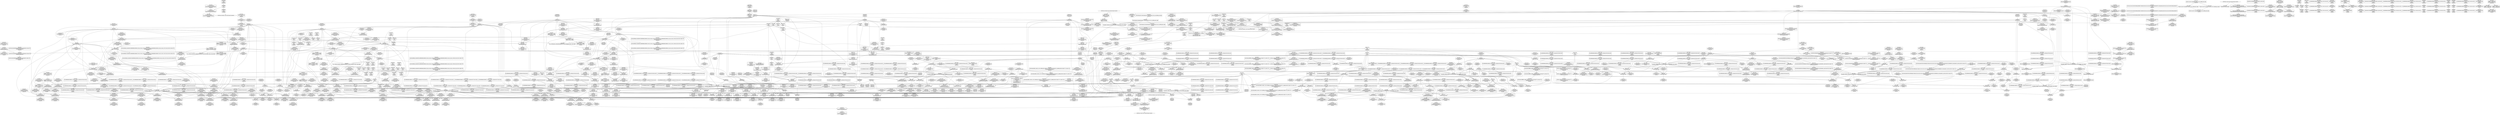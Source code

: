 digraph {
	CE0x468aff0 [shape=record,shape=Mrecord,label="{CE0x468aff0|i32_16|*Constant*}"]
	CE0x470caf0 [shape=record,shape=Mrecord,label="{CE0x470caf0|_ret_void,_!dbg_!27717|include/linux/rcupdate.h,424|*SummSink*}"]
	CE0x470fb50 [shape=record,shape=Mrecord,label="{CE0x470fb50|rcu_read_unlock:_tmp19|include/linux/rcupdate.h,933|*SummSource*}"]
	CE0x4671b20 [shape=record,shape=Mrecord,label="{CE0x4671b20|task_sid:_entry}"]
	CE0x466dce0 [shape=record,shape=Mrecord,label="{CE0x466dce0|_call_void___preempt_count_sub(i32_1)_#10,_!dbg_!27715|include/linux/rcupdate.h,244|*SummSink*}"]
	CE0x4710280 [shape=record,shape=Mrecord,label="{CE0x4710280|rcu_read_unlock:_tmp20|include/linux/rcupdate.h,933|*SummSink*}"]
	CE0x473e0b0 [shape=record,shape=Mrecord,label="{CE0x473e0b0|_call_void_mcount()_#3|*SummSink*}"]
	CE0x46e4610 [shape=record,shape=Mrecord,label="{CE0x46e4610|rcu_read_lock:_tmp11|include/linux/rcupdate.h,882|*SummSource*}"]
	CE0x4740f80 [shape=record,shape=Mrecord,label="{CE0x4740f80|_ret_void,_!dbg_!27720|./arch/x86/include/asm/preempt.h,78|*SummSource*}"]
	CE0x4740480 [shape=record,shape=Mrecord,label="{CE0x4740480|__rcu_read_unlock:_tmp3|*SummSink*}"]
	CE0x46b0d40 [shape=record,shape=Mrecord,label="{CE0x46b0d40|rcu_read_lock:_call|include/linux/rcupdate.h,882}"]
	CE0x46883a0 [shape=record,shape=Mrecord,label="{CE0x46883a0|_ret_i32_%call7,_!dbg_!27749|security/selinux/hooks.c,210}"]
	CE0x46975f0 [shape=record,shape=Mrecord,label="{CE0x46975f0|%struct.task_struct*_(%struct.task_struct**)*_asm_movq_%gs:$_1:P_,$0_,_r,im,_dirflag_,_fpsr_,_flags_|*SummSource*}"]
	CE0x4677a40 [shape=record,shape=Mrecord,label="{CE0x4677a40|selinux_kernel_module_request:_tmp|*SummSink*}"]
	CE0x46dbb80 [shape=record,shape=Mrecord,label="{CE0x46dbb80|rcu_read_lock:_tmp7|include/linux/rcupdate.h,882|*SummSink*}"]
	CE0x473d520 [shape=record,shape=Mrecord,label="{CE0x473d520|i64*_getelementptr_inbounds_(_4_x_i64_,_4_x_i64_*___llvm_gcov_ctr128,_i64_0,_i64_1)|*Constant*}"]
	CE0x472d440 [shape=record,shape=Mrecord,label="{CE0x472d440|i64*_getelementptr_inbounds_(_4_x_i64_,_4_x_i64_*___llvm_gcov_ctr129,_i64_0,_i64_3)|*Constant*|*SummSource*}"]
	CE0x4739ad0 [shape=record,shape=Mrecord,label="{CE0x4739ad0|__rcu_read_lock:_tmp|*SummSource*}"]
	CE0x46f5340 [shape=record,shape=Mrecord,label="{CE0x46f5340|COLLAPSED:_GCMRE___llvm_gcov_ctr135_internal_global_4_x_i64_zeroinitializer:_elem_0:default:}"]
	CE0x46d5100 [shape=record,shape=Mrecord,label="{CE0x46d5100|rcu_read_lock:_tmp19|include/linux/rcupdate.h,882|*SummSource*}"]
	CE0x46db890 [shape=record,shape=Mrecord,label="{CE0x46db890|rcu_read_lock:_tmp7|include/linux/rcupdate.h,882}"]
	CE0x46c17a0 [shape=record,shape=Mrecord,label="{CE0x46c17a0|task_sid:_do.body}"]
	CE0x46db6b0 [shape=record,shape=Mrecord,label="{CE0x46db6b0|cred_sid:_tmp5|security/selinux/hooks.c,196|*SummSink*}"]
	CE0x46bd2b0 [shape=record,shape=Mrecord,label="{CE0x46bd2b0|_ret_void,_!dbg_!27719|./arch/x86/include/asm/preempt.h,73}"]
	CE0x468b410 [shape=record,shape=Mrecord,label="{CE0x468b410|i64_5|*Constant*}"]
	CE0x46d8260 [shape=record,shape=Mrecord,label="{CE0x46d8260|cred_sid:_bb}"]
	CE0x4709ad0 [shape=record,shape=Mrecord,label="{CE0x4709ad0|__rcu_read_lock:_tmp5|include/linux/rcupdate.h,239|*SummSink*}"]
	CE0x46dcd80 [shape=record,shape=Mrecord,label="{CE0x46dcd80|_ret_void,_!dbg_!27717|include/linux/rcupdate.h,240|*SummSource*}"]
	CE0x4686db0 [shape=record,shape=Mrecord,label="{CE0x4686db0|GLOBAL:_task_sid|*Constant*|*SummSource*}"]
	CE0x46c2f90 [shape=record,shape=Mrecord,label="{CE0x46c2f90|_ret_void,_!dbg_!27735|include/linux/rcupdate.h,884|*SummSource*}"]
	CE0x477dc40 [shape=record,shape=Mrecord,label="{CE0x477dc40|void_(i32*,_i32,_i32*)*_asm_addl_$1,_%gs:$0_,_*m,ri,*m,_dirflag_,_fpsr_,_flags_}"]
	CE0x46bd3c0 [shape=record,shape=Mrecord,label="{CE0x46bd3c0|__preempt_count_add:_val|Function::__preempt_count_add&Arg::val::}"]
	CE0x473b830 [shape=record,shape=Mrecord,label="{CE0x473b830|rcu_lock_release:_indirectgoto|*SummSource*}"]
	CE0x4702530 [shape=record,shape=Mrecord,label="{CE0x4702530|__preempt_count_add:_val|Function::__preempt_count_add&Arg::val::|*SummSink*}"]
	CE0x468f0f0 [shape=record,shape=Mrecord,label="{CE0x468f0f0|i32_(i32,_i32,_i16,_i32,_%struct.common_audit_data*)*_bitcast_(i32_(i32,_i32,_i16,_i32,_%struct.common_audit_data.495*)*_avc_has_perm_to_i32_(i32,_i32,_i16,_i32,_%struct.common_audit_data*)*)|*Constant*|*SummSink*}"]
	CE0x47482e0 [shape=record,shape=Mrecord,label="{CE0x47482e0|rcu_lock_release:_tmp1}"]
	CE0x47561c0 [shape=record,shape=Mrecord,label="{CE0x47561c0|i64*_getelementptr_inbounds_(_4_x_i64_,_4_x_i64_*___llvm_gcov_ctr135,_i64_0,_i64_1)|*Constant*|*SummSource*}"]
	CE0x46f0150 [shape=record,shape=Mrecord,label="{CE0x46f0150|__preempt_count_sub:_sub|./arch/x86/include/asm/preempt.h,77|*SummSource*}"]
	CE0x4690f30 [shape=record,shape=Mrecord,label="{CE0x4690f30|selinux_kernel_module_request:_tmp|*SummSource*}"]
	CE0x4697ad0 [shape=record,shape=Mrecord,label="{CE0x4697ad0|task_sid:_tmp2|*SummSink*}"]
	CE0x4697e00 [shape=record,shape=Mrecord,label="{CE0x4697e00|rcu_read_lock:_tmp8|include/linux/rcupdate.h,882|*SummSink*}"]
	CE0x46b7490 [shape=record,shape=Mrecord,label="{CE0x46b7490|GLOBAL:_cred_sid|*Constant*|*SummSource*}"]
	CE0x46a1160 [shape=record,shape=Mrecord,label="{CE0x46a1160|i64*_getelementptr_inbounds_(_13_x_i64_,_13_x_i64_*___llvm_gcov_ctr126,_i64_0,_i64_11)|*Constant*}"]
	CE0x46b0670 [shape=record,shape=Mrecord,label="{CE0x46b0670|_call_void_mcount()_#3}"]
	CE0x47529a0 [shape=record,shape=Mrecord,label="{CE0x47529a0|i64_1|*Constant*}"]
	CE0x473d590 [shape=record,shape=Mrecord,label="{CE0x473d590|i64*_getelementptr_inbounds_(_4_x_i64_,_4_x_i64_*___llvm_gcov_ctr128,_i64_0,_i64_1)|*Constant*|*SummSource*}"]
	CE0x467ae80 [shape=record,shape=Mrecord,label="{CE0x467ae80|avc_has_perm:_entry|*SummSource*}"]
	"CONST[source:1(input),value:2(dynamic)][purpose:{object}]"
	CE0x46db720 [shape=record,shape=Mrecord,label="{CE0x46db720|rcu_read_lock:_tmp6|include/linux/rcupdate.h,882|*SummSink*}"]
	CE0x4702a00 [shape=record,shape=Mrecord,label="{CE0x4702a00|COLLAPSED:_GCMRE___llvm_gcov_ctr132_internal_global_11_x_i64_zeroinitializer:_elem_0:default:}"]
	CE0x4693e10 [shape=record,shape=Mrecord,label="{CE0x4693e10|_ret_i32_%call3,_!dbg_!27722|security/selinux/hooks.c,3568|*SummSink*}"]
	CE0x470aee0 [shape=record,shape=Mrecord,label="{CE0x470aee0|rcu_read_unlock:_tmp21|include/linux/rcupdate.h,935}"]
	CE0x467ed30 [shape=record,shape=Mrecord,label="{CE0x467ed30|COLLAPSED:_GCMRE___llvm_gcov_ctr98_internal_global_2_x_i64_zeroinitializer:_elem_0:default:}"]
	CE0x46c7ce0 [shape=record,shape=Mrecord,label="{CE0x46c7ce0|i64*_getelementptr_inbounds_(_13_x_i64_,_13_x_i64_*___llvm_gcov_ctr126,_i64_0,_i64_9)|*Constant*|*SummSink*}"]
	CE0x467e970 [shape=record,shape=Mrecord,label="{CE0x467e970|_call_void_mcount()_#3|*SummSink*}"]
	CE0x46733e0 [shape=record,shape=Mrecord,label="{CE0x46733e0|i64*_getelementptr_inbounds_(_11_x_i64_,_11_x_i64_*___llvm_gcov_ctr127,_i64_0,_i64_1)|*Constant*|*SummSource*}"]
	CE0x473a450 [shape=record,shape=Mrecord,label="{CE0x473a450|rcu_lock_release:_bb}"]
	CE0x466b500 [shape=record,shape=Mrecord,label="{CE0x466b500|GLOBAL:_rcu_read_lock|*Constant*|*SummSource*}"]
	CE0x4681230 [shape=record,shape=Mrecord,label="{CE0x4681230|COLLAPSED:_GCMRE___llvm_gcov_ctr126_internal_global_13_x_i64_zeroinitializer:_elem_0:default:}"]
	CE0x46983b0 [shape=record,shape=Mrecord,label="{CE0x46983b0|i64_4|*Constant*}"]
	CE0x46867c0 [shape=record,shape=Mrecord,label="{CE0x46867c0|selinux_kernel_module_request:_ad|security/selinux/hooks.c, 3561|*SummSource*}"]
	CE0x46ba8f0 [shape=record,shape=Mrecord,label="{CE0x46ba8f0|rcu_read_unlock:_tmp13|include/linux/rcupdate.h,933}"]
	CE0x4748050 [shape=record,shape=Mrecord,label="{CE0x4748050|i64_ptrtoint_(i8*_blockaddress(_rcu_lock_acquire,_%__here)_to_i64)|*Constant*|*SummSource*}"]
	CE0x4739840 [shape=record,shape=Mrecord,label="{CE0x4739840|_call_void_mcount()_#3|*SummSource*}"]
	CE0x46d5170 [shape=record,shape=Mrecord,label="{CE0x46d5170|rcu_read_lock:_tmp19|include/linux/rcupdate.h,882|*SummSink*}"]
	CE0x46be620 [shape=record,shape=Mrecord,label="{CE0x46be620|rcu_lock_acquire:_map|Function::rcu_lock_acquire&Arg::map::|*SummSource*}"]
	CE0x4749f70 [shape=record,shape=Mrecord,label="{CE0x4749f70|VOIDTB_TE:_CE:_elem_0:default:}"]
	CE0x470c1b0 [shape=record,shape=Mrecord,label="{CE0x470c1b0|rcu_lock_release:_entry|*SummSource*}"]
	CE0x46d72f0 [shape=record,shape=Mrecord,label="{CE0x46d72f0|i64*_getelementptr_inbounds_(_11_x_i64_,_11_x_i64_*___llvm_gcov_ctr127,_i64_0,_i64_10)|*Constant*}"]
	CE0x4686fa0 [shape=record,shape=Mrecord,label="{CE0x4686fa0|selinux_kernel_module_request:_bb|*SummSource*}"]
	CE0x4725c50 [shape=record,shape=Mrecord,label="{CE0x4725c50|rcu_lock_release:_tmp1|*SummSink*}"]
	CE0x4696a90 [shape=record,shape=Mrecord,label="{CE0x4696a90|task_sid:_land.lhs.true2|*SummSink*}"]
	CE0x470ed80 [shape=record,shape=Mrecord,label="{CE0x470ed80|_ret_void,_!dbg_!27717|include/linux/rcupdate.h,245|*SummSource*}"]
	CE0x46b5bf0 [shape=record,shape=Mrecord,label="{CE0x46b5bf0|__rcu_read_lock:_tmp7|include/linux/rcupdate.h,240}"]
	CE0x4748170 [shape=record,shape=Mrecord,label="{CE0x4748170|rcu_lock_release:_tmp|*SummSink*}"]
	CE0x4682fb0 [shape=record,shape=Mrecord,label="{CE0x4682fb0|task_sid:_tmp23|security/selinux/hooks.c,208|*SummSource*}"]
	CE0x4725210 [shape=record,shape=Mrecord,label="{CE0x4725210|_call_void_asm_sideeffect_,_memory_,_dirflag_,_fpsr_,_flags_()_#3,_!dbg_!27711,_!srcloc_!27714|include/linux/rcupdate.h,244}"]
	CE0x46950e0 [shape=record,shape=Mrecord,label="{CE0x46950e0|i64_2|*Constant*|*SummSource*}"]
	CE0x469c140 [shape=record,shape=Mrecord,label="{CE0x469c140|i64*_getelementptr_inbounds_(_13_x_i64_,_13_x_i64_*___llvm_gcov_ctr126,_i64_0,_i64_0)|*Constant*|*SummSink*}"]
	CE0x473a9e0 [shape=record,shape=Mrecord,label="{CE0x473a9e0|i8*_undef|*Constant*}"]
	CE0x4721910 [shape=record,shape=Mrecord,label="{CE0x4721910|__rcu_read_unlock:_tmp1|*SummSource*}"]
	CE0x47302e0 [shape=record,shape=Mrecord,label="{CE0x47302e0|__preempt_count_add:_tmp7|./arch/x86/include/asm/preempt.h,73|*SummSource*}"]
	CE0x46e61c0 [shape=record,shape=Mrecord,label="{CE0x46e61c0|rcu_read_lock:_tmp13|include/linux/rcupdate.h,882|*SummSource*}"]
	CE0x473cd70 [shape=record,shape=Mrecord,label="{CE0x473cd70|_call_void_mcount()_#3|*SummSink*}"]
	CE0x47477e0 [shape=record,shape=Mrecord,label="{CE0x47477e0|i32_2|*Constant*|*SummSink*}"]
	CE0x46baa20 [shape=record,shape=Mrecord,label="{CE0x46baa20|rcu_read_unlock:_tmp13|include/linux/rcupdate.h,933|*SummSource*}"]
	CE0x466e410 [shape=record,shape=Mrecord,label="{CE0x466e410|__rcu_read_lock:_bb|*SummSink*}"]
	CE0x466b850 [shape=record,shape=Mrecord,label="{CE0x466b850|i64*_getelementptr_inbounds_(_4_x_i64_,_4_x_i64_*___llvm_gcov_ctr130,_i64_0,_i64_2)|*Constant*|*SummSink*}"]
	CE0x467d890 [shape=record,shape=Mrecord,label="{CE0x467d890|rcu_read_lock:_tmp3|*SummSource*}"]
	CE0x46b7df0 [shape=record,shape=Mrecord,label="{CE0x46b7df0|GLOBAL:_rcu_read_unlock|*Constant*|*SummSink*}"]
	CE0x47401b0 [shape=record,shape=Mrecord,label="{CE0x47401b0|__rcu_read_unlock:_tmp|*SummSink*}"]
	CE0x4709120 [shape=record,shape=Mrecord,label="{CE0x4709120|rcu_read_unlock:_land.lhs.true2|*SummSource*}"]
	CE0x4681c00 [shape=record,shape=Mrecord,label="{CE0x4681c00|task_sid:_tmp21|security/selinux/hooks.c,208|*SummSink*}"]
	CE0x4694d70 [shape=record,shape=Mrecord,label="{CE0x4694d70|GLOBAL:___llvm_gcov_ctr126|Global_var:__llvm_gcov_ctr126|*SummSource*}"]
	CE0x4692100 [shape=record,shape=Mrecord,label="{CE0x4692100|_call_void_mcount()_#3|*SummSource*}"]
	CE0x46a0c80 [shape=record,shape=Mrecord,label="{CE0x46a0c80|_call_void_lockdep_rcu_suspicious(i8*_getelementptr_inbounds_(_25_x_i8_,_25_x_i8_*_.str45,_i32_0,_i32_0),_i32_934,_i8*_getelementptr_inbounds_(_44_x_i8_,_44_x_i8_*_.str47,_i32_0,_i32_0))_#10,_!dbg_!27726|include/linux/rcupdate.h,933|*SummSink*}"]
	CE0x4725a10 [shape=record,shape=Mrecord,label="{CE0x4725a10|rcu_lock_release:_tmp1|*SummSource*}"]
	CE0x46d2ef0 [shape=record,shape=Mrecord,label="{CE0x46d2ef0|i64*_getelementptr_inbounds_(_11_x_i64_,_11_x_i64_*___llvm_gcov_ctr127,_i64_0,_i64_8)|*Constant*|*SummSource*}"]
	CE0x473e880 [shape=record,shape=Mrecord,label="{CE0x473e880|_call_void_lock_release(%struct.lockdep_map*_%map,_i32_1,_i64_ptrtoint_(i8*_blockaddress(_rcu_lock_release,_%__here)_to_i64))_#10,_!dbg_!27716|include/linux/rcupdate.h,423|*SummSource*}"]
	CE0x46b3e90 [shape=record,shape=Mrecord,label="{CE0x46b3e90|i64*_getelementptr_inbounds_(_11_x_i64_,_11_x_i64_*___llvm_gcov_ctr127,_i64_0,_i64_0)|*Constant*}"]
	CE0x472d3b0 [shape=record,shape=Mrecord,label="{CE0x472d3b0|i64*_getelementptr_inbounds_(_4_x_i64_,_4_x_i64_*___llvm_gcov_ctr129,_i64_0,_i64_3)|*Constant*}"]
	CE0x470ac30 [shape=record,shape=Mrecord,label="{CE0x470ac30|i8*_getelementptr_inbounds_(_44_x_i8_,_44_x_i8_*_.str47,_i32_0,_i32_0)|*Constant*|*SummSink*}"]
	CE0x46eeb10 [shape=record,shape=Mrecord,label="{CE0x46eeb10|__preempt_count_add:_tmp1|*SummSink*}"]
	CE0x466d250 [shape=record,shape=Mrecord,label="{CE0x466d250|task_sid:_tmp5|security/selinux/hooks.c,208|*SummSource*}"]
	CE0x4706930 [shape=record,shape=Mrecord,label="{CE0x4706930|rcu_read_unlock:_call3|include/linux/rcupdate.h,933}"]
	CE0x4693480 [shape=record,shape=Mrecord,label="{CE0x4693480|task_sid:_tmp10|security/selinux/hooks.c,208}"]
	CE0x468c6c0 [shape=record,shape=Mrecord,label="{CE0x468c6c0|i8_8|*Constant*}"]
	CE0x4676d90 [shape=record,shape=Mrecord,label="{CE0x4676d90|task_sid:_tmp|*SummSink*}"]
	CE0x46dc620 [shape=record,shape=Mrecord,label="{CE0x46dc620|rcu_read_lock:_if.then}"]
	CE0x46c6290 [shape=record,shape=Mrecord,label="{CE0x46c6290|rcu_lock_acquire:_entry|*SummSource*}"]
	CE0x47309e0 [shape=record,shape=Mrecord,label="{CE0x47309e0|__preempt_count_sub:_tmp5|./arch/x86/include/asm/preempt.h,77|*SummSource*}"]
	CE0x4684e30 [shape=record,shape=Mrecord,label="{CE0x4684e30|_call_void_mcount()_#3}"]
	CE0x4747080 [shape=record,shape=Mrecord,label="{CE0x4747080|GLOBAL:_lock_acquire|*Constant*|*SummSink*}"]
	CE0x46997a0 [shape=record,shape=Mrecord,label="{CE0x46997a0|task_sid:_tmp7|security/selinux/hooks.c,208}"]
	CE0x4698c30 [shape=record,shape=Mrecord,label="{CE0x4698c30|rcu_read_lock:_tmp10|include/linux/rcupdate.h,882}"]
	CE0x4699a00 [shape=record,shape=Mrecord,label="{CE0x4699a00|GLOBAL:_task_sid.__warned|Global_var:task_sid.__warned|*SummSink*}"]
	CE0x46e5030 [shape=record,shape=Mrecord,label="{CE0x46e5030|rcu_read_lock:_call3|include/linux/rcupdate.h,882|*SummSource*}"]
	CE0x470de40 [shape=record,shape=Mrecord,label="{CE0x470de40|_call_void___rcu_read_unlock()_#10,_!dbg_!27734|include/linux/rcupdate.h,937|*SummSource*}"]
	CE0x46974e0 [shape=record,shape=Mrecord,label="{CE0x46974e0|GLOBAL:_current_task|Global_var:current_task}"]
	CE0x46b23c0 [shape=record,shape=Mrecord,label="{CE0x46b23c0|rcu_read_unlock:_tmp5|include/linux/rcupdate.h,933|*SummSource*}"]
	CE0x4727410 [shape=record,shape=Mrecord,label="{CE0x4727410|rcu_lock_release:_tmp6|*SummSource*}"]
	CE0x4740cd0 [shape=record,shape=Mrecord,label="{CE0x4740cd0|__preempt_count_sub:_val|Function::__preempt_count_sub&Arg::val::|*SummSource*}"]
	CE0x46c55e0 [shape=record,shape=Mrecord,label="{CE0x46c55e0|i32_77|*Constant*}"]
	CE0x4756090 [shape=record,shape=Mrecord,label="{CE0x4756090|__preempt_count_add:_tmp1|*SummSource*}"]
	CE0x4705ad0 [shape=record,shape=Mrecord,label="{CE0x4705ad0|rcu_read_unlock:_tmp12|include/linux/rcupdate.h,933}"]
	CE0x46ecbe0 [shape=record,shape=Mrecord,label="{CE0x46ecbe0|__preempt_count_sub:_tmp6|./arch/x86/include/asm/preempt.h,78|*SummSource*}"]
	CE0x472c780 [shape=record,shape=Mrecord,label="{CE0x472c780|__preempt_count_sub:_tmp4|./arch/x86/include/asm/preempt.h,77|*SummSink*}"]
	CE0x4685000 [shape=record,shape=Mrecord,label="{CE0x4685000|cred_sid:_tmp3|*SummSource*}"]
	CE0x472b900 [shape=record,shape=Mrecord,label="{CE0x472b900|rcu_lock_release:_tmp3|*SummSink*}"]
	CE0x4704f10 [shape=record,shape=Mrecord,label="{CE0x4704f10|i64*_getelementptr_inbounds_(_4_x_i64_,_4_x_i64_*___llvm_gcov_ctr134,_i64_0,_i64_3)|*Constant*}"]
	CE0x47230a0 [shape=record,shape=Mrecord,label="{CE0x47230a0|__preempt_count_sub:_tmp1|*SummSource*}"]
	CE0x46707d0 [shape=record,shape=Mrecord,label="{CE0x46707d0|task_sid:_tmp3|*SummSink*}"]
	CE0x473a160 [shape=record,shape=Mrecord,label="{CE0x473a160|rcu_lock_acquire:_tmp6|*SummSource*}"]
	CE0x46a1ca0 [shape=record,shape=Mrecord,label="{CE0x46a1ca0|task_sid:_tmp25|security/selinux/hooks.c,208|*SummSink*}"]
	CE0x472bbd0 [shape=record,shape=Mrecord,label="{CE0x472bbd0|_call_void_mcount()_#3}"]
	CE0x4678370 [shape=record,shape=Mrecord,label="{CE0x4678370|_call_void_mcount()_#3|*SummSource*}"]
	CE0x468ea10 [shape=record,shape=Mrecord,label="{CE0x468ea10|selinux_kernel_module_request:_call3|security/selinux/hooks.c,3568|*SummSource*}"]
	CE0x4692fb0 [shape=record,shape=Mrecord,label="{CE0x4692fb0|rcu_read_lock:_tmp4|include/linux/rcupdate.h,882}"]
	CE0x46b4e50 [shape=record,shape=Mrecord,label="{CE0x46b4e50|i64*_getelementptr_inbounds_(_11_x_i64_,_11_x_i64_*___llvm_gcov_ctr132,_i64_0,_i64_1)|*Constant*}"]
	CE0x4722c20 [shape=record,shape=Mrecord,label="{CE0x4722c20|__rcu_read_unlock:_tmp1}"]
	CE0x47265a0 [shape=record,shape=Mrecord,label="{CE0x47265a0|_call_void_asm_addl_$1,_%gs:$0_,_*m,ri,*m,_dirflag_,_fpsr_,_flags_(i32*___preempt_count,_i32_%val,_i32*___preempt_count)_#3,_!dbg_!27714,_!srcloc_!27717|./arch/x86/include/asm/preempt.h,72|*SummSource*}"]
	CE0x4680d60 [shape=record,shape=Mrecord,label="{CE0x4680d60|task_sid:_if.then}"]
	CE0x5241a10 [shape=record,shape=Mrecord,label="{CE0x5241a10|selinux_kernel_module_request:_call|security/selinux/hooks.c,3563|*SummSink*}"]
	CE0x46ffa40 [shape=record,shape=Mrecord,label="{CE0x46ffa40|rcu_read_unlock:_tmp11|include/linux/rcupdate.h,933}"]
	CE0x470dc90 [shape=record,shape=Mrecord,label="{CE0x470dc90|_ret_void,_!dbg_!27717|include/linux/rcupdate.h,424|*SummSource*}"]
	CE0x468b0d0 [shape=record,shape=Mrecord,label="{CE0x468b0d0|i32_16|*Constant*|*SummSource*}"]
	CE0x466ced0 [shape=record,shape=Mrecord,label="{CE0x466ced0|i64_3|*Constant*}"]
	CE0x4740010 [shape=record,shape=Mrecord,label="{CE0x4740010|rcu_lock_acquire:_tmp6}"]
	CE0x4681dd0 [shape=record,shape=Mrecord,label="{CE0x4681dd0|task_sid:_tmp22|security/selinux/hooks.c,208}"]
	CE0x4670690 [shape=record,shape=Mrecord,label="{CE0x4670690|task_sid:_tmp3}"]
	CE0x4688230 [shape=record,shape=Mrecord,label="{CE0x4688230|i64*_getelementptr_inbounds_(_13_x_i64_,_13_x_i64_*___llvm_gcov_ctr126,_i64_0,_i64_8)|*Constant*}"]
	CE0x46d32e0 [shape=record,shape=Mrecord,label="{CE0x46d32e0|GLOBAL:_lockdep_rcu_suspicious|*Constant*}"]
	CE0x473ee30 [shape=record,shape=Mrecord,label="{CE0x473ee30|GLOBAL:_lock_release|*Constant*|*SummSource*}"]
	CE0x46b0880 [shape=record,shape=Mrecord,label="{CE0x46b0880|_call_void_mcount()_#3|*SummSink*}"]
	CE0x46f0d40 [shape=record,shape=Mrecord,label="{CE0x46f0d40|__preempt_count_add:_tmp6|./arch/x86/include/asm/preempt.h,73|*SummSource*}"]
	CE0x470bad0 [shape=record,shape=Mrecord,label="{CE0x470bad0|rcu_read_unlock:_tmp22|include/linux/rcupdate.h,935|*SummSource*}"]
	CE0x4698530 [shape=record,shape=Mrecord,label="{CE0x4698530|rcu_read_lock:_tmp9|include/linux/rcupdate.h,882}"]
	CE0x46ba490 [shape=record,shape=Mrecord,label="{CE0x46ba490|rcu_read_unlock:_call3|include/linux/rcupdate.h,933|*SummSink*}"]
	CE0x4695ff0 [shape=record,shape=Mrecord,label="{CE0x4695ff0|task_sid:_tobool4|security/selinux/hooks.c,208|*SummSink*}"]
	CE0x466e630 [shape=record,shape=Mrecord,label="{CE0x466e630|rcu_read_unlock:_if.end|*SummSource*}"]
	CE0x471f370 [shape=record,shape=Mrecord,label="{CE0x471f370|rcu_lock_acquire:_tmp5|include/linux/rcupdate.h,418}"]
	CE0x47234f0 [shape=record,shape=Mrecord,label="{CE0x47234f0|_call_void_mcount()_#3|*SummSource*}"]
	CE0x471df40 [shape=record,shape=Mrecord,label="{CE0x471df40|i64*_getelementptr_inbounds_(_4_x_i64_,_4_x_i64_*___llvm_gcov_ctr129,_i64_0,_i64_2)|*Constant*|*SummSource*}"]
	CE0x46dcf80 [shape=record,shape=Mrecord,label="{CE0x46dcf80|_call_void_mcount()_#3}"]
	CE0x4756dc0 [shape=record,shape=Mrecord,label="{CE0x4756dc0|i64*_getelementptr_inbounds_(_4_x_i64_,_4_x_i64_*___llvm_gcov_ctr129,_i64_0,_i64_0)|*Constant*|*SummSink*}"]
	CE0x46ded50 [shape=record,shape=Mrecord,label="{CE0x46ded50|rcu_read_lock:_tmp5|include/linux/rcupdate.h,882|*SummSource*}"]
	CE0x46db240 [shape=record,shape=Mrecord,label="{CE0x46db240|rcu_read_lock:_land.lhs.true2|*SummSink*}"]
	CE0x471fc00 [shape=record,shape=Mrecord,label="{CE0x471fc00|GLOBAL:_lock_acquire|*Constant*}"]
	CE0x4685f30 [shape=record,shape=Mrecord,label="{CE0x4685f30|_call_void_mcount()_#3|*SummSink*}"]
	CE0x4755aa0 [shape=record,shape=Mrecord,label="{CE0x4755aa0|__preempt_count_sub:_tmp2|*SummSource*}"]
	CE0x473c1e0 [shape=record,shape=Mrecord,label="{CE0x473c1e0|__rcu_read_lock:_tmp3}"]
	CE0x46f1230 [shape=record,shape=Mrecord,label="{CE0x46f1230|__preempt_count_add:_tmp3}"]
	CE0x466b5e0 [shape=record,shape=Mrecord,label="{CE0x466b5e0|_ret_void,_!dbg_!27735|include/linux/rcupdate.h,884|*SummSink*}"]
	CE0x470fae0 [shape=record,shape=Mrecord,label="{CE0x470fae0|rcu_read_unlock:_tmp19|include/linux/rcupdate.h,933}"]
	CE0x4671800 [shape=record,shape=Mrecord,label="{CE0x4671800|task_sid:_tmp4|*LoadInst*|security/selinux/hooks.c,208|*SummSource*}"]
	CE0x4676f20 [shape=record,shape=Mrecord,label="{CE0x4676f20|i64*_getelementptr_inbounds_(_13_x_i64_,_13_x_i64_*___llvm_gcov_ctr126,_i64_0,_i64_1)|*Constant*|*SummSink*}"]
	CE0x46e55b0 [shape=record,shape=Mrecord,label="{CE0x46e55b0|i64_6|*Constant*}"]
	CE0x4739f20 [shape=record,shape=Mrecord,label="{CE0x4739f20|i64*_getelementptr_inbounds_(_4_x_i64_,_4_x_i64_*___llvm_gcov_ctr130,_i64_0,_i64_3)|*Constant*|*SummSink*}"]
	CE0x4707340 [shape=record,shape=Mrecord,label="{CE0x4707340|__preempt_count_add:_tmp5|./arch/x86/include/asm/preempt.h,72|*SummSource*}"]
	CE0x46de400 [shape=record,shape=Mrecord,label="{CE0x46de400|rcu_read_lock:_tmp5|include/linux/rcupdate.h,882}"]
	CE0x4697160 [shape=record,shape=Mrecord,label="{CE0x4697160|task_sid:_tobool1|security/selinux/hooks.c,208|*SummSource*}"]
	CE0x4667550 [shape=record,shape=Mrecord,label="{CE0x4667550|task_sid:_do.end6|*SummSink*}"]
	CE0x473f3d0 [shape=record,shape=Mrecord,label="{CE0x473f3d0|i64_ptrtoint_(i8*_blockaddress(_rcu_lock_release,_%__here)_to_i64)|*Constant*}"]
	CE0x46be970 [shape=record,shape=Mrecord,label="{CE0x46be970|cred_sid:_tmp4|*LoadInst*|security/selinux/hooks.c,196}"]
	CE0x46c0da0 [shape=record,shape=Mrecord,label="{CE0x46c0da0|_call_void_rcu_read_lock()_#10,_!dbg_!27712|security/selinux/hooks.c,207|*SummSink*}"]
	CE0x47474d0 [shape=record,shape=Mrecord,label="{CE0x47474d0|i32_2|*Constant*|*SummSource*}"]
	CE0x46de6b0 [shape=record,shape=Mrecord,label="{CE0x46de6b0|__rcu_read_lock:_tmp6|include/linux/rcupdate.h,240|*SummSink*}"]
	CE0x4705710 [shape=record,shape=Mrecord,label="{CE0x4705710|rcu_lock_acquire:_bb|*SummSink*}"]
	CE0x469b080 [shape=record,shape=Mrecord,label="{CE0x469b080|i64*_getelementptr_inbounds_(_13_x_i64_,_13_x_i64_*___llvm_gcov_ctr126,_i64_0,_i64_10)|*Constant*|*SummSource*}"]
	CE0x4703590 [shape=record,shape=Mrecord,label="{CE0x4703590|_call_void___preempt_count_add(i32_1)_#10,_!dbg_!27711|include/linux/rcupdate.h,239}"]
	CE0x4695210 [shape=record,shape=Mrecord,label="{CE0x4695210|rcu_read_unlock:_do.end|*SummSource*}"]
	CE0x46a21c0 [shape=record,shape=Mrecord,label="{CE0x46a21c0|i64*_getelementptr_inbounds_(_13_x_i64_,_13_x_i64_*___llvm_gcov_ctr126,_i64_0,_i64_12)|*Constant*}"]
	CE0x4700780 [shape=record,shape=Mrecord,label="{CE0x4700780|rcu_lock_release:_tmp|*SummSource*}"]
	CE0x46e6060 [shape=record,shape=Mrecord,label="{CE0x46e6060|rcu_read_lock:_tmp13|include/linux/rcupdate.h,882}"]
	CE0x473f2a0 [shape=record,shape=Mrecord,label="{CE0x473f2a0|i32_1|*Constant*}"]
	CE0x46ef7c0 [shape=record,shape=Mrecord,label="{CE0x46ef7c0|__preempt_count_sub:_tmp3|*SummSink*}"]
	CE0x4727ee0 [shape=record,shape=Mrecord,label="{CE0x4727ee0|__rcu_read_unlock:_do.body}"]
	CE0x4696540 [shape=record,shape=Mrecord,label="{CE0x4696540|rcu_read_unlock:_tmp6|include/linux/rcupdate.h,933|*SummSource*}"]
	CE0x47071c0 [shape=record,shape=Mrecord,label="{CE0x47071c0|__preempt_count_add:_tmp5|./arch/x86/include/asm/preempt.h,72}"]
	CE0x46fd110 [shape=record,shape=Mrecord,label="{CE0x46fd110|_call_void_asm_sideeffect_,_memory_,_dirflag_,_fpsr_,_flags_()_#3,_!dbg_!27714,_!srcloc_!27715|include/linux/rcupdate.h,239}"]
	CE0x467da60 [shape=record,shape=Mrecord,label="{CE0x467da60|avc_has_perm:_requested|Function::avc_has_perm&Arg::requested::|*SummSink*}"]
	CE0x46dd7e0 [shape=record,shape=Mrecord,label="{CE0x46dd7e0|rcu_read_unlock:_tmp15|include/linux/rcupdate.h,933}"]
	CE0x47001c0 [shape=record,shape=Mrecord,label="{CE0x47001c0|rcu_read_unlock:_tobool|include/linux/rcupdate.h,933|*SummSink*}"]
	CE0x46bad00 [shape=record,shape=Mrecord,label="{CE0x46bad00|_call_void_lockdep_rcu_suspicious(i8*_getelementptr_inbounds_(_25_x_i8_,_25_x_i8_*_.str3,_i32_0,_i32_0),_i32_208,_i8*_getelementptr_inbounds_(_41_x_i8_,_41_x_i8_*_.str44,_i32_0,_i32_0))_#10,_!dbg_!27732|security/selinux/hooks.c,208|*SummSource*}"]
	CE0x4695880 [shape=record,shape=Mrecord,label="{CE0x4695880|task_sid:_call3|security/selinux/hooks.c,208|*SummSource*}"]
	CE0x472ab20 [shape=record,shape=Mrecord,label="{CE0x472ab20|i64*_getelementptr_inbounds_(_4_x_i64_,_4_x_i64_*___llvm_gcov_ctr133,_i64_0,_i64_2)|*Constant*|*SummSink*}"]
	CE0x4745700 [shape=record,shape=Mrecord,label="{CE0x4745700|__rcu_read_unlock:_tmp6|include/linux/rcupdate.h,245|*SummSource*}"]
	CE0x46e6290 [shape=record,shape=Mrecord,label="{CE0x46e6290|rcu_read_lock:_tmp13|include/linux/rcupdate.h,882|*SummSink*}"]
	CE0x46c50b0 [shape=record,shape=Mrecord,label="{CE0x46c50b0|task_sid:_tobool|security/selinux/hooks.c,208|*SummSink*}"]
	CE0x4692920 [shape=record,shape=Mrecord,label="{CE0x4692920|task_sid:_real_cred|security/selinux/hooks.c,208|*SummSink*}"]
	CE0x47049a0 [shape=record,shape=Mrecord,label="{CE0x47049a0|i64*_getelementptr_inbounds_(_11_x_i64_,_11_x_i64_*___llvm_gcov_ctr132,_i64_0,_i64_0)|*Constant*|*SummSource*}"]
	CE0x4694b40 [shape=record,shape=Mrecord,label="{CE0x4694b40|_call_void_mcount()_#3}"]
	CE0x46b4bf0 [shape=record,shape=Mrecord,label="{CE0x46b4bf0|cred_sid:_tmp6|security/selinux/hooks.c,197|*SummSource*}"]
	CE0x46d6190 [shape=record,shape=Mrecord,label="{CE0x46d6190|_call_void_lockdep_rcu_suspicious(i8*_getelementptr_inbounds_(_25_x_i8_,_25_x_i8_*_.str45,_i32_0,_i32_0),_i32_883,_i8*_getelementptr_inbounds_(_42_x_i8_,_42_x_i8_*_.str46,_i32_0,_i32_0))_#10,_!dbg_!27728|include/linux/rcupdate.h,882|*SummSource*}"]
	CE0x467abf0 [shape=record,shape=Mrecord,label="{CE0x467abf0|selinux_kernel_module_request:_kmod_name2|security/selinux/hooks.c,3566|*SummSink*}"]
	CE0x4676aa0 [shape=record,shape=Mrecord,label="{CE0x4676aa0|selinux_kernel_module_request:_tmp3|*SummSource*}"]
	CE0x4701a20 [shape=record,shape=Mrecord,label="{CE0x4701a20|rcu_read_unlock:_tmp1}"]
	CE0x469cbe0 [shape=record,shape=Mrecord,label="{CE0x469cbe0|i64*_getelementptr_inbounds_(_4_x_i64_,_4_x_i64_*___llvm_gcov_ctr128,_i64_0,_i64_1)|*Constant*|*SummSink*}"]
	CE0x46f6ff0 [shape=record,shape=Mrecord,label="{CE0x46f6ff0|i64*_getelementptr_inbounds_(_4_x_i64_,_4_x_i64_*___llvm_gcov_ctr135,_i64_0,_i64_0)|*Constant*|*SummSource*}"]
	CE0x46bb5a0 [shape=record,shape=Mrecord,label="{CE0x46bb5a0|GLOBAL:_lockdep_rcu_suspicious|*Constant*|*SummSource*}"]
	CE0x46b6f60 [shape=record,shape=Mrecord,label="{CE0x46b6f60|task_sid:_call7|security/selinux/hooks.c,208|*SummSource*}"]
	CE0x46c5ad0 [shape=record,shape=Mrecord,label="{CE0x46c5ad0|i64*_getelementptr_inbounds_(_2_x_i64_,_2_x_i64_*___llvm_gcov_ctr131,_i64_0,_i64_0)|*Constant*}"]
	CE0x467df70 [shape=record,shape=Mrecord,label="{CE0x467df70|avc_has_perm:_tsid|Function::avc_has_perm&Arg::tsid::}"]
	CE0x46e1de0 [shape=record,shape=Mrecord,label="{CE0x46e1de0|rcu_lock_acquire:_tmp|*SummSink*}"]
	CE0x4721ae0 [shape=record,shape=Mrecord,label="{CE0x4721ae0|__preempt_count_add:_tmp2|*SummSource*}"]
	CE0x4678e80 [shape=record,shape=Mrecord,label="{CE0x4678e80|get_current:_tmp|*SummSink*}"]
	CE0x470c040 [shape=record,shape=Mrecord,label="{CE0x470c040|_call_void_rcu_lock_release(%struct.lockdep_map*_rcu_lock_map)_#10,_!dbg_!27733|include/linux/rcupdate.h,935|*SummSink*}"]
	CE0x466cc10 [shape=record,shape=Mrecord,label="{CE0x466cc10|get_current:_tmp3}"]
	CE0x470b260 [shape=record,shape=Mrecord,label="{CE0x470b260|i64*_getelementptr_inbounds_(_11_x_i64_,_11_x_i64_*___llvm_gcov_ctr132,_i64_0,_i64_10)|*Constant*|*SummSink*}"]
	CE0x470e6d0 [shape=record,shape=Mrecord,label="{CE0x470e6d0|__rcu_read_unlock:_entry|*SummSource*}"]
	CE0x46c3df0 [shape=record,shape=Mrecord,label="{CE0x46c3df0|i32_77|*Constant*|*SummSource*}"]
	CE0x4672410 [shape=record,shape=Mrecord,label="{CE0x4672410|cred_sid:_entry|*SummSource*}"]
	CE0x46f57d0 [shape=record,shape=Mrecord,label="{CE0x46f57d0|i64*_getelementptr_inbounds_(_4_x_i64_,_4_x_i64_*___llvm_gcov_ctr135,_i64_0,_i64_0)|*Constant*}"]
	CE0x4667470 [shape=record,shape=Mrecord,label="{CE0x4667470|task_sid:_do.end6|*SummSource*}"]
	CE0x4673780 [shape=record,shape=Mrecord,label="{CE0x4673780|i64*_getelementptr_inbounds_(_11_x_i64_,_11_x_i64_*___llvm_gcov_ctr127,_i64_0,_i64_1)|*Constant*}"]
	CE0x46e0d30 [shape=record,shape=Mrecord,label="{CE0x46e0d30|rcu_read_unlock:_tobool1|include/linux/rcupdate.h,933|*SummSource*}"]
	CE0x46ffc70 [shape=record,shape=Mrecord,label="{CE0x46ffc70|rcu_lock_acquire:___here|*SummSource*}"]
	CE0x4699900 [shape=record,shape=Mrecord,label="{CE0x4699900|task_sid:_tmp9|security/selinux/hooks.c,208|*SummSource*}"]
	CE0x47082a0 [shape=record,shape=Mrecord,label="{CE0x47082a0|rcu_read_unlock:_if.then}"]
	CE0x4675ac0 [shape=record,shape=Mrecord,label="{CE0x4675ac0|i32_1|*Constant*|*SummSink*}"]
	CE0x468f680 [shape=record,shape=Mrecord,label="{CE0x468f680|GLOBAL:_get_current|*Constant*}"]
	CE0x4685360 [shape=record,shape=Mrecord,label="{CE0x4685360|rcu_read_lock:_do.body|*SummSource*}"]
	CE0x473c5f0 [shape=record,shape=Mrecord,label="{CE0x473c5f0|__rcu_read_lock:_tmp2|*SummSink*}"]
	CE0x47278e0 [shape=record,shape=Mrecord,label="{CE0x47278e0|rcu_lock_release:_tmp7}"]
	CE0x46d6930 [shape=record,shape=Mrecord,label="{CE0x46d6930|rcu_read_lock:_tmp21|include/linux/rcupdate.h,884|*SummSource*}"]
	CE0x4697440 [shape=record,shape=Mrecord,label="{CE0x4697440|get_current:_tmp4|./arch/x86/include/asm/current.h,14|*SummSink*}"]
	CE0x470cff0 [shape=record,shape=Mrecord,label="{CE0x470cff0|i64*_getelementptr_inbounds_(_11_x_i64_,_11_x_i64_*___llvm_gcov_ctr132,_i64_0,_i64_9)|*Constant*}"]
	CE0x46debd0 [shape=record,shape=Mrecord,label="{CE0x46debd0|rcu_read_unlock:_tmp2|*SummSink*}"]
	CE0x4687fa0 [shape=record,shape=Mrecord,label="{CE0x4687fa0|task_sid:_tmp17|security/selinux/hooks.c,208|*SummSink*}"]
	CE0x46d4420 [shape=record,shape=Mrecord,label="{CE0x46d4420|i8*_getelementptr_inbounds_(_42_x_i8_,_42_x_i8_*_.str46,_i32_0,_i32_0)|*Constant*}"]
	CE0x46c5760 [shape=record,shape=Mrecord,label="{CE0x46c5760|i32_77|*Constant*|*SummSink*}"]
	CE0x46d76f0 [shape=record,shape=Mrecord,label="{CE0x46d76f0|rcu_read_lock:_tmp21|include/linux/rcupdate.h,884|*SummSink*}"]
	CE0x4699070 [shape=record,shape=Mrecord,label="{CE0x4699070|i64*_getelementptr_inbounds_(_4_x_i64_,_4_x_i64_*___llvm_gcov_ctr128,_i64_0,_i64_0)|*Constant*|*SummSink*}"]
	CE0x472d230 [shape=record,shape=Mrecord,label="{CE0x472d230|i64*_getelementptr_inbounds_(_4_x_i64_,_4_x_i64_*___llvm_gcov_ctr135,_i64_0,_i64_3)|*Constant*}"]
	CE0x4701050 [shape=record,shape=Mrecord,label="{CE0x4701050|rcu_read_unlock:_tobool1|include/linux/rcupdate.h,933|*SummSink*}"]
	CE0x46fcb50 [shape=record,shape=Mrecord,label="{CE0x46fcb50|rcu_read_unlock:_tmp5|include/linux/rcupdate.h,933|*SummSink*}"]
	CE0x473f000 [shape=record,shape=Mrecord,label="{CE0x473f000|GLOBAL:_lock_release|*Constant*|*SummSink*}"]
	CE0x471eb40 [shape=record,shape=Mrecord,label="{CE0x471eb40|i64*_getelementptr_inbounds_(_4_x_i64_,_4_x_i64_*___llvm_gcov_ctr130,_i64_0,_i64_2)|*Constant*|*SummSource*}"]
	CE0x46f0820 [shape=record,shape=Mrecord,label="{CE0x46f0820|__preempt_count_add:_tmp4|./arch/x86/include/asm/preempt.h,72|*SummSink*}"]
	CE0x46bc2d0 [shape=record,shape=Mrecord,label="{CE0x46bc2d0|task_sid:_tmp8|security/selinux/hooks.c,208|*SummSink*}"]
	CE0x467d2e0 [shape=record,shape=Mrecord,label="{CE0x467d2e0|_ret_%struct.task_struct*_%tmp4,_!dbg_!27714|./arch/x86/include/asm/current.h,14|*SummSink*}"]
	CE0x468d8e0 [shape=record,shape=Mrecord,label="{CE0x468d8e0|i64*_getelementptr_inbounds_(_2_x_i64_,_2_x_i64_*___llvm_gcov_ctr278,_i64_0,_i64_0)|*Constant*|*SummSink*}"]
	CE0x4704d90 [shape=record,shape=Mrecord,label="{CE0x4704d90|_ret_void,_!dbg_!27720|./arch/x86/include/asm/preempt.h,78|*SummSink*}"]
	CE0x4686ac0 [shape=record,shape=Mrecord,label="{CE0x4686ac0|selinux_kernel_module_request:_type|security/selinux/hooks.c,3565|*SummSink*}"]
	CE0x467c320 [shape=record,shape=Mrecord,label="{CE0x467c320|selinux_kernel_module_request:_call1|security/selinux/hooks.c,3563|*SummSink*}"]
	CE0x46942a0 [shape=record,shape=Mrecord,label="{CE0x46942a0|task_sid:_tmp7|security/selinux/hooks.c,208|*SummSink*}"]
	CE0x46bd1a0 [shape=record,shape=Mrecord,label="{CE0x46bd1a0|i32_1|*Constant*}"]
	CE0x47581e0 [shape=record,shape=Mrecord,label="{CE0x47581e0|_call_void_mcount()_#3}"]
	CE0x46bf800 [shape=record,shape=Mrecord,label="{CE0x46bf800|task_sid:_tmp14|security/selinux/hooks.c,208|*SummSink*}"]
	CE0x46726d0 [shape=record,shape=Mrecord,label="{CE0x46726d0|cred_sid:_cred|Function::cred_sid&Arg::cred::}"]
	CE0x466f730 [shape=record,shape=Mrecord,label="{CE0x466f730|_ret_i32_%retval.0,_!dbg_!27728|security/selinux/avc.c,775|*SummSink*}"]
	CE0x46bf8a0 [shape=record,shape=Mrecord,label="{CE0x46bf8a0|task_sid:_tmp15|security/selinux/hooks.c,208|*SummSink*}"]
	CE0x4680e30 [shape=record,shape=Mrecord,label="{CE0x4680e30|task_sid:_if.then|*SummSource*}"]
	CE0x470eea0 [shape=record,shape=Mrecord,label="{CE0x470eea0|__rcu_read_lock:_do.end}"]
	CE0x468e1b0 [shape=record,shape=Mrecord,label="{CE0x468e1b0|selinux_kernel_module_request:_tmp2}"]
	CE0x472b090 [shape=record,shape=Mrecord,label="{CE0x472b090|rcu_lock_release:_tmp5|include/linux/rcupdate.h,423|*SummSink*}"]
	CE0x4723de0 [shape=record,shape=Mrecord,label="{CE0x4723de0|i64*_getelementptr_inbounds_(_4_x_i64_,_4_x_i64_*___llvm_gcov_ctr135,_i64_0,_i64_3)|*Constant*|*SummSink*}"]
	CE0x46e6d20 [shape=record,shape=Mrecord,label="{CE0x46e6d20|rcu_read_lock:_tmp15|include/linux/rcupdate.h,882|*SummSink*}"]
	"CONST[source:0(mediator),value:2(dynamic)][purpose:{subject}]"
	CE0x467eda0 [shape=record,shape=Mrecord,label="{CE0x467eda0|get_current:_tmp|*SummSource*}"]
	CE0x4752260 [shape=record,shape=Mrecord,label="{CE0x4752260|__preempt_count_add:_do.end|*SummSink*}"]
	CE0x46b3f80 [shape=record,shape=Mrecord,label="{CE0x46b3f80|i64*_getelementptr_inbounds_(_11_x_i64_,_11_x_i64_*___llvm_gcov_ctr127,_i64_0,_i64_0)|*Constant*|*SummSource*}"]
	CE0x470c850 [shape=record,shape=Mrecord,label="{CE0x470c850|GLOBAL:_rcu_lock_release|*Constant*|*SummSource*}"]
	CE0x46f0db0 [shape=record,shape=Mrecord,label="{CE0x46f0db0|__preempt_count_add:_tmp6|./arch/x86/include/asm/preempt.h,73|*SummSink*}"]
	CE0x46b6130 [shape=record,shape=Mrecord,label="{CE0x46b6130|task_sid:_tmp6|security/selinux/hooks.c,208|*SummSource*}"]
	CE0x473b770 [shape=record,shape=Mrecord,label="{CE0x473b770|rcu_lock_release:_indirectgoto}"]
	CE0x4699f00 [shape=record,shape=Mrecord,label="{CE0x4699f00|task_sid:_tmp19|security/selinux/hooks.c,208}"]
	CE0x4671c60 [shape=record,shape=Mrecord,label="{CE0x4671c60|task_sid:_entry|*SummSink*}"]
	CE0x467e050 [shape=record,shape=Mrecord,label="{CE0x467e050|avc_has_perm:_tsid|Function::avc_has_perm&Arg::tsid::|*SummSource*}"]
	CE0x46c25c0 [shape=record,shape=Mrecord,label="{CE0x46c25c0|task_sid:_tmp13|security/selinux/hooks.c,208|*SummSink*}"]
	CE0x46c15d0 [shape=record,shape=Mrecord,label="{CE0x46c15d0|task_sid:_land.lhs.true|*SummSource*}"]
	CE0x470aa20 [shape=record,shape=Mrecord,label="{CE0x470aa20|__rcu_read_unlock:_tmp4|include/linux/rcupdate.h,244|*SummSource*}"]
	CE0x4695720 [shape=record,shape=Mrecord,label="{CE0x4695720|task_sid:_call3|security/selinux/hooks.c,208}"]
	CE0x46b1150 [shape=record,shape=Mrecord,label="{CE0x46b1150|cred_sid:_sid|security/selinux/hooks.c,197|*SummSink*}"]
	CE0x46861a0 [shape=record,shape=Mrecord,label="{CE0x46861a0|task_sid:_do.body5}"]
	CE0x46dcbe0 [shape=record,shape=Mrecord,label="{CE0x46dcbe0|_call_void_rcu_lock_acquire(%struct.lockdep_map*_rcu_lock_map)_#10,_!dbg_!27711|include/linux/rcupdate.h,881}"]
	CE0x46bddf0 [shape=record,shape=Mrecord,label="{CE0x46bddf0|GLOBAL:_rcu_lock_acquire|*Constant*|*SummSource*}"]
	CE0x470d620 [shape=record,shape=Mrecord,label="{CE0x470d620|rcu_lock_release:_map|Function::rcu_lock_release&Arg::map::}"]
	CE0x4721be0 [shape=record,shape=Mrecord,label="{CE0x4721be0|i64*_getelementptr_inbounds_(_4_x_i64_,_4_x_i64_*___llvm_gcov_ctr129,_i64_0,_i64_2)|*Constant*}"]
	CE0x46d4960 [shape=record,shape=Mrecord,label="{CE0x46d4960|i64*_getelementptr_inbounds_(_11_x_i64_,_11_x_i64_*___llvm_gcov_ctr127,_i64_0,_i64_9)|*Constant*}"]
	CE0x4741710 [shape=record,shape=Mrecord,label="{CE0x4741710|i64*_getelementptr_inbounds_(_4_x_i64_,_4_x_i64_*___llvm_gcov_ctr134,_i64_0,_i64_2)|*Constant*}"]
	CE0x59d1f20 [shape=record,shape=Mrecord,label="{CE0x59d1f20|COLLAPSED:_GCMRE___llvm_gcov_ctr278_internal_global_2_x_i64_zeroinitializer:_elem_0:default:}"]
	CE0x4696e30 [shape=record,shape=Mrecord,label="{CE0x4696e30|0:_i8,_:_GCMR_task_sid.__warned_internal_global_i8_0,_section_.data.unlikely_,_align_1:_elem_0:default:}"]
	CE0x468c810 [shape=record,shape=Mrecord,label="{CE0x468c810|i8_8|*Constant*|*SummSource*}"]
	CE0x4684840 [shape=record,shape=Mrecord,label="{CE0x4684840|rcu_read_lock:_do.end}"]
	CE0x4672cf0 [shape=record,shape=Mrecord,label="{CE0x4672cf0|get_current:_tmp2}"]
	CE0x4756800 [shape=record,shape=Mrecord,label="{CE0x4756800|__preempt_count_sub:_do.body|*SummSource*}"]
	CE0x46c6e80 [shape=record,shape=Mrecord,label="{CE0x46c6e80|i8*_getelementptr_inbounds_(_41_x_i8_,_41_x_i8_*_.str44,_i32_0,_i32_0)|*Constant*|*SummSource*}"]
	CE0x4699630 [shape=record,shape=Mrecord,label="{CE0x4699630|i64_0|*Constant*|*SummSink*}"]
	CE0x46d6d90 [shape=record,shape=Mrecord,label="{CE0x46d6d90|rcu_read_lock:_tmp20|include/linux/rcupdate.h,882|*SummSink*}"]
	CE0x4745880 [shape=record,shape=Mrecord,label="{CE0x4745880|__rcu_read_unlock:_tmp6|include/linux/rcupdate.h,245|*SummSink*}"]
	CE0x470d060 [shape=record,shape=Mrecord,label="{CE0x470d060|i64*_getelementptr_inbounds_(_11_x_i64_,_11_x_i64_*___llvm_gcov_ctr132,_i64_0,_i64_9)|*Constant*|*SummSource*}"]
	CE0x4740bc0 [shape=record,shape=Mrecord,label="{CE0x4740bc0|__preempt_count_sub:_val|Function::__preempt_count_sub&Arg::val::}"]
	CE0x4687ba0 [shape=record,shape=Mrecord,label="{CE0x4687ba0|task_sid:_tmp16|security/selinux/hooks.c,208|*SummSink*}"]
	CE0x46fca30 [shape=record,shape=Mrecord,label="{CE0x46fca30|rcu_read_unlock:_tmp4|include/linux/rcupdate.h,933|*SummSink*}"]
	CE0x466f550 [shape=record,shape=Mrecord,label="{CE0x466f550|_ret_i32_%retval.0,_!dbg_!27728|security/selinux/avc.c,775|*SummSource*}"]
	CE0x4676b10 [shape=record,shape=Mrecord,label="{CE0x4676b10|selinux_kernel_module_request:_tmp3|*SummSink*}"]
	CE0x4727480 [shape=record,shape=Mrecord,label="{CE0x4727480|rcu_lock_release:_tmp6|*SummSink*}"]
	CE0x46a0010 [shape=record,shape=Mrecord,label="{CE0x46a0010|rcu_read_unlock:_tmp17|include/linux/rcupdate.h,933}"]
	CE0x46c06e0 [shape=record,shape=Mrecord,label="{CE0x46c06e0|rcu_read_lock:_bb|*SummSink*}"]
	CE0x47415a0 [shape=record,shape=Mrecord,label="{CE0x47415a0|__rcu_read_unlock:_tmp2}"]
	CE0x4672810 [shape=record,shape=Mrecord,label="{CE0x4672810|cred_sid:_cred|Function::cred_sid&Arg::cred::|*SummSink*}"]
	CE0x46dc6f0 [shape=record,shape=Mrecord,label="{CE0x46dc6f0|rcu_read_lock:_if.then|*SummSource*}"]
	CE0x46d54c0 [shape=record,shape=Mrecord,label="{CE0x46d54c0|rcu_read_lock:_tmp17|include/linux/rcupdate.h,882|*SummSource*}"]
	CE0x471f180 [shape=record,shape=Mrecord,label="{CE0x471f180|rcu_lock_acquire:_tmp5|include/linux/rcupdate.h,418|*SummSink*}"]
	CE0x46c3730 [shape=record,shape=Mrecord,label="{CE0x46c3730|task_sid:_do.end}"]
	CE0x4709710 [shape=record,shape=Mrecord,label="{CE0x4709710|rcu_read_unlock:_tmp9|include/linux/rcupdate.h,933|*SummSink*}"]
	CE0x46ff750 [shape=record,shape=Mrecord,label="{CE0x46ff750|rcu_read_unlock:_tmp10|include/linux/rcupdate.h,933|*SummSource*}"]
	CE0x46e4290 [shape=record,shape=Mrecord,label="{CE0x46e4290|rcu_read_lock:_tmp10|include/linux/rcupdate.h,882|*SummSink*}"]
	CE0x47036c0 [shape=record,shape=Mrecord,label="{CE0x47036c0|_call_void___preempt_count_add(i32_1)_#10,_!dbg_!27711|include/linux/rcupdate.h,239|*SummSource*}"]
	CE0x46e1e70 [shape=record,shape=Mrecord,label="{CE0x46e1e70|i64*_getelementptr_inbounds_(_4_x_i64_,_4_x_i64_*___llvm_gcov_ctr130,_i64_0,_i64_1)|*Constant*|*SummSink*}"]
	CE0x46d4b30 [shape=record,shape=Mrecord,label="{CE0x46d4b30|i64*_getelementptr_inbounds_(_11_x_i64_,_11_x_i64_*___llvm_gcov_ctr127,_i64_0,_i64_9)|*Constant*|*SummSink*}"]
	CE0x47019b0 [shape=record,shape=Mrecord,label="{CE0x47019b0|i64*_getelementptr_inbounds_(_11_x_i64_,_11_x_i64_*___llvm_gcov_ctr132,_i64_0,_i64_1)|*Constant*|*SummSink*}"]
	CE0x46c16c0 [shape=record,shape=Mrecord,label="{CE0x46c16c0|task_sid:_land.lhs.true|*SummSink*}"]
	CE0x4681970 [shape=record,shape=Mrecord,label="{CE0x4681970|task_sid:_tmp21|security/selinux/hooks.c,208}"]
	CE0x46daf70 [shape=record,shape=Mrecord,label="{CE0x46daf70|rcu_read_lock:_if.then|*SummSink*}"]
	CE0x473c930 [shape=record,shape=Mrecord,label="{CE0x473c930|i64*_getelementptr_inbounds_(_4_x_i64_,_4_x_i64_*___llvm_gcov_ctr134,_i64_0,_i64_1)|*Constant*}"]
	CE0x473f530 [shape=record,shape=Mrecord,label="{CE0x473f530|i64_ptrtoint_(i8*_blockaddress(_rcu_lock_release,_%__here)_to_i64)|*Constant*|*SummSource*}"]
	CE0x4744fa0 [shape=record,shape=Mrecord,label="{CE0x4744fa0|__preempt_count_sub:_entry|*SummSink*}"]
	CE0x47093e0 [shape=record,shape=Mrecord,label="{CE0x47093e0|__preempt_count_add:_tmp5|./arch/x86/include/asm/preempt.h,72|*SummSink*}"]
	CE0x4708130 [shape=record,shape=Mrecord,label="{CE0x4708130|rcu_read_unlock:_bb|*SummSink*}"]
	CE0x466cfb0 [shape=record,shape=Mrecord,label="{CE0x466cfb0|i64_3|*Constant*|*SummSink*}"]
	CE0x468fe20 [shape=record,shape=Mrecord,label="{CE0x468fe20|i32_0|*Constant*|*SummSource*}"]
	CE0x46bcd00 [shape=record,shape=Mrecord,label="{CE0x46bcd00|__rcu_read_lock:_entry|*SummSink*}"]
	CE0x46afd50 [shape=record,shape=Mrecord,label="{CE0x46afd50|GLOBAL:_rcu_read_lock.__warned|Global_var:rcu_read_lock.__warned|*SummSource*}"]
	CE0x46b1000 [shape=record,shape=Mrecord,label="{CE0x46b1000|_ret_void,_!dbg_!27717|include/linux/rcupdate.h,419|*SummSource*}"]
	CE0x4677ab0 [shape=record,shape=Mrecord,label="{CE0x4677ab0|i64*_getelementptr_inbounds_(_2_x_i64_,_2_x_i64_*___llvm_gcov_ctr278,_i64_0,_i64_1)|*Constant*|*SummSink*}"]
	CE0x46bf760 [shape=record,shape=Mrecord,label="{CE0x46bf760|task_sid:_tmp14|security/selinux/hooks.c,208|*SummSource*}"]
	CE0x4671a20 [shape=record,shape=Mrecord,label="{CE0x4671a20|GLOBAL:_task_sid|*Constant*|*SummSink*}"]
	CE0x4682ac0 [shape=record,shape=Mrecord,label="{CE0x4682ac0|i32_934|*Constant*|*SummSink*}"]
	CE0x46948d0 [shape=record,shape=Mrecord,label="{CE0x46948d0|rcu_read_lock:_tmp3|*SummSink*}"]
	CE0x4723450 [shape=record,shape=Mrecord,label="{CE0x4723450|i64*_getelementptr_inbounds_(_4_x_i64_,_4_x_i64_*___llvm_gcov_ctr135,_i64_0,_i64_2)|*Constant*}"]
	CE0x46c52a0 [shape=record,shape=Mrecord,label="{CE0x46c52a0|cred_sid:_tmp2|*SummSink*}"]
	CE0x46b22b0 [shape=record,shape=Mrecord,label="{CE0x46b22b0|rcu_read_unlock:_tmp5|include/linux/rcupdate.h,933}"]
	CE0x46b1e80 [shape=record,shape=Mrecord,label="{CE0x46b1e80|rcu_read_lock:_tmp2|*SummSink*}"]
	CE0x470ddd0 [shape=record,shape=Mrecord,label="{CE0x470ddd0|_call_void___rcu_read_unlock()_#10,_!dbg_!27734|include/linux/rcupdate.h,937}"]
	CE0x4705340 [shape=record,shape=Mrecord,label="{CE0x4705340|i64*_getelementptr_inbounds_(_4_x_i64_,_4_x_i64_*___llvm_gcov_ctr134,_i64_0,_i64_3)|*Constant*|*SummSink*}"]
	CE0x46b7700 [shape=record,shape=Mrecord,label="{CE0x46b7700|_ret_i32_%tmp6,_!dbg_!27716|security/selinux/hooks.c,197|*SummSink*}"]
	CE0x472cb40 [shape=record,shape=Mrecord,label="{CE0x472cb40|rcu_lock_release:_tmp2}"]
	CE0x46db640 [shape=record,shape=Mrecord,label="{CE0x46db640|cred_sid:_tmp5|security/selinux/hooks.c,196|*SummSource*}"]
	CE0x470ad70 [shape=record,shape=Mrecord,label="{CE0x470ad70|i64*_getelementptr_inbounds_(_11_x_i64_,_11_x_i64_*___llvm_gcov_ctr132,_i64_0,_i64_10)|*Constant*}"]
	CE0x46e1a60 [shape=record,shape=Mrecord,label="{CE0x46e1a60|_call_void___preempt_count_sub(i32_1)_#10,_!dbg_!27715|include/linux/rcupdate.h,244}"]
	CE0x4727040 [shape=record,shape=Mrecord,label="{CE0x4727040|i64*_getelementptr_inbounds_(_4_x_i64_,_4_x_i64_*___llvm_gcov_ctr133,_i64_0,_i64_3)|*Constant*|*SummSource*}"]
	CE0x46e4940 [shape=record,shape=Mrecord,label="{CE0x46e4940|rcu_read_lock:_tmp12|include/linux/rcupdate.h,882}"]
	CE0x46bdfa0 [shape=record,shape=Mrecord,label="{CE0x46bdfa0|rcu_lock_acquire:_entry|*SummSink*}"]
	CE0x4739cd0 [shape=record,shape=Mrecord,label="{CE0x4739cd0|i64_ptrtoint_(i8*_blockaddress(_rcu_lock_acquire,_%__here)_to_i64)|*Constant*|*SummSink*}"]
	CE0x47279a0 [shape=record,shape=Mrecord,label="{CE0x47279a0|rcu_lock_release:_tmp7|*SummSource*}"]
	CE0x473c090 [shape=record,shape=Mrecord,label="{CE0x473c090|__rcu_read_unlock:_tmp|*SummSource*}"]
	CE0x472d5b0 [shape=record,shape=Mrecord,label="{CE0x472d5b0|i64*_getelementptr_inbounds_(_4_x_i64_,_4_x_i64_*___llvm_gcov_ctr129,_i64_0,_i64_3)|*Constant*|*SummSink*}"]
	CE0x4668770 [shape=record,shape=Mrecord,label="{CE0x4668770|i64*_getelementptr_inbounds_(_13_x_i64_,_13_x_i64_*___llvm_gcov_ctr126,_i64_0,_i64_8)|*Constant*|*SummSink*}"]
	CE0x4699730 [shape=record,shape=Mrecord,label="{CE0x4699730|task_sid:_tmp6|security/selinux/hooks.c,208}"]
	CE0x4701c10 [shape=record,shape=Mrecord,label="{CE0x4701c10|rcu_read_unlock:_tmp}"]
	CE0x467e5a0 [shape=record,shape=Mrecord,label="{CE0x467e5a0|i16_3|*Constant*|*SummSink*}"]
	CE0x46f09b0 [shape=record,shape=Mrecord,label="{CE0x46f09b0|i64*_getelementptr_inbounds_(_4_x_i64_,_4_x_i64_*___llvm_gcov_ctr129,_i64_0,_i64_1)|*Constant*|*SummSource*}"]
	CE0x46dd6d0 [shape=record,shape=Mrecord,label="{CE0x46dd6d0|_call_void_asm_sideeffect_,_memory_,_dirflag_,_fpsr_,_flags_()_#3,_!dbg_!27711,_!srcloc_!27714|include/linux/rcupdate.h,244|*SummSink*}"]
	CE0x47525a0 [shape=record,shape=Mrecord,label="{CE0x47525a0|__preempt_count_add:_tmp3|*SummSink*}"]
	CE0x46ef120 [shape=record,shape=Mrecord,label="{CE0x46ef120|__preempt_count_sub:_tmp7|./arch/x86/include/asm/preempt.h,78}"]
	CE0x4694ce0 [shape=record,shape=Mrecord,label="{CE0x4694ce0|i64_2|*Constant*}"]
	CE0x46a0560 [shape=record,shape=Mrecord,label="{CE0x46a0560|i32_934|*Constant*}"]
	CE0x4703e70 [shape=record,shape=Mrecord,label="{CE0x4703e70|i64*_getelementptr_inbounds_(_4_x_i64_,_4_x_i64_*___llvm_gcov_ctr130,_i64_0,_i64_0)|*Constant*|*SummSink*}"]
	CE0x4721b50 [shape=record,shape=Mrecord,label="{CE0x4721b50|__preempt_count_add:_tmp2|*SummSink*}"]
	CE0x472c710 [shape=record,shape=Mrecord,label="{CE0x472c710|__preempt_count_sub:_tmp4|./arch/x86/include/asm/preempt.h,77|*SummSource*}"]
	CE0x468a730 [shape=record,shape=Mrecord,label="{CE0x468a730|get_current:_entry}"]
	CE0x46c1db0 [shape=record,shape=Mrecord,label="{CE0x46c1db0|task_sid:_tmp11|security/selinux/hooks.c,208|*SummSink*}"]
	CE0x469a4c0 [shape=record,shape=Mrecord,label="{CE0x469a4c0|i8_1|*Constant*|*SummSource*}"]
	CE0x46c7a80 [shape=record,shape=Mrecord,label="{CE0x46c7a80|i64*_getelementptr_inbounds_(_13_x_i64_,_13_x_i64_*___llvm_gcov_ctr126,_i64_0,_i64_9)|*Constant*}"]
	CE0x470b4c0 [shape=record,shape=Mrecord,label="{CE0x470b4c0|rcu_read_unlock:_tmp22|include/linux/rcupdate.h,935|*SummSink*}"]
	CE0x4727cd0 [shape=record,shape=Mrecord,label="{CE0x4727cd0|i8*_undef|*Constant*}"]
	CE0x46d5ac0 [shape=record,shape=Mrecord,label="{CE0x46d5ac0|rcu_read_lock:_tmp18|include/linux/rcupdate.h,882|*SummSource*}"]
	CE0x4690200 [shape=record,shape=Mrecord,label="{CE0x4690200|selinux_kernel_module_request:_type|security/selinux/hooks.c,3565|*SummSource*}"]
	CE0x4688610 [shape=record,shape=Mrecord,label="{CE0x4688610|_ret_i32_%call7,_!dbg_!27749|security/selinux/hooks.c,210|*SummSink*}"]
	CE0x468fc90 [shape=record,shape=Mrecord,label="{CE0x468fc90|i32_0|*Constant*}"]
	CE0x467bbd0 [shape=record,shape=Mrecord,label="{CE0x467bbd0|task_sid:_tmp}"]
	CE0x46729c0 [shape=record,shape=Mrecord,label="{CE0x46729c0|_ret_i32_%tmp6,_!dbg_!27716|security/selinux/hooks.c,197}"]
	CE0x4676a00 [shape=record,shape=Mrecord,label="{CE0x4676a00|selinux_kernel_module_request:_tmp3}"]
	CE0x46c2910 [shape=record,shape=Mrecord,label="{CE0x46c2910|get_current:_tmp4|./arch/x86/include/asm/current.h,14|*SummSource*}"]
	CE0x4669700 [shape=record,shape=Mrecord,label="{CE0x4669700|selinux_kernel_module_request:_tmp2|*SummSink*}"]
	CE0x4680380 [shape=record,shape=Mrecord,label="{CE0x4680380|task_sid:_tmp1|*SummSource*}"]
	CE0x46c4530 [shape=record,shape=Mrecord,label="{CE0x46c4530|rcu_read_lock:_entry}"]
	CE0x4721260 [shape=record,shape=Mrecord,label="{CE0x4721260|__rcu_read_lock:_tmp1|*SummSink*}"]
	CE0x4728b40 [shape=record,shape=Mrecord,label="{CE0x4728b40|__preempt_count_sub:_tmp7|./arch/x86/include/asm/preempt.h,78|*SummSource*}"]
	CE0x469b570 [shape=record,shape=Mrecord,label="{CE0x469b570|0:_i8,_:_GCMR_rcu_read_lock.__warned_internal_global_i8_0,_section_.data.unlikely_,_align_1:_elem_0:default:}"]
	CE0x46b4750 [shape=record,shape=Mrecord,label="{CE0x46b4750|GLOBAL:___rcu_read_lock|*Constant*|*SummSink*}"]
	CE0x46bb630 [shape=record,shape=Mrecord,label="{CE0x46bb630|GLOBAL:_lockdep_rcu_suspicious|*Constant*|*SummSink*}"]
	CE0x470bf10 [shape=record,shape=Mrecord,label="{CE0x470bf10|_call_void_rcu_lock_release(%struct.lockdep_map*_rcu_lock_map)_#10,_!dbg_!27733|include/linux/rcupdate.h,935|*SummSource*}"]
	CE0x46d8500 [shape=record,shape=Mrecord,label="{CE0x46d8500|cred_sid:_bb|*SummSink*}"]
	CE0x4686a50 [shape=record,shape=Mrecord,label="{CE0x4686a50|GLOBAL:_task_sid|*Constant*}"]
	CE0x46c49b0 [shape=record,shape=Mrecord,label="{CE0x46c49b0|i64_1|*Constant*}"]
	CE0x46d3860 [shape=record,shape=Mrecord,label="{CE0x46d3860|i8*_getelementptr_inbounds_(_25_x_i8_,_25_x_i8_*_.str45,_i32_0,_i32_0)|*Constant*|*SummSink*}"]
	CE0x46986a0 [shape=record,shape=Mrecord,label="{CE0x46986a0|i64*_getelementptr_inbounds_(_11_x_i64_,_11_x_i64_*___llvm_gcov_ctr127,_i64_0,_i64_8)|*Constant*|*SummSink*}"]
	CE0x466d050 [shape=record,shape=Mrecord,label="{CE0x466d050|task_sid:_tmp5|security/selinux/hooks.c,208}"]
	CE0x4752ab0 [shape=record,shape=Mrecord,label="{CE0x4752ab0|__rcu_read_unlock:_bb|*SummSink*}"]
	CE0x46874c0 [shape=record,shape=Mrecord,label="{CE0x46874c0|__preempt_count_add:_do.end|*SummSource*}"]
	CE0x46e1020 [shape=record,shape=Mrecord,label="{CE0x46e1020|rcu_read_unlock:_tmp9|include/linux/rcupdate.h,933|*SummSource*}"]
	CE0x473bab0 [shape=record,shape=Mrecord,label="{CE0x473bab0|i64*_getelementptr_inbounds_(_4_x_i64_,_4_x_i64_*___llvm_gcov_ctr133,_i64_0,_i64_0)|*Constant*|*SummSink*}"]
	CE0x470e500 [shape=record,shape=Mrecord,label="{CE0x470e500|_ret_void,_!dbg_!27717|include/linux/rcupdate.h,245|*SummSink*}"]
	CE0x473a1d0 [shape=record,shape=Mrecord,label="{CE0x473a1d0|rcu_lock_acquire:_tmp6|*SummSink*}"]
	CE0x46e4a70 [shape=record,shape=Mrecord,label="{CE0x46e4a70|rcu_read_lock:_tmp12|include/linux/rcupdate.h,882|*SummSource*}"]
	CE0x4686270 [shape=record,shape=Mrecord,label="{CE0x4686270|task_sid:_do.body5|*SummSource*}"]
	CE0x4706590 [shape=record,shape=Mrecord,label="{CE0x4706590|rcu_read_unlock:_tmp12|include/linux/rcupdate.h,933|*SummSink*}"]
	CE0x46ffb70 [shape=record,shape=Mrecord,label="{CE0x46ffb70|rcu_read_unlock:_tmp11|include/linux/rcupdate.h,933|*SummSource*}"]
	CE0x46eec30 [shape=record,shape=Mrecord,label="{CE0x46eec30|i64*_getelementptr_inbounds_(_4_x_i64_,_4_x_i64_*___llvm_gcov_ctr129,_i64_0,_i64_1)|*Constant*}"]
	CE0x4700cd0 [shape=record,shape=Mrecord,label="{CE0x4700cd0|rcu_lock_acquire:_tmp2|*SummSink*}"]
	CE0x46be010 [shape=record,shape=Mrecord,label="{CE0x46be010|_ret_void,_!dbg_!27717|include/linux/rcupdate.h,419|*SummSink*}"]
	CE0x4679ee0 [shape=record,shape=Mrecord,label="{CE0x4679ee0|selinux_kernel_module_request:_bb|*SummSink*}"]
	CE0x46dc4e0 [shape=record,shape=Mrecord,label="{CE0x46dc4e0|rcu_read_lock:_land.lhs.true|*SummSink*}"]
	CE0x46bd520 [shape=record,shape=Mrecord,label="{CE0x46bd520|COLLAPSED:_GCMRE___llvm_gcov_ctr127_internal_global_11_x_i64_zeroinitializer:_elem_0:default:}"]
	CE0x46feb20 [shape=record,shape=Mrecord,label="{CE0x46feb20|__rcu_read_lock:_tmp4|include/linux/rcupdate.h,239}"]
	CE0x4703ee0 [shape=record,shape=Mrecord,label="{CE0x4703ee0|rcu_lock_acquire:___here}"]
	CE0x46a1770 [shape=record,shape=Mrecord,label="{CE0x46a1770|task_sid:_tmp25|security/selinux/hooks.c,208}"]
	CE0x46b3250 [shape=record,shape=Mrecord,label="{CE0x46b3250|rcu_read_unlock:_land.lhs.true|*SummSink*}"]
	CE0x46bab90 [shape=record,shape=Mrecord,label="{CE0x46bab90|rcu_read_unlock:_tmp13|include/linux/rcupdate.h,933|*SummSink*}"]
	CE0x4753940 [shape=record,shape=Mrecord,label="{CE0x4753940|i64*_getelementptr_inbounds_(_4_x_i64_,_4_x_i64_*___llvm_gcov_ctr135,_i64_0,_i64_2)|*Constant*|*SummSource*}"]
	CE0x471ddf0 [shape=record,shape=Mrecord,label="{CE0x471ddf0|__preempt_count_sub:_tmp1}"]
	CE0x46dee50 [shape=record,shape=Mrecord,label="{CE0x46dee50|rcu_read_lock:_tmp5|include/linux/rcupdate.h,882|*SummSink*}"]
	CE0x46b6e00 [shape=record,shape=Mrecord,label="{CE0x46b6e00|task_sid:_call7|security/selinux/hooks.c,208}"]
	CE0x466fd30 [shape=record,shape=Mrecord,label="{CE0x466fd30|get_current:_bb|*SummSink*}"]
	"CONST[source:0(mediator),value:0(static)][purpose:{operation}]"
	CE0x46f53b0 [shape=record,shape=Mrecord,label="{CE0x46f53b0|__preempt_count_sub:_tmp|*SummSource*}"]
	CE0x46b2a50 [shape=record,shape=Mrecord,label="{CE0x46b2a50|rcu_read_unlock:_tobool|include/linux/rcupdate.h,933|*SummSource*}"]
	CE0x466edb0 [shape=record,shape=Mrecord,label="{CE0x466edb0|GLOBAL:_current_task|Global_var:current_task|*SummSink*}"]
	CE0x46e5890 [shape=record,shape=Mrecord,label="{CE0x46e5890|rcu_read_unlock:_tmp14|include/linux/rcupdate.h,933}"]
	CE0x46dfa10 [shape=record,shape=Mrecord,label="{CE0x46dfa10|rcu_lock_acquire:_tmp4|include/linux/rcupdate.h,418|*SummSink*}"]
	CE0x466d670 [shape=record,shape=Mrecord,label="{CE0x466d670|GLOBAL:_current_task|Global_var:current_task|*SummSource*}"]
	CE0x470ab80 [shape=record,shape=Mrecord,label="{CE0x470ab80|i8*_getelementptr_inbounds_(_44_x_i8_,_44_x_i8_*_.str47,_i32_0,_i32_0)|*Constant*|*SummSource*}"]
	CE0x4673850 [shape=record,shape=Mrecord,label="{CE0x4673850|task_sid:_tmp5|security/selinux/hooks.c,208|*SummSink*}"]
	CE0x4702a70 [shape=record,shape=Mrecord,label="{CE0x4702a70|rcu_read_unlock:_tmp|*SummSource*}"]
	CE0x46c75e0 [shape=record,shape=Mrecord,label="{CE0x46c75e0|i8*_getelementptr_inbounds_(_41_x_i8_,_41_x_i8_*_.str44,_i32_0,_i32_0)|*Constant*|*SummSink*}"]
	CE0x46dcc70 [shape=record,shape=Mrecord,label="{CE0x46dcc70|_ret_void,_!dbg_!27717|include/linux/rcupdate.h,240}"]
	CE0x4727aa0 [shape=record,shape=Mrecord,label="{CE0x4727aa0|rcu_lock_release:_tmp7|*SummSink*}"]
	CE0x46d3c40 [shape=record,shape=Mrecord,label="{CE0x46d3c40|i32_883|*Constant*|*SummSource*}"]
	CE0x468bff0 [shape=record,shape=Mrecord,label="{CE0x468bff0|avc_has_perm:_auditdata|Function::avc_has_perm&Arg::auditdata::}"]
	CE0x473bb80 [shape=record,shape=Mrecord,label="{CE0x473bb80|rcu_lock_release:_bb|*SummSource*}"]
	CE0x473be50 [shape=record,shape=Mrecord,label="{CE0x473be50|rcu_lock_acquire:_tmp2}"]
	CE0x4668e80 [shape=record,shape=Mrecord,label="{CE0x4668e80|i64*_getelementptr_inbounds_(_13_x_i64_,_13_x_i64_*___llvm_gcov_ctr126,_i64_0,_i64_8)|*Constant*|*SummSource*}"]
	CE0x4684620 [shape=record,shape=Mrecord,label="{CE0x4684620|_ret_void,_!dbg_!27735|include/linux/rcupdate.h,938}"]
	CE0x47242e0 [shape=record,shape=Mrecord,label="{CE0x47242e0|GLOBAL:___preempt_count_sub|*Constant*|*SummSink*}"]
	CE0x468a840 [shape=record,shape=Mrecord,label="{CE0x468a840|get_current:_entry|*SummSink*}"]
	CE0x46fd250 [shape=record,shape=Mrecord,label="{CE0x46fd250|rcu_read_unlock:_tmp16|include/linux/rcupdate.h,933|*SummSink*}"]
	CE0x4720910 [shape=record,shape=Mrecord,label="{CE0x4720910|__rcu_read_lock:_tmp|*SummSink*}"]
	CE0x4700a60 [shape=record,shape=Mrecord,label="{CE0x4700a60|rcu_read_unlock:_tmp4|include/linux/rcupdate.h,933}"]
	CE0x46ff9d0 [shape=record,shape=Mrecord,label="{CE0x46ff9d0|_call_void_lockdep_rcu_suspicious(i8*_getelementptr_inbounds_(_25_x_i8_,_25_x_i8_*_.str45,_i32_0,_i32_0),_i32_934,_i8*_getelementptr_inbounds_(_44_x_i8_,_44_x_i8_*_.str47,_i32_0,_i32_0))_#10,_!dbg_!27726|include/linux/rcupdate.h,933}"]
	CE0x46924e0 [shape=record,shape=Mrecord,label="{CE0x46924e0|i64*_getelementptr_inbounds_(_2_x_i64_,_2_x_i64_*___llvm_gcov_ctr131,_i64_0,_i64_1)|*Constant*|*SummSource*}"]
	CE0x471e5b0 [shape=record,shape=Mrecord,label="{CE0x471e5b0|__rcu_read_lock:_do.body|*SummSource*}"]
	CE0x46e08b0 [shape=record,shape=Mrecord,label="{CE0x46e08b0|__rcu_read_lock:_tmp2}"]
	CE0x471ffe0 [shape=record,shape=Mrecord,label="{CE0x471ffe0|rcu_lock_release:_tmp3}"]
	CE0x46ef6d0 [shape=record,shape=Mrecord,label="{CE0x46ef6d0|__preempt_count_sub:_tmp2|*SummSink*}"]
	CE0x46dff40 [shape=record,shape=Mrecord,label="{CE0x46dff40|__preempt_count_sub:_tmp5|./arch/x86/include/asm/preempt.h,77}"]
	CE0x46f5730 [shape=record,shape=Mrecord,label="{CE0x46f5730|i64*_getelementptr_inbounds_(_4_x_i64_,_4_x_i64_*___llvm_gcov_ctr135,_i64_0,_i64_0)|*Constant*|*SummSink*}"]
	CE0x469cc50 [shape=record,shape=Mrecord,label="{CE0x469cc50|i64_1|*Constant*}"]
	CE0x4741680 [shape=record,shape=Mrecord,label="{CE0x4741680|__rcu_read_unlock:_tmp2|*SummSink*}"]
	CE0x46bf4b0 [shape=record,shape=Mrecord,label="{CE0x46bf4b0|i64_7|*Constant*}"]
	CE0x46c18e0 [shape=record,shape=Mrecord,label="{CE0x46c18e0|_call_void___rcu_read_lock()_#10,_!dbg_!27710|include/linux/rcupdate.h,879|*SummSource*}"]
	CE0x46e13b0 [shape=record,shape=Mrecord,label="{CE0x46e13b0|GLOBAL:_rcu_lock_map|Global_var:rcu_lock_map|*SummSink*}"]
	CE0x4694610 [shape=record,shape=Mrecord,label="{CE0x4694610|get_current:_tmp1}"]
	CE0x46db470 [shape=record,shape=Mrecord,label="{CE0x46db470|i32_1|*Constant*}"]
	CE0x4744b50 [shape=record,shape=Mrecord,label="{CE0x4744b50|GLOBAL:___preempt_count_sub|*Constant*|*SummSource*}"]
	CE0x46bd590 [shape=record,shape=Mrecord,label="{CE0x46bd590|rcu_read_lock:_tmp|*SummSource*}"]
	CE0x472bf80 [shape=record,shape=Mrecord,label="{CE0x472bf80|_call_void_asm_addl_$1,_%gs:$0_,_*m,ri,*m,_dirflag_,_fpsr_,_flags_(i32*___preempt_count,_i32_%val,_i32*___preempt_count)_#3,_!dbg_!27714,_!srcloc_!27717|./arch/x86/include/asm/preempt.h,72}"]
	CE0x4679a70 [shape=record,shape=Mrecord,label="{CE0x4679a70|i64*_getelementptr_inbounds_(_2_x_i64_,_2_x_i64_*___llvm_gcov_ctr278,_i64_0,_i64_0)|*Constant*|*SummSource*}"]
	CE0x4668d10 [shape=record,shape=Mrecord,label="{CE0x4668d10|task_sid:_tmp18|security/selinux/hooks.c,208|*SummSink*}"]
	CE0x4758440 [shape=record,shape=Mrecord,label="{CE0x4758440|_call_void_mcount()_#3|*SummSink*}"]
	CE0x46c6ef0 [shape=record,shape=Mrecord,label="{CE0x46c6ef0|i32_208|*Constant*|*SummSink*}"]
	CE0x4701540 [shape=record,shape=Mrecord,label="{CE0x4701540|__rcu_read_lock:_tmp5|include/linux/rcupdate.h,239|*SummSource*}"]
	CE0x473e810 [shape=record,shape=Mrecord,label="{CE0x473e810|GLOBAL:_lock_release|*Constant*}"]
	CE0x467dd10 [shape=record,shape=Mrecord,label="{CE0x467dd10|avc_has_perm:_ssid|Function::avc_has_perm&Arg::ssid::}"]
	CE0x4693a30 [shape=record,shape=Mrecord,label="{CE0x4693a30|task_sid:_tmp11|security/selinux/hooks.c,208|*SummSource*}"]
	CE0x46bb6e0 [shape=record,shape=Mrecord,label="{CE0x46bb6e0|i8*_getelementptr_inbounds_(_25_x_i8_,_25_x_i8_*_.str3,_i32_0,_i32_0)|*Constant*}"]
	CE0x46e6a80 [shape=record,shape=Mrecord,label="{CE0x46e6a80|rcu_read_lock:_tmp15|include/linux/rcupdate.h,882}"]
	CE0x468b4f0 [shape=record,shape=Mrecord,label="{CE0x468b4f0|task_sid:_tmp18|security/selinux/hooks.c,208}"]
	CE0x4730120 [shape=record,shape=Mrecord,label="{CE0x4730120|__preempt_count_add:_tmp7|./arch/x86/include/asm/preempt.h,73}"]
	CE0x471cf90 [shape=record,shape=Mrecord,label="{CE0x471cf90|__preempt_count_sub:_tmp|*SummSink*}"]
	CE0x46c73f0 [shape=record,shape=Mrecord,label="{CE0x46c73f0|i8*_getelementptr_inbounds_(_41_x_i8_,_41_x_i8_*_.str44,_i32_0,_i32_0)|*Constant*}"]
	CE0x466f210 [shape=record,shape=Mrecord,label="{CE0x466f210|get_current:_tmp3|*SummSink*}"]
	CE0x46fe030 [shape=record,shape=Mrecord,label="{CE0x46fe030|GLOBAL:___llvm_gcov_ctr132|Global_var:__llvm_gcov_ctr132|*SummSource*}"]
	CE0x4745dc0 [shape=record,shape=Mrecord,label="{CE0x4745dc0|__rcu_read_unlock:_tmp7|include/linux/rcupdate.h,245|*SummSource*}"]
	CE0x47041d0 [shape=record,shape=Mrecord,label="{CE0x47041d0|0:_i8,_:_GCMR_rcu_read_unlock.__warned_internal_global_i8_0,_section_.data.unlikely_,_align_1:_elem_0:default:}"]
	CE0x46a1510 [shape=record,shape=Mrecord,label="{CE0x46a1510|i64*_getelementptr_inbounds_(_13_x_i64_,_13_x_i64_*___llvm_gcov_ctr126,_i64_0,_i64_11)|*Constant*|*SummSink*}"]
	CE0x472cee0 [shape=record,shape=Mrecord,label="{CE0x472cee0|rcu_lock_acquire:_indirectgoto}"]
	CE0x46921d0 [shape=record,shape=Mrecord,label="{CE0x46921d0|_call_void_mcount()_#3|*SummSink*}"]
	CE0x46d6020 [shape=record,shape=Mrecord,label="{CE0x46d6020|_call_void_lockdep_rcu_suspicious(i8*_getelementptr_inbounds_(_25_x_i8_,_25_x_i8_*_.str45,_i32_0,_i32_0),_i32_883,_i8*_getelementptr_inbounds_(_42_x_i8_,_42_x_i8_*_.str46,_i32_0,_i32_0))_#10,_!dbg_!27728|include/linux/rcupdate.h,882}"]
	CE0x46b8190 [shape=record,shape=Mrecord,label="{CE0x46b8190|rcu_read_unlock:_entry|*SummSink*}"]
	CE0x46df260 [shape=record,shape=Mrecord,label="{CE0x46df260|rcu_read_lock:_tmp6|include/linux/rcupdate.h,882|*SummSource*}"]
	CE0x466fa70 [shape=record,shape=Mrecord,label="{CE0x466fa70|get_current:_bb}"]
	CE0x46de640 [shape=record,shape=Mrecord,label="{CE0x46de640|__rcu_read_lock:_tmp6|include/linux/rcupdate.h,240|*SummSource*}"]
	CE0x46c2490 [shape=record,shape=Mrecord,label="{CE0x46c2490|task_sid:_tmp13|security/selinux/hooks.c,208|*SummSource*}"]
	CE0x4687220 [shape=record,shape=Mrecord,label="{CE0x4687220|__preempt_count_add:_do.body|*SummSource*}"]
	CE0x46e1f50 [shape=record,shape=Mrecord,label="{CE0x46e1f50|rcu_lock_acquire:_tmp1|*SummSource*}"]
	CE0x46eedd0 [shape=record,shape=Mrecord,label="{CE0x46eedd0|__preempt_count_sub:_tmp7|./arch/x86/include/asm/preempt.h,78|*SummSink*}"]
	CE0x5913f40 [shape=record,shape=Mrecord,label="{CE0x5913f40|0:_i8,_8:_i8*,_24:_%struct.selinux_audit_data*,_:_SCMRE_0,1_|*MultipleSource*|security/selinux/hooks.c,3565|security/selinux/hooks.c, 3561}"]
	CE0x470ec70 [shape=record,shape=Mrecord,label="{CE0x470ec70|_ret_void,_!dbg_!27717|include/linux/rcupdate.h,245}"]
	CE0x4748270 [shape=record,shape=Mrecord,label="{CE0x4748270|i64_1|*Constant*}"]
	CE0x46b0e90 [shape=record,shape=Mrecord,label="{CE0x46b0e90|_ret_void,_!dbg_!27717|include/linux/rcupdate.h,419}"]
	CE0x46b5e50 [shape=record,shape=Mrecord,label="{CE0x46b5e50|task_sid:_do.end6}"]
	CE0x46b64e0 [shape=record,shape=Mrecord,label="{CE0x46b64e0|_call_void_rcu_read_unlock()_#10,_!dbg_!27748|security/selinux/hooks.c,209|*SummSink*}"]
	CE0x468c960 [shape=record,shape=Mrecord,label="{CE0x468c960|i8_8|*Constant*|*SummSink*}"]
	CE0x4685600 [shape=record,shape=Mrecord,label="{CE0x4685600|GLOBAL:_rcu_read_lock|*Constant*}"]
	CE0x4704590 [shape=record,shape=Mrecord,label="{CE0x4704590|GLOBAL:___preempt_count_add|*Constant*|*SummSink*}"]
	CE0x46b0c30 [shape=record,shape=Mrecord,label="{CE0x46b0c30|GLOBAL:_rcu_read_unlock.__warned|Global_var:rcu_read_unlock.__warned|*SummSource*}"]
	CE0x4694330 [shape=record,shape=Mrecord,label="{CE0x4694330|task_sid:_tmp9|security/selinux/hooks.c,208}"]
	CE0x4701d90 [shape=record,shape=Mrecord,label="{CE0x4701d90|__rcu_read_unlock:_tmp4|include/linux/rcupdate.h,244|*SummSink*}"]
	CE0x46c05d0 [shape=record,shape=Mrecord,label="{CE0x46c05d0|rcu_read_lock:_bb|*SummSource*}"]
	CE0x468e5a0 [shape=record,shape=Mrecord,label="{CE0x468e5a0|selinux_kernel_module_request:_kmod_name|Function::selinux_kernel_module_request&Arg::kmod_name::|*SummSource*}"]
	CE0x471f1f0 [shape=record,shape=Mrecord,label="{CE0x471f1f0|_call_void_lock_acquire(%struct.lockdep_map*_%map,_i32_0,_i32_0,_i32_2,_i32_0,_%struct.lockdep_map*_null,_i64_ptrtoint_(i8*_blockaddress(_rcu_lock_acquire,_%__here)_to_i64))_#10,_!dbg_!27716|include/linux/rcupdate.h,418}"]
	CE0x4726b00 [shape=record,shape=Mrecord,label="{CE0x4726b00|i64_ptrtoint_(i8*_blockaddress(_rcu_lock_release,_%__here)_to_i64)|*Constant*|*SummSink*}"]
	CE0x46f5a80 [shape=record,shape=Mrecord,label="{CE0x46f5a80|__preempt_count_sub:_bb|*SummSource*}"]
	CE0x477de70 [shape=record,shape=Mrecord,label="{CE0x477de70|__preempt_count_sub:_sub|./arch/x86/include/asm/preempt.h,77}"]
	CE0x470d7f0 [shape=record,shape=Mrecord,label="{CE0x470d7f0|rcu_lock_release:_map|Function::rcu_lock_release&Arg::map::|*SummSink*}"]
	CE0x46dd5a0 [shape=record,shape=Mrecord,label="{CE0x46dd5a0|_call_void_asm_sideeffect_,_memory_,_dirflag_,_fpsr_,_flags_()_#3,_!dbg_!27711,_!srcloc_!27714|include/linux/rcupdate.h,244|*SummSource*}"]
	CE0x46d6c20 [shape=record,shape=Mrecord,label="{CE0x46d6c20|rcu_read_lock:_tmp20|include/linux/rcupdate.h,882|*SummSource*}"]
	CE0x46b1560 [shape=record,shape=Mrecord,label="{CE0x46b1560|_call_void_mcount()_#3|*SummSink*}"]
	CE0x468d7b0 [shape=record,shape=Mrecord,label="{CE0x468d7b0|selinux_kernel_module_request:_tmp1|*SummSink*}"]
	CE0x467e300 [shape=record,shape=Mrecord,label="{CE0x467e300|i16_3|*Constant*}"]
	CE0x470bea0 [shape=record,shape=Mrecord,label="{CE0x470bea0|GLOBAL:_rcu_lock_release|*Constant*}"]
	CE0x46bea80 [shape=record,shape=Mrecord,label="{CE0x46bea80|cred_sid:_tmp4|*LoadInst*|security/selinux/hooks.c,196|*SummSource*}"]
	CE0x4671460 [shape=record,shape=Mrecord,label="{CE0x4671460|task_sid:_tmp4|*LoadInst*|security/selinux/hooks.c,208}"]
	CE0x46b67e0 [shape=record,shape=Mrecord,label="{CE0x46b67e0|task_sid:_tmp27|security/selinux/hooks.c,208|*SummSource*}"]
	CE0x4678ef0 [shape=record,shape=Mrecord,label="{CE0x4678ef0|i64*_getelementptr_inbounds_(_2_x_i64_,_2_x_i64_*___llvm_gcov_ctr98,_i64_0,_i64_1)|*Constant*|*SummSink*}"]
	CE0x46efbc0 [shape=record,shape=Mrecord,label="{CE0x46efbc0|_call_void_asm_addl_$1,_%gs:$0_,_*m,ri,*m,_dirflag_,_fpsr_,_flags_(i32*___preempt_count,_i32_%sub,_i32*___preempt_count)_#3,_!dbg_!27717,_!srcloc_!27718|./arch/x86/include/asm/preempt.h,77|*SummSource*}"]
	CE0x46724d0 [shape=record,shape=Mrecord,label="{CE0x46724d0|cred_sid:_entry|*SummSink*}"]
	CE0x471fe40 [shape=record,shape=Mrecord,label="{CE0x471fe40|i64*_getelementptr_inbounds_(_4_x_i64_,_4_x_i64_*___llvm_gcov_ctr133,_i64_0,_i64_2)|*Constant*}"]
	CE0x46966b0 [shape=record,shape=Mrecord,label="{CE0x46966b0|rcu_read_unlock:_tmp6|include/linux/rcupdate.h,933|*SummSink*}"]
	CE0x4681630 [shape=record,shape=Mrecord,label="{CE0x4681630|task_sid:_tmp20|security/selinux/hooks.c,208|*SummSource*}"]
	CE0x468b480 [shape=record,shape=Mrecord,label="{CE0x468b480|task_sid:_tobool1|security/selinux/hooks.c,208|*SummSink*}"]
	CE0x4723600 [shape=record,shape=Mrecord,label="{CE0x4723600|_call_void_mcount()_#3|*SummSink*}"]
	CE0x46b7330 [shape=record,shape=Mrecord,label="{CE0x46b7330|GLOBAL:_cred_sid|*Constant*}"]
	CE0x46efa00 [shape=record,shape=Mrecord,label="{CE0x46efa00|_call_void_asm_addl_$1,_%gs:$0_,_*m,ri,*m,_dirflag_,_fpsr_,_flags_(i32*___preempt_count,_i32_%sub,_i32*___preempt_count)_#3,_!dbg_!27717,_!srcloc_!27718|./arch/x86/include/asm/preempt.h,77}"]
	CE0x4671bc0 [shape=record,shape=Mrecord,label="{CE0x4671bc0|task_sid:_entry|*SummSource*}"]
	CE0x46bf520 [shape=record,shape=Mrecord,label="{CE0x46bf520|i64_7|*Constant*|*SummSource*}"]
	CE0x473a6b0 [shape=record,shape=Mrecord,label="{CE0x473a6b0|rcu_lock_acquire:_tmp7|*SummSource*}"]
	CE0x4701fd0 [shape=record,shape=Mrecord,label="{CE0x4701fd0|__rcu_read_unlock:_tmp5|include/linux/rcupdate.h,244|*SummSink*}"]
	CE0x468d870 [shape=record,shape=Mrecord,label="{CE0x468d870|selinux_kernel_module_request:_entry|*SummSink*}"]
	CE0x4680bf0 [shape=record,shape=Mrecord,label="{CE0x4680bf0|task_sid:_do.body|*SummSink*}"]
	CE0x4703a70 [shape=record,shape=Mrecord,label="{CE0x4703a70|rcu_read_unlock:_do.body|*SummSource*}"]
	CE0x473fb10 [shape=record,shape=Mrecord,label="{CE0x473fb10|rcu_lock_release:___here|*SummSource*}"]
	CE0x46bf170 [shape=record,shape=Mrecord,label="{CE0x46bf170|i64_6|*Constant*}"]
	CE0x4728480 [shape=record,shape=Mrecord,label="{CE0x4728480|__rcu_read_unlock:_do.end}"]
	CE0x4753b30 [shape=record,shape=Mrecord,label="{CE0x4753b30|i64*_getelementptr_inbounds_(_4_x_i64_,_4_x_i64_*___llvm_gcov_ctr135,_i64_0,_i64_2)|*Constant*|*SummSink*}"]
	CE0x469b390 [shape=record,shape=Mrecord,label="{CE0x469b390|task_sid:_tmp23|security/selinux/hooks.c,208}"]
	CE0x46960f0 [shape=record,shape=Mrecord,label="{CE0x46960f0|rcu_read_lock:_tobool|include/linux/rcupdate.h,882|*SummSink*}"]
	CE0x46be4f0 [shape=record,shape=Mrecord,label="{CE0x46be4f0|rcu_lock_acquire:_map|Function::rcu_lock_acquire&Arg::map::}"]
	CE0x46e6550 [shape=record,shape=Mrecord,label="{CE0x46e6550|rcu_read_lock:_tmp14|include/linux/rcupdate.h,882}"]
	CE0x4701a90 [shape=record,shape=Mrecord,label="{CE0x4701a90|rcu_read_unlock:_tmp1|*SummSource*}"]
	CE0x466da60 [shape=record,shape=Mrecord,label="{CE0x466da60|rcu_read_unlock:_tmp1|*SummSink*}"]
	CE0x4747f10 [shape=record,shape=Mrecord,label="{CE0x4747f10|i64_ptrtoint_(i8*_blockaddress(_rcu_lock_acquire,_%__here)_to_i64)|*Constant*}"]
	CE0x4723bb0 [shape=record,shape=Mrecord,label="{CE0x4723bb0|i64*_getelementptr_inbounds_(_4_x_i64_,_4_x_i64_*___llvm_gcov_ctr135,_i64_0,_i64_3)|*Constant*|*SummSource*}"]
	CE0x472c1f0 [shape=record,shape=Mrecord,label="{CE0x472c1f0|rcu_lock_acquire:_bb}"]
	CE0x4669b00 [shape=record,shape=Mrecord,label="{CE0x4669b00|selinux_kernel_module_request:_bb}"]
	CE0x46bb350 [shape=record,shape=Mrecord,label="{CE0x46bb350|GLOBAL:_lockdep_rcu_suspicious|*Constant*}"]
	CE0x4747a40 [shape=record,shape=Mrecord,label="{CE0x4747a40|%struct.lockdep_map*_null|*Constant*|*SummSource*}"]
	CE0x46b4ec0 [shape=record,shape=Mrecord,label="{CE0x46b4ec0|i64*_getelementptr_inbounds_(_11_x_i64_,_11_x_i64_*___llvm_gcov_ctr132,_i64_0,_i64_1)|*Constant*|*SummSource*}"]
	CE0x473df80 [shape=record,shape=Mrecord,label="{CE0x473df80|_call_void_mcount()_#3|*SummSource*}"]
	CE0x46f5e70 [shape=record,shape=Mrecord,label="{CE0x46f5e70|__preempt_count_sub:_bb|*SummSink*}"]
	CE0x46b7980 [shape=record,shape=Mrecord,label="{CE0x46b7980|_call_void_rcu_read_unlock()_#10,_!dbg_!27748|security/selinux/hooks.c,209}"]
	CE0x46be750 [shape=record,shape=Mrecord,label="{CE0x46be750|rcu_lock_acquire:_map|Function::rcu_lock_acquire&Arg::map::|*SummSink*}"]
	CE0x473a5f0 [shape=record,shape=Mrecord,label="{CE0x473a5f0|rcu_lock_acquire:_tmp7}"]
	CE0x467aa40 [shape=record,shape=Mrecord,label="{CE0x467aa40|selinux_kernel_module_request:_kmod_name2|security/selinux/hooks.c,3566|*SummSource*}"]
	CE0x469b1a0 [shape=record,shape=Mrecord,label="{CE0x469b1a0|task_sid:_tmp22|security/selinux/hooks.c,208|*SummSink*}"]
	CE0x46e1ee0 [shape=record,shape=Mrecord,label="{CE0x46e1ee0|rcu_lock_acquire:_tmp1}"]
	CE0x4746db0 [shape=record,shape=Mrecord,label="{CE0x4746db0|GLOBAL:_lock_acquire|*Constant*|*SummSource*}"]
	CE0x4740f10 [shape=record,shape=Mrecord,label="{CE0x4740f10|i64*_getelementptr_inbounds_(_4_x_i64_,_4_x_i64_*___llvm_gcov_ctr134,_i64_0,_i64_3)|*Constant*|*SummSource*}"]
	CE0x4756120 [shape=record,shape=Mrecord,label="{CE0x4756120|i64*_getelementptr_inbounds_(_4_x_i64_,_4_x_i64_*___llvm_gcov_ctr135,_i64_0,_i64_1)|*Constant*}"]
	CE0x470ef10 [shape=record,shape=Mrecord,label="{CE0x470ef10|__rcu_read_lock:_do.end|*SummSource*}"]
	CE0x4686310 [shape=record,shape=Mrecord,label="{CE0x4686310|task_sid:_do.body5|*SummSink*}"]
	CE0x46c42a0 [shape=record,shape=Mrecord,label="{CE0x46c42a0|cred_sid:_tmp|*SummSource*}"]
	CE0x4721ca0 [shape=record,shape=Mrecord,label="{CE0x4721ca0|i64*_getelementptr_inbounds_(_4_x_i64_,_4_x_i64_*___llvm_gcov_ctr134,_i64_0,_i64_2)|*Constant*|*SummSource*}"]
	CE0x4726250 [shape=record,shape=Mrecord,label="{CE0x4726250|rcu_lock_release:_bb|*SummSink*}"]
	CE0x4685e60 [shape=record,shape=Mrecord,label="{CE0x4685e60|_call_void_mcount()_#3|*SummSource*}"]
	CE0x4680310 [shape=record,shape=Mrecord,label="{CE0x4680310|task_sid:_tmp1}"]
	CE0x46e5b30 [shape=record,shape=Mrecord,label="{CE0x46e5b30|rcu_read_unlock:_tmp14|include/linux/rcupdate.h,933|*SummSink*}"]
	CE0x46a2490 [shape=record,shape=Mrecord,label="{CE0x46a2490|i64*_getelementptr_inbounds_(_13_x_i64_,_13_x_i64_*___llvm_gcov_ctr126,_i64_0,_i64_12)|*Constant*|*SummSource*}"]
	CE0x46e0170 [shape=record,shape=Mrecord,label="{CE0x46e0170|rcu_read_lock:_tmp4|include/linux/rcupdate.h,882|*SummSource*}"]
	CE0x46933e0 [shape=record,shape=Mrecord,label="{CE0x46933e0|i64_4|*Constant*|*SummSink*}"]
	CE0x4682840 [shape=record,shape=Mrecord,label="{CE0x4682840|i32_934|*Constant*|*SummSource*}"]
	CE0x467e8d0 [shape=record,shape=Mrecord,label="{CE0x467e8d0|_call_void_mcount()_#3|*SummSource*}"]
	CE0x472a930 [shape=record,shape=Mrecord,label="{CE0x472a930|i64*_getelementptr_inbounds_(_4_x_i64_,_4_x_i64_*___llvm_gcov_ctr133,_i64_0,_i64_2)|*Constant*|*SummSource*}"]
	CE0x46b75c0 [shape=record,shape=Mrecord,label="{CE0x46b75c0|GLOBAL:_cred_sid|*Constant*|*SummSink*}"]
	CE0x4697a60 [shape=record,shape=Mrecord,label="{CE0x4697a60|task_sid:_tmp2|*SummSource*}"]
	CE0x46c7af0 [shape=record,shape=Mrecord,label="{CE0x46c7af0|i64*_getelementptr_inbounds_(_13_x_i64_,_13_x_i64_*___llvm_gcov_ctr126,_i64_0,_i64_9)|*Constant*|*SummSource*}"]
	CE0x46c4020 [shape=record,shape=Mrecord,label="{CE0x46c4020|task_sid:_real_cred|security/selinux/hooks.c,208}"]
	CE0x46e0510 [shape=record,shape=Mrecord,label="{CE0x46e0510|i64*_getelementptr_inbounds_(_4_x_i64_,_4_x_i64_*___llvm_gcov_ctr128,_i64_0,_i64_0)|*Constant*}"]
	CE0x46a0ed0 [shape=record,shape=Mrecord,label="{CE0x46a0ed0|task_sid:_tmp24|security/selinux/hooks.c,208}"]
	CE0x46d7a80 [shape=record,shape=Mrecord,label="{CE0x46d7a80|rcu_read_lock:_tmp22|include/linux/rcupdate.h,884}"]
	CE0x46e04a0 [shape=record,shape=Mrecord,label="{CE0x46e04a0|i64_0|*Constant*}"]
	CE0x469a060 [shape=record,shape=Mrecord,label="{CE0x469a060|task_sid:_tmp19|security/selinux/hooks.c,208|*SummSource*}"]
	CE0x468d710 [shape=record,shape=Mrecord,label="{CE0x468d710|selinux_kernel_module_request:_tmp1|*SummSource*}"]
	CE0x46c2e80 [shape=record,shape=Mrecord,label="{CE0x46c2e80|_ret_void,_!dbg_!27735|include/linux/rcupdate.h,884}"]
	CE0x4710110 [shape=record,shape=Mrecord,label="{CE0x4710110|rcu_read_unlock:_tmp20|include/linux/rcupdate.h,933|*SummSource*}"]
	CE0x46dca90 [shape=record,shape=Mrecord,label="{CE0x46dca90|cred_sid:_sid|security/selinux/hooks.c,197}"]
	CE0x46bac90 [shape=record,shape=Mrecord,label="{CE0x46bac90|_call_void_lockdep_rcu_suspicious(i8*_getelementptr_inbounds_(_25_x_i8_,_25_x_i8_*_.str3,_i32_0,_i32_0),_i32_208,_i8*_getelementptr_inbounds_(_41_x_i8_,_41_x_i8_*_.str44,_i32_0,_i32_0))_#10,_!dbg_!27732|security/selinux/hooks.c,208}"]
	CE0x46b1b40 [shape=record,shape=Mrecord,label="{CE0x46b1b40|0:_i32,_4:_i32,_8:_i32,_12:_i32,_:_CMRE_4,8_|*MultipleSource*|security/selinux/hooks.c,196|*LoadInst*|security/selinux/hooks.c,196|security/selinux/hooks.c,197}"]
	CE0x468ec90 [shape=record,shape=Mrecord,label="{CE0x468ec90|selinux_kernel_module_request:_call3|security/selinux/hooks.c,3568|*SummSink*}"]
	CE0x466c430 [shape=record,shape=Mrecord,label="{CE0x466c430|task_sid:_tmp9|security/selinux/hooks.c,208|*SummSink*}"]
	CE0x470b340 [shape=record,shape=Mrecord,label="{CE0x470b340|rcu_read_unlock:_tmp21|include/linux/rcupdate.h,935|*SummSink*}"]
	CE0x46988e0 [shape=record,shape=Mrecord,label="{CE0x46988e0|rcu_read_lock:_tmp9|include/linux/rcupdate.h,882|*SummSink*}"]
	CE0x4703830 [shape=record,shape=Mrecord,label="{CE0x4703830|_call_void___preempt_count_add(i32_1)_#10,_!dbg_!27711|include/linux/rcupdate.h,239|*SummSink*}"]
	CE0x4673a60 [shape=record,shape=Mrecord,label="{CE0x4673a60|task_sid:_tmp8|security/selinux/hooks.c,208}"]
	CE0x471ef50 [shape=record,shape=Mrecord,label="{CE0x471ef50|__rcu_read_lock:_tmp1}"]
	CE0x46e1780 [shape=record,shape=Mrecord,label="{CE0x46e1780|i64*_getelementptr_inbounds_(_4_x_i64_,_4_x_i64_*___llvm_gcov_ctr128,_i64_0,_i64_2)|*Constant*|*SummSink*}"]
	CE0x472a2f0 [shape=record,shape=Mrecord,label="{CE0x472a2f0|GLOBAL:___preempt_count|Global_var:__preempt_count|*SummSink*}"]
	CE0x4702330 [shape=record,shape=Mrecord,label="{CE0x4702330|rcu_read_unlock:_tmp7|include/linux/rcupdate.h,933|*SummSink*}"]
	CE0x46e7050 [shape=record,shape=Mrecord,label="{CE0x46e7050|rcu_read_lock:_tmp16|include/linux/rcupdate.h,882|*SummSource*}"]
	CE0x4678430 [shape=record,shape=Mrecord,label="{CE0x4678430|_call_void_mcount()_#3|*SummSink*}"]
	CE0x46beb40 [shape=record,shape=Mrecord,label="{CE0x46beb40|cred_sid:_tmp4|*LoadInst*|security/selinux/hooks.c,196|*SummSink*}"]
	CE0x46c1c40 [shape=record,shape=Mrecord,label="{CE0x46c1c40|_call_void___rcu_read_lock()_#10,_!dbg_!27710|include/linux/rcupdate.h,879}"]
	CE0x4705890 [shape=record,shape=Mrecord,label="{CE0x4705890|rcu_read_unlock:_tmp11|include/linux/rcupdate.h,933|*SummSink*}"]
	CE0x47248e0 [shape=record,shape=Mrecord,label="{CE0x47248e0|rcu_lock_acquire:_tmp1|*SummSink*}"]
	CE0x46a1f30 [shape=record,shape=Mrecord,label="{CE0x46a1f30|task_sid:_tmp26|security/selinux/hooks.c,208}"]
	CE0x46b8310 [shape=record,shape=Mrecord,label="{CE0x46b8310|_ret_void,_!dbg_!27735|include/linux/rcupdate.h,938|*SummSink*}"]
	CE0x46d7680 [shape=record,shape=Mrecord,label="{CE0x46d7680|i64*_getelementptr_inbounds_(_11_x_i64_,_11_x_i64_*___llvm_gcov_ctr127,_i64_0,_i64_10)|*Constant*|*SummSink*}"]
	CE0x4745690 [shape=record,shape=Mrecord,label="{CE0x4745690|__rcu_read_unlock:_tmp6|include/linux/rcupdate.h,245}"]
	CE0x4752ca0 [shape=record,shape=Mrecord,label="{CE0x4752ca0|i64*_getelementptr_inbounds_(_4_x_i64_,_4_x_i64_*___llvm_gcov_ctr129,_i64_0,_i64_1)|*Constant*|*SummSink*}"]
	CE0x46bf630 [shape=record,shape=Mrecord,label="{CE0x46bf630|task_sid:_tmp14|security/selinux/hooks.c,208}"]
	CE0x4672740 [shape=record,shape=Mrecord,label="{CE0x4672740|cred_sid:_cred|Function::cred_sid&Arg::cred::|*SummSource*}"]
	CE0x469be40 [shape=record,shape=Mrecord,label="{CE0x469be40|i32_22|*Constant*|*SummSource*}"]
	CE0x46c51c0 [shape=record,shape=Mrecord,label="{CE0x46c51c0|cred_sid:_tmp2}"]
	CE0x466f080 [shape=record,shape=Mrecord,label="{CE0x466f080|COLLAPSED:_GCMRE_current_task_external_global_%struct.task_struct*:_elem_0:default:}"]
	CE0x4747290 [shape=record,shape=Mrecord,label="{CE0x4747290|i32_0|*Constant*}"]
	CE0x46c47f0 [shape=record,shape=Mrecord,label="{CE0x46c47f0|rcu_read_lock:_entry|*SummSource*}"]
	CE0x46dd110 [shape=record,shape=Mrecord,label="{CE0x46dd110|_call_void_mcount()_#3|*SummSink*}"]
	CE0x46b8120 [shape=record,shape=Mrecord,label="{CE0x46b8120|rcu_read_unlock:_entry}"]
	CE0x46dca20 [shape=record,shape=Mrecord,label="{CE0x46dca20|cred_sid:_sid|security/selinux/hooks.c,197|*SummSource*}"]
	CE0x469aad0 [shape=record,shape=Mrecord,label="{CE0x469aad0|i64*_getelementptr_inbounds_(_11_x_i64_,_11_x_i64_*___llvm_gcov_ctr127,_i64_0,_i64_0)|*Constant*|*SummSink*}"]
	CE0x4720f60 [shape=record,shape=Mrecord,label="{CE0x4720f60|i64*_getelementptr_inbounds_(_4_x_i64_,_4_x_i64_*___llvm_gcov_ctr130,_i64_0,_i64_0)|*Constant*|*SummSource*}"]
	CE0x46b77e0 [shape=record,shape=Mrecord,label="{CE0x46b77e0|GLOBAL:_rcu_read_unlock|*Constant*}"]
	CE0x46bcc90 [shape=record,shape=Mrecord,label="{CE0x46bcc90|__rcu_read_lock:_entry}"]
	CE0x46e4490 [shape=record,shape=Mrecord,label="{CE0x46e4490|rcu_read_lock:_tmp11|include/linux/rcupdate.h,882}"]
	CE0x4687e70 [shape=record,shape=Mrecord,label="{CE0x4687e70|task_sid:_tmp17|security/selinux/hooks.c,208|*SummSource*}"]
	CE0x46849a0 [shape=record,shape=Mrecord,label="{CE0x46849a0|rcu_read_lock:_do.end|*SummSource*}"]
	CE0x4692e40 [shape=record,shape=Mrecord,label="{CE0x4692e40|i64_3|*Constant*}"]
	CE0x46feb90 [shape=record,shape=Mrecord,label="{CE0x46feb90|__rcu_read_lock:_tmp4|include/linux/rcupdate.h,239|*SummSource*}"]
	CE0x4686830 [shape=record,shape=Mrecord,label="{CE0x4686830|selinux_kernel_module_request:_ad|security/selinux/hooks.c, 3561|*SummSink*}"]
	CE0x473e500 [shape=record,shape=Mrecord,label="{CE0x473e500|rcu_lock_release:_tmp5|include/linux/rcupdate.h,423|*SummSource*}"]
	CE0x4704790 [shape=record,shape=Mrecord,label="{CE0x4704790|rcu_read_unlock:_if.then|*SummSink*}"]
	CE0x4691730 [shape=record,shape=Mrecord,label="{CE0x4691730|selinux_kernel_module_request:_kmod_name2|security/selinux/hooks.c,3566}"]
	CE0x46c41c0 [shape=record,shape=Mrecord,label="{CE0x46c41c0|cred_sid:_tmp}"]
	CE0x4695400 [shape=record,shape=Mrecord,label="{CE0x4695400|rcu_read_unlock:_do.body|*SummSink*}"]
	CE0x46a1910 [shape=record,shape=Mrecord,label="{CE0x46a1910|task_sid:_tmp25|security/selinux/hooks.c,208|*SummSource*}"]
	CE0x46d44e0 [shape=record,shape=Mrecord,label="{CE0x46d44e0|i8*_getelementptr_inbounds_(_42_x_i8_,_42_x_i8_*_.str46,_i32_0,_i32_0)|*Constant*|*SummSource*}"]
	CE0x46c6d20 [shape=record,shape=Mrecord,label="{CE0x46c6d20|cred_sid:_tmp6|security/selinux/hooks.c,197}"]
	CE0x471e810 [shape=record,shape=Mrecord,label="{CE0x471e810|__rcu_read_lock:_bb}"]
	CE0x4700f80 [shape=record,shape=Mrecord,label="{CE0x4700f80|i64*_getelementptr_inbounds_(_4_x_i64_,_4_x_i64_*___llvm_gcov_ctr130,_i64_0,_i64_2)|*Constant*}"]
	CE0x473b8f0 [shape=record,shape=Mrecord,label="{CE0x473b8f0|rcu_lock_release:_indirectgoto|*SummSink*}"]
	CE0x4731f00 [shape=record,shape=Mrecord,label="{CE0x4731f00|__preempt_count_sub:_bb}"]
	CE0x46bc260 [shape=record,shape=Mrecord,label="{CE0x46bc260|task_sid:_tmp8|security/selinux/hooks.c,208|*SummSource*}"]
	CE0x46c13d0 [shape=record,shape=Mrecord,label="{CE0x46c13d0|cred_sid:_tmp1}"]
	CE0x46de2d0 [shape=record,shape=Mrecord,label="{CE0x46de2d0|GLOBAL:___llvm_gcov_ctr127|Global_var:__llvm_gcov_ctr127|*SummSink*}"]
	CE0x468b240 [shape=record,shape=Mrecord,label="{CE0x468b240|i32_16|*Constant*|*SummSink*}"]
	CE0x46d3bd0 [shape=record,shape=Mrecord,label="{CE0x46d3bd0|i32_883|*Constant*}"]
	CE0x4756720 [shape=record,shape=Mrecord,label="{CE0x4756720|__preempt_count_sub:_do.body}"]
	CE0x4724f60 [shape=record,shape=Mrecord,label="{CE0x4724f60|COLLAPSED:_GCMRE___llvm_gcov_ctr130_internal_global_4_x_i64_zeroinitializer:_elem_0:default:}"]
	CE0x46de7a0 [shape=record,shape=Mrecord,label="{CE0x46de7a0|__rcu_read_lock:_tmp7|include/linux/rcupdate.h,240|*SummSink*}"]
	CE0x470b660 [shape=record,shape=Mrecord,label="{CE0x470b660|_call_void_rcu_lock_release(%struct.lockdep_map*_rcu_lock_map)_#10,_!dbg_!27733|include/linux/rcupdate.h,935}"]
	CE0x4723c20 [shape=record,shape=Mrecord,label="{CE0x4723c20|__preempt_count_sub:_tmp6|./arch/x86/include/asm/preempt.h,78}"]
	CE0x468d560 [shape=record,shape=Mrecord,label="{CE0x468d560|i64*_getelementptr_inbounds_(_13_x_i64_,_13_x_i64_*___llvm_gcov_ctr126,_i64_0,_i64_1)|*Constant*}"]
	CE0x46b8000 [shape=record,shape=Mrecord,label="{CE0x46b8000|rcu_read_unlock:_entry|*SummSource*}"]
	CE0x46d7050 [shape=record,shape=Mrecord,label="{CE0x46d7050|rcu_read_lock:_tmp21|include/linux/rcupdate.h,884}"]
	CE0x46d8390 [shape=record,shape=Mrecord,label="{CE0x46d8390|cred_sid:_bb|*SummSource*}"]
	CE0x470df70 [shape=record,shape=Mrecord,label="{CE0x470df70|_call_void___rcu_read_unlock()_#10,_!dbg_!27734|include/linux/rcupdate.h,937|*SummSink*}"]
	CE0x467e800 [shape=record,shape=Mrecord,label="{CE0x467e800|_call_void_mcount()_#3}"]
	CE0x4729270 [shape=record,shape=Mrecord,label="{CE0x4729270|__preempt_count_sub:_tmp3|*SummSource*}"]
	CE0x46c2330 [shape=record,shape=Mrecord,label="{CE0x46c2330|task_sid:_tmp13|security/selinux/hooks.c,208}"]
	CE0x473c7e0 [shape=record,shape=Mrecord,label="{CE0x473c7e0|i64*_getelementptr_inbounds_(_4_x_i64_,_4_x_i64_*___llvm_gcov_ctr128,_i64_0,_i64_2)|*Constant*}"]
	CE0x46dc2b0 [shape=record,shape=Mrecord,label="{CE0x46dc2b0|rcu_read_unlock:_tmp3}"]
	CE0x4727160 [shape=record,shape=Mrecord,label="{CE0x4727160|rcu_lock_release:_tmp6}"]
	CE0x46930a0 [shape=record,shape=Mrecord,label="{CE0x46930a0|i64_5|*Constant*|*SummSource*}"]
	CE0x4744c90 [shape=record,shape=Mrecord,label="{CE0x4744c90|__preempt_count_sub:_val|Function::__preempt_count_sub&Arg::val::|*SummSink*}"]
	CE0x469c2a0 [shape=record,shape=Mrecord,label="{CE0x469c2a0|task_sid:_if.end|*SummSink*}"]
	CE0x471fc70 [shape=record,shape=Mrecord,label="{CE0x471fc70|_call_void_lock_acquire(%struct.lockdep_map*_%map,_i32_0,_i32_0,_i32_2,_i32_0,_%struct.lockdep_map*_null,_i64_ptrtoint_(i8*_blockaddress(_rcu_lock_acquire,_%__here)_to_i64))_#10,_!dbg_!27716|include/linux/rcupdate.h,418|*SummSource*}"]
	CE0x46777e0 [shape=record,shape=Mrecord,label="{CE0x46777e0|i64_1|*Constant*|*SummSource*}"]
	CE0x473b2b0 [shape=record,shape=Mrecord,label="{CE0x473b2b0|i8*_undef|*Constant*|*SummSource*}"]
	CE0x4721a70 [shape=record,shape=Mrecord,label="{CE0x4721a70|__preempt_count_add:_tmp2}"]
	CE0x46a0870 [shape=record,shape=Mrecord,label="{CE0x46a0870|rcu_read_unlock:_tmp18|include/linux/rcupdate.h,933|*SummSink*}"]
	CE0x470e660 [shape=record,shape=Mrecord,label="{CE0x470e660|__rcu_read_unlock:_entry}"]
	CE0x4721e60 [shape=record,shape=Mrecord,label="{CE0x4721e60|i64*_getelementptr_inbounds_(_4_x_i64_,_4_x_i64_*___llvm_gcov_ctr134,_i64_0,_i64_2)|*Constant*|*SummSink*}"]
	CE0x46816a0 [shape=record,shape=Mrecord,label="{CE0x46816a0|task_sid:_tmp20|security/selinux/hooks.c,208|*SummSink*}"]
	CE0x468ef70 [shape=record,shape=Mrecord,label="{CE0x468ef70|i32_(i32,_i32,_i16,_i32,_%struct.common_audit_data*)*_bitcast_(i32_(i32,_i32,_i16,_i32,_%struct.common_audit_data.495*)*_avc_has_perm_to_i32_(i32,_i32,_i16,_i32,_%struct.common_audit_data*)*)|*Constant*|*SummSource*}"]
	CE0x472cbb0 [shape=record,shape=Mrecord,label="{CE0x472cbb0|rcu_lock_release:_tmp2|*SummSource*}"]
	CE0x46e4f00 [shape=record,shape=Mrecord,label="{CE0x46e4f00|rcu_read_lock:_call3|include/linux/rcupdate.h,882}"]
	CE0x46c5b40 [shape=record,shape=Mrecord,label="{CE0x46c5b40|i64*_getelementptr_inbounds_(_2_x_i64_,_2_x_i64_*___llvm_gcov_ctr131,_i64_0,_i64_0)|*Constant*|*SummSource*}"]
	CE0x4686430 [shape=record,shape=Mrecord,label="{CE0x4686430|task_sid:_land.lhs.true2}"]
	CE0x4685d90 [shape=record,shape=Mrecord,label="{CE0x4685d90|i32_22|*Constant*}"]
	CE0x46dda80 [shape=record,shape=Mrecord,label="{CE0x46dda80|rcu_read_unlock:_tmp15|include/linux/rcupdate.h,933|*SummSink*}"]
	CE0x46ffde0 [shape=record,shape=Mrecord,label="{CE0x46ffde0|rcu_lock_acquire:___here|*SummSink*}"]
	CE0x46d5ef0 [shape=record,shape=Mrecord,label="{CE0x46d5ef0|i8_1|*Constant*}"]
	CE0x4698340 [shape=record,shape=Mrecord,label="{CE0x4698340|rcu_read_lock:_tmp9|include/linux/rcupdate.h,882|*SummSource*}"]
	CE0x466cd10 [shape=record,shape=Mrecord,label="{CE0x466cd10|get_current:_tmp3|*SummSource*}"]
	CE0x46c6520 [shape=record,shape=Mrecord,label="{CE0x46c6520|_call_void_rcu_lock_acquire(%struct.lockdep_map*_rcu_lock_map)_#10,_!dbg_!27711|include/linux/rcupdate.h,881|*SummSink*}"]
	CE0x467e430 [shape=record,shape=Mrecord,label="{CE0x467e430|i16_3|*Constant*|*SummSource*}"]
	CE0x46e0990 [shape=record,shape=Mrecord,label="{CE0x46e0990|rcu_read_lock:_call|include/linux/rcupdate.h,882|*SummSink*}"]
	CE0x472cfe0 [shape=record,shape=Mrecord,label="{CE0x472cfe0|_call_void_asm_addl_$1,_%gs:$0_,_*m,ri,*m,_dirflag_,_fpsr_,_flags_(i32*___preempt_count,_i32_%sub,_i32*___preempt_count)_#3,_!dbg_!27717,_!srcloc_!27718|./arch/x86/include/asm/preempt.h,77|*SummSink*}"]
	CE0x467e1c0 [shape=record,shape=Mrecord,label="{CE0x467e1c0|avc_has_perm:_tsid|Function::avc_has_perm&Arg::tsid::|*SummSink*}"]
	CE0x4754140 [shape=record,shape=Mrecord,label="{CE0x4754140|__rcu_read_unlock:_tmp1|*SummSink*}"]
	CE0x4675a00 [shape=record,shape=Mrecord,label="{CE0x4675a00|i32_1|*Constant*|*SummSource*}"]
	CE0x473a7b0 [shape=record,shape=Mrecord,label="{CE0x473a7b0|rcu_lock_acquire:_tmp7|*SummSink*}"]
	CE0x4693c70 [shape=record,shape=Mrecord,label="{CE0x4693c70|_ret_i32_%call3,_!dbg_!27722|security/selinux/hooks.c,3568|*SummSource*}"]
	CE0x4698170 [shape=record,shape=Mrecord,label="{CE0x4698170|rcu_read_lock:_tobool1|include/linux/rcupdate.h,882|*SummSource*}"]
	CE0x46dd910 [shape=record,shape=Mrecord,label="{CE0x46dd910|rcu_read_unlock:_tmp15|include/linux/rcupdate.h,933|*SummSource*}"]
	CE0x4701890 [shape=record,shape=Mrecord,label="{CE0x4701890|rcu_read_unlock:_tmp|*SummSink*}"]
	CE0x4704010 [shape=record,shape=Mrecord,label="{CE0x4704010|rcu_read_unlock:_tmp8|include/linux/rcupdate.h,933}"]
	CE0x470a9b0 [shape=record,shape=Mrecord,label="{CE0x470a9b0|__rcu_read_unlock:_tmp4|include/linux/rcupdate.h,244}"]
	CE0x46dd530 [shape=record,shape=Mrecord,label="{CE0x46dd530|_call_void___preempt_count_sub(i32_1)_#10,_!dbg_!27715|include/linux/rcupdate.h,244|*SummSource*}"]
	CE0x470b960 [shape=record,shape=Mrecord,label="{CE0x470b960|rcu_read_unlock:_tmp22|include/linux/rcupdate.h,935}"]
	CE0x46a1460 [shape=record,shape=Mrecord,label="{CE0x46a1460|i64*_getelementptr_inbounds_(_13_x_i64_,_13_x_i64_*___llvm_gcov_ctr126,_i64_0,_i64_11)|*Constant*|*SummSource*}"]
	CE0x46c32c0 [shape=record,shape=Mrecord,label="{CE0x46c32c0|rcu_read_lock:_tobool|include/linux/rcupdate.h,882|*SummSource*}"]
	CE0x4671f30 [shape=record,shape=Mrecord,label="{CE0x4671f30|task_sid:_task|Function::task_sid&Arg::task::|*SummSink*}"]
	CE0x46b1e10 [shape=record,shape=Mrecord,label="{CE0x46b1e10|rcu_read_lock:_tmp2|*SummSource*}"]
	CE0x468b3a0 [shape=record,shape=Mrecord,label="{CE0x468b3a0|_ret_i32_%retval.0,_!dbg_!27728|security/selinux/avc.c,775}"]
	CE0x4728a00 [shape=record,shape=Mrecord,label="{CE0x4728a00|i64_1|*Constant*}"]
	CE0x46bf420 [shape=record,shape=Mrecord,label="{CE0x46bf420|i64_6|*Constant*|*SummSink*}"]
	CE0x46fe690 [shape=record,shape=Mrecord,label="{CE0x46fe690|_call_void_lock_acquire(%struct.lockdep_map*_%map,_i32_0,_i32_0,_i32_2,_i32_0,_%struct.lockdep_map*_null,_i64_ptrtoint_(i8*_blockaddress(_rcu_lock_acquire,_%__here)_to_i64))_#10,_!dbg_!27716|include/linux/rcupdate.h,418|*SummSink*}"]
	CE0x46dbe10 [shape=record,shape=Mrecord,label="{CE0x46dbe10|GLOBAL:_rcu_read_lock.__warned|Global_var:rcu_read_lock.__warned}"]
	CE0x4680a90 [shape=record,shape=Mrecord,label="{CE0x4680a90|get_current:_tmp}"]
	CE0x4709880 [shape=record,shape=Mrecord,label="{CE0x4709880|rcu_read_unlock:_tmp10|include/linux/rcupdate.h,933|*SummSink*}"]
	CE0x46bced0 [shape=record,shape=Mrecord,label="{CE0x46bced0|_ret_void,_!dbg_!27717|include/linux/rcupdate.h,240|*SummSink*}"]
	CE0x470fd40 [shape=record,shape=Mrecord,label="{CE0x470fd40|rcu_read_unlock:_tmp19|include/linux/rcupdate.h,933|*SummSink*}"]
	CE0x46bc680 [shape=record,shape=Mrecord,label="{CE0x46bc680|rcu_read_lock:_tmp|*SummSink*}"]
	CE0x46bf590 [shape=record,shape=Mrecord,label="{CE0x46bf590|i64_7|*Constant*|*SummSink*}"]
	CE0x468ae20 [shape=record,shape=Mrecord,label="{CE0x468ae20|avc_has_perm:_tclass|Function::avc_has_perm&Arg::tclass::|*SummSink*}"]
	CE0x473c360 [shape=record,shape=Mrecord,label="{CE0x473c360|__rcu_read_lock:_tmp3|*SummSink*}"]
	CE0x472e250 [shape=record,shape=Mrecord,label="{CE0x472e250|__rcu_read_unlock:_do.end|*SummSource*}"]
	CE0x4676c90 [shape=record,shape=Mrecord,label="{CE0x4676c90|_call_void_mcount()_#3}"]
	CE0x46be2b0 [shape=record,shape=Mrecord,label="{CE0x46be2b0|rcu_read_unlock:_tmp9|include/linux/rcupdate.h,933}"]
	CE0x466eb90 [shape=record,shape=Mrecord,label="{CE0x466eb90|task_sid:_tmp15|security/selinux/hooks.c,208|*SummSource*}"]
	CE0x46dc350 [shape=record,shape=Mrecord,label="{CE0x46dc350|rcu_read_lock:_land.lhs.true}"]
	CE0x46bbb80 [shape=record,shape=Mrecord,label="{CE0x46bbb80|i32_208|*Constant*|*SummSource*}"]
	CE0x473e390 [shape=record,shape=Mrecord,label="{CE0x473e390|rcu_lock_release:_tmp5|include/linux/rcupdate.h,423}"]
	CE0x46fd800 [shape=record,shape=Mrecord,label="{CE0x46fd800|i64*_getelementptr_inbounds_(_11_x_i64_,_11_x_i64_*___llvm_gcov_ctr132,_i64_0,_i64_8)|*Constant*|*SummSink*}"]
	CE0x46c4940 [shape=record,shape=Mrecord,label="{CE0x46c4940|rcu_read_lock:_tmp2}"]
	CE0x470f1a0 [shape=record,shape=Mrecord,label="{CE0x470f1a0|__rcu_read_lock:_do.end|*SummSink*}"]
	CE0x4685bc0 [shape=record,shape=Mrecord,label="{CE0x4685bc0|rcu_read_lock:_tmp1|*SummSink*}"]
	CE0x470c9d0 [shape=record,shape=Mrecord,label="{CE0x470c9d0|rcu_lock_release:_entry}"]
	CE0x4700230 [shape=record,shape=Mrecord,label="{CE0x4700230|GLOBAL:___llvm_gcov_ctr132|Global_var:__llvm_gcov_ctr132}"]
	CE0x467d610 [shape=record,shape=Mrecord,label="{CE0x467d610|GLOBAL:___rcu_read_lock|*Constant*}"]
	CE0x46a2540 [shape=record,shape=Mrecord,label="{CE0x46a2540|i64*_getelementptr_inbounds_(_13_x_i64_,_13_x_i64_*___llvm_gcov_ctr126,_i64_0,_i64_12)|*Constant*|*SummSink*}"]
	CE0x46715e0 [shape=record,shape=Mrecord,label="{CE0x46715e0|task_sid:_tmp4|*LoadInst*|security/selinux/hooks.c,208|*SummSink*}"]
	CE0x46dcff0 [shape=record,shape=Mrecord,label="{CE0x46dcff0|_call_void_mcount()_#3|*SummSource*}"]
	CE0x4669a10 [shape=record,shape=Mrecord,label="{CE0x4669a10|selinux_kernel_module_request:_entry|*SummSource*}"]
	CE0x46732f0 [shape=record,shape=Mrecord,label="{CE0x46732f0|task_sid:_call|security/selinux/hooks.c,208|*SummSource*}"]
	CE0x46d3530 [shape=record,shape=Mrecord,label="{CE0x46d3530|i8*_getelementptr_inbounds_(_25_x_i8_,_25_x_i8_*_.str45,_i32_0,_i32_0)|*Constant*}"]
	CE0x46d7760 [shape=record,shape=Mrecord,label="{CE0x46d7760|rcu_read_lock:_tmp22|include/linux/rcupdate.h,884|*SummSink*}"]
	CE0x47473c0 [shape=record,shape=Mrecord,label="{CE0x47473c0|i32_2|*Constant*}"]
	CE0x46c48d0 [shape=record,shape=Mrecord,label="{CE0x46c48d0|rcu_read_lock:_entry|*SummSink*}"]
	CE0x467b830 [shape=record,shape=Mrecord,label="{CE0x467b830|task_sid:_if.then|*SummSink*}"]
	CE0x46d81f0 [shape=record,shape=Mrecord,label="{CE0x46d81f0|i64*_getelementptr_inbounds_(_2_x_i64_,_2_x_i64_*___llvm_gcov_ctr131,_i64_0,_i64_0)|*Constant*|*SummSink*}"]
	CE0x4672b20 [shape=record,shape=Mrecord,label="{CE0x4672b20|_ret_i32_%tmp6,_!dbg_!27716|security/selinux/hooks.c,197|*SummSource*}"]
	CE0x46d7ea0 [shape=record,shape=Mrecord,label="{CE0x46d7ea0|rcu_read_lock:_tmp22|include/linux/rcupdate.h,884|*SummSource*}"]
	CE0x4705630 [shape=record,shape=Mrecord,label="{CE0x4705630|rcu_lock_acquire:_bb|*SummSource*}"]
	CE0x46a0310 [shape=record,shape=Mrecord,label="{CE0x46a0310|rcu_read_unlock:_tmp17|include/linux/rcupdate.h,933|*SummSink*}"]
	CE0x4758330 [shape=record,shape=Mrecord,label="{CE0x4758330|_call_void_mcount()_#3|*SummSource*}"]
	CE0x47048a0 [shape=record,shape=Mrecord,label="{CE0x47048a0|i64*_getelementptr_inbounds_(_11_x_i64_,_11_x_i64_*___llvm_gcov_ctr132,_i64_0,_i64_0)|*Constant*}"]
	CE0x46bf2f0 [shape=record,shape=Mrecord,label="{CE0x46bf2f0|i64_6|*Constant*|*SummSource*}"]
	CE0x46c2000 [shape=record,shape=Mrecord,label="{CE0x46c2000|task_sid:_tmp12|security/selinux/hooks.c,208|*SummSource*}"]
	CE0x466ce40 [shape=record,shape=Mrecord,label="{CE0x466ce40|i64_2|*Constant*|*SummSink*}"]
	CE0x46bb9e0 [shape=record,shape=Mrecord,label="{CE0x46bb9e0|i32_208|*Constant*}"]
	CE0x46a15f0 [shape=record,shape=Mrecord,label="{CE0x46a15f0|task_sid:_tmp26|security/selinux/hooks.c,208|*SummSource*}"]
	CE0x467e6a0 [shape=record,shape=Mrecord,label="{CE0x467e6a0|avc_has_perm:_tclass|Function::avc_has_perm&Arg::tclass::}"]
	CE0x4685470 [shape=record,shape=Mrecord,label="{CE0x4685470|rcu_read_lock:_do.body|*SummSink*}"]
	CE0x470da30 [shape=record,shape=Mrecord,label="{CE0x470da30|GLOBAL:___rcu_read_unlock|*Constant*}"]
	CE0x46e0240 [shape=record,shape=Mrecord,label="{CE0x46e0240|rcu_read_lock:_tmp4|include/linux/rcupdate.h,882|*SummSink*}"]
	CE0x470e9d0 [shape=record,shape=Mrecord,label="{CE0x470e9d0|__rcu_read_unlock:_entry|*SummSink*}"]
	CE0x470a1c0 [shape=record,shape=Mrecord,label="{CE0x470a1c0|rcu_read_unlock:_tmp10|include/linux/rcupdate.h,933}"]
	CE0x46c31f0 [shape=record,shape=Mrecord,label="{CE0x46c31f0|rcu_read_lock:_tobool|include/linux/rcupdate.h,882}"]
	CE0x468fff0 [shape=record,shape=Mrecord,label="{CE0x468fff0|i32_0|*Constant*|*SummSink*}"]
	CE0x472ae50 [shape=record,shape=Mrecord,label="{CE0x472ae50|rcu_lock_release:_tmp4|include/linux/rcupdate.h,423|*SummSink*}"]
	CE0x472a0f0 [shape=record,shape=Mrecord,label="{CE0x472a0f0|GLOBAL:___preempt_count|Global_var:__preempt_count|*SummSource*}"]
	CE0x46c1ea0 [shape=record,shape=Mrecord,label="{CE0x46c1ea0|task_sid:_tmp12|security/selinux/hooks.c,208}"]
	CE0x4692060 [shape=record,shape=Mrecord,label="{CE0x4692060|_call_void_mcount()_#3}"]
	CE0x4730d30 [shape=record,shape=Mrecord,label="{CE0x4730d30|__preempt_count_add:_bb|*SummSink*}"]
	CE0x46f0460 [shape=record,shape=Mrecord,label="{CE0x46f0460|__preempt_count_sub:_sub|./arch/x86/include/asm/preempt.h,77|*SummSink*}"]
	CE0x472cc20 [shape=record,shape=Mrecord,label="{CE0x472cc20|rcu_lock_release:_tmp2|*SummSink*}"]
	CE0x4690390 [shape=record,shape=Mrecord,label="{CE0x4690390|selinux_kernel_module_request:_u|security/selinux/hooks.c,3566|*SummSink*}"]
	CE0x59d1eb0 [shape=record,shape=Mrecord,label="{CE0x59d1eb0|selinux_kernel_module_request:_tmp}"]
	CE0x4678620 [shape=record,shape=Mrecord,label="{CE0x4678620|selinux_kernel_module_request:_call|security/selinux/hooks.c,3563|*SummSource*}"]
	CE0x46db040 [shape=record,shape=Mrecord,label="{CE0x46db040|rcu_read_lock:_land.lhs.true2}"]
	CE0x466cf40 [shape=record,shape=Mrecord,label="{CE0x466cf40|i64_3|*Constant*|*SummSource*}"]
	CE0x4688d80 [shape=record,shape=Mrecord,label="{CE0x4688d80|i64*_getelementptr_inbounds_(_2_x_i64_,_2_x_i64_*___llvm_gcov_ctr278,_i64_0,_i64_1)|*Constant*|*SummSource*}"]
	CE0x46b7090 [shape=record,shape=Mrecord,label="{CE0x46b7090|task_sid:_call7|security/selinux/hooks.c,208|*SummSink*}"]
	CE0x46c1440 [shape=record,shape=Mrecord,label="{CE0x46c1440|cred_sid:_tmp1|*SummSource*}"]
	CE0x46c0080 [shape=record,shape=Mrecord,label="{CE0x46c0080|cred_sid:_tmp1|*SummSink*}"]
	CE0x4687d10 [shape=record,shape=Mrecord,label="{CE0x4687d10|task_sid:_tmp17|security/selinux/hooks.c,208}"]
	CE0x46dddf0 [shape=record,shape=Mrecord,label="{CE0x46dddf0|rcu_read_unlock:_tmp16|include/linux/rcupdate.h,933|*SummSource*}"]
	CE0x46c37a0 [shape=record,shape=Mrecord,label="{CE0x46c37a0|task_sid:_do.end|*SummSource*}"]
	CE0x46b7f90 [shape=record,shape=Mrecord,label="{CE0x46b7f90|GLOBAL:_rcu_read_unlock|*Constant*|*SummSource*}"]
	CE0x466e750 [shape=record,shape=Mrecord,label="{CE0x466e750|rcu_read_unlock:_if.end|*SummSink*}"]
	CE0x46e0fb0 [shape=record,shape=Mrecord,label="{CE0x46e0fb0|i64*_getelementptr_inbounds_(_11_x_i64_,_11_x_i64_*___llvm_gcov_ctr132,_i64_0,_i64_8)|*Constant*}"]
	CE0x46bad70 [shape=record,shape=Mrecord,label="{CE0x46bad70|_call_void_lockdep_rcu_suspicious(i8*_getelementptr_inbounds_(_25_x_i8_,_25_x_i8_*_.str3,_i32_0,_i32_0),_i32_208,_i8*_getelementptr_inbounds_(_41_x_i8_,_41_x_i8_*_.str44,_i32_0,_i32_0))_#10,_!dbg_!27732|security/selinux/hooks.c,208|*SummSink*}"]
	CE0x4670700 [shape=record,shape=Mrecord,label="{CE0x4670700|task_sid:_tmp3|*SummSource*}"]
	CE0x4695560 [shape=record,shape=Mrecord,label="{CE0x4695560|rcu_read_unlock:_land.lhs.true}"]
	CE0x4745b00 [shape=record,shape=Mrecord,label="{CE0x4745b00|__rcu_read_unlock:_tmp7|include/linux/rcupdate.h,245|*SummSink*}"]
	CE0x473c9c0 [shape=record,shape=Mrecord,label="{CE0x473c9c0|i64*_getelementptr_inbounds_(_4_x_i64_,_4_x_i64_*___llvm_gcov_ctr134,_i64_0,_i64_1)|*Constant*|*SummSource*}"]
	CE0x467d1f0 [shape=record,shape=Mrecord,label="{CE0x467d1f0|_ret_%struct.task_struct*_%tmp4,_!dbg_!27714|./arch/x86/include/asm/current.h,14}"]
	CE0x471e4e0 [shape=record,shape=Mrecord,label="{CE0x471e4e0|__preempt_count_add:_bb}"]
	CE0x46bfc30 [shape=record,shape=Mrecord,label="{CE0x46bfc30|task_sid:_tmp16|security/selinux/hooks.c,208|*SummSource*}"]
	CE0x46a0b50 [shape=record,shape=Mrecord,label="{CE0x46a0b50|_call_void_lockdep_rcu_suspicious(i8*_getelementptr_inbounds_(_25_x_i8_,_25_x_i8_*_.str45,_i32_0,_i32_0),_i32_934,_i8*_getelementptr_inbounds_(_44_x_i8_,_44_x_i8_*_.str47,_i32_0,_i32_0))_#10,_!dbg_!27726|include/linux/rcupdate.h,933|*SummSource*}"]
	CE0x466e820 [shape=record,shape=Mrecord,label="{CE0x466e820|rcu_read_unlock:_bb}"]
	CE0x4679c80 [shape=record,shape=Mrecord,label="{CE0x4679c80|i64*_getelementptr_inbounds_(_2_x_i64_,_2_x_i64_*___llvm_gcov_ctr278,_i64_0,_i64_0)|*Constant*}"]
	CE0x46d5090 [shape=record,shape=Mrecord,label="{CE0x46d5090|rcu_read_lock:_tmp19|include/linux/rcupdate.h,882}"]
	CE0x46fe1a0 [shape=record,shape=Mrecord,label="{CE0x46fe1a0|GLOBAL:___llvm_gcov_ctr132|Global_var:__llvm_gcov_ctr132|*SummSink*}"]
	CE0x4669690 [shape=record,shape=Mrecord,label="{CE0x4669690|selinux_kernel_module_request:_tmp2|*SummSource*}"]
	CE0x471e910 [shape=record,shape=Mrecord,label="{CE0x471e910|__rcu_read_unlock:_tmp}"]
	CE0x46b0b00 [shape=record,shape=Mrecord,label="{CE0x46b0b00|GLOBAL:_rcu_read_unlock.__warned|Global_var:rcu_read_unlock.__warned}"]
	CE0x46e67f0 [shape=record,shape=Mrecord,label="{CE0x46e67f0|rcu_read_lock:_tmp14|include/linux/rcupdate.h,882|*SummSink*}"]
	CE0x46871b0 [shape=record,shape=Mrecord,label="{CE0x46871b0|__preempt_count_add:_do.end}"]
	CE0x4673960 [shape=record,shape=Mrecord,label="{CE0x4673960|i64_0|*Constant*}"]
	CE0x4755a30 [shape=record,shape=Mrecord,label="{CE0x4755a30|__preempt_count_sub:_tmp2}"]
	CE0x4696950 [shape=record,shape=Mrecord,label="{CE0x4696950|task_sid:_land.lhs.true2|*SummSource*}"]
	CE0x469a360 [shape=record,shape=Mrecord,label="{CE0x469a360|i8_1|*Constant*}"]
	CE0x468a600 [shape=record,shape=Mrecord,label="{CE0x468a600|GLOBAL:_get_current|*Constant*|*SummSink*}"]
	CE0x46dc0d0 [shape=record,shape=Mrecord,label="{CE0x46dc0d0|rcu_read_unlock:_call|include/linux/rcupdate.h,933}"]
	CE0x468f370 [shape=record,shape=Mrecord,label="{CE0x468f370|avc_has_perm:_entry|*SummSink*}"]
	CE0x46c64b0 [shape=record,shape=Mrecord,label="{CE0x46c64b0|_call_void_rcu_lock_acquire(%struct.lockdep_map*_rcu_lock_map)_#10,_!dbg_!27711|include/linux/rcupdate.h,881|*SummSource*}"]
	CE0x46e74e0 [shape=record,shape=Mrecord,label="{CE0x46e74e0|i64*_getelementptr_inbounds_(_11_x_i64_,_11_x_i64_*___llvm_gcov_ctr127,_i64_0,_i64_8)|*Constant*}"]
	CE0x46976f0 [shape=record,shape=Mrecord,label="{CE0x46976f0|task_sid:_tmp6|security/selinux/hooks.c,208|*SummSink*}"]
	CE0x46c4a20 [shape=record,shape=Mrecord,label="{CE0x46c4a20|rcu_read_lock:_tmp1}"]
	CE0x46c6370 [shape=record,shape=Mrecord,label="{CE0x46c6370|GLOBAL:_rcu_lock_acquire|*Constant*}"]
	CE0x46e0920 [shape=record,shape=Mrecord,label="{CE0x46e0920|rcu_read_lock:_call|include/linux/rcupdate.h,882|*SummSource*}"]
	CE0x466de70 [shape=record,shape=Mrecord,label="{CE0x466de70|GLOBAL:___preempt_count_sub|*Constant*}"]
	CE0x47451f0 [shape=record,shape=Mrecord,label="{CE0x47451f0|__rcu_read_unlock:_tmp3}"]
	CE0x47021c0 [shape=record,shape=Mrecord,label="{CE0x47021c0|rcu_read_unlock:_tmp7|include/linux/rcupdate.h,933|*SummSource*}"]
	CE0x470e490 [shape=record,shape=Mrecord,label="{CE0x470e490|GLOBAL:___rcu_read_unlock|*Constant*|*SummSink*}"]
	CE0x4756980 [shape=record,shape=Mrecord,label="{CE0x4756980|__preempt_count_sub:_do.end|*SummSource*}"]
	CE0x47106a0 [shape=record,shape=Mrecord,label="{CE0x47106a0|i64*_getelementptr_inbounds_(_4_x_i64_,_4_x_i64_*___llvm_gcov_ctr130,_i64_0,_i64_1)|*Constant*}"]
	CE0x46db130 [shape=record,shape=Mrecord,label="{CE0x46db130|rcu_read_lock:_land.lhs.true2|*SummSource*}"]
	CE0x473cc60 [shape=record,shape=Mrecord,label="{CE0x473cc60|_call_void_mcount()_#3|*SummSource*}"]
	CE0x467c2b0 [shape=record,shape=Mrecord,label="{CE0x467c2b0|selinux_kernel_module_request:_call1|security/selinux/hooks.c,3563}"]
	CE0x46be340 [shape=record,shape=Mrecord,label="{CE0x46be340|rcu_read_unlock:_tobool1|include/linux/rcupdate.h,933}"]
	CE0x4701330 [shape=record,shape=Mrecord,label="{CE0x4701330|rcu_read_unlock:_tmp6|include/linux/rcupdate.h,933}"]
	CE0x46c3fb0 [shape=record,shape=Mrecord,label="{CE0x46c3fb0|task_sid:_tobool|security/selinux/hooks.c,208}"]
	CE0x46fdba0 [shape=record,shape=Mrecord,label="{CE0x46fdba0|_call_void_asm_sideeffect_,_memory_,_dirflag_,_fpsr_,_flags_()_#3,_!dbg_!27714,_!srcloc_!27715|include/linux/rcupdate.h,239|*SummSink*}"]
	CE0x466f3e0 [shape=record,shape=Mrecord,label="{CE0x466f3e0|avc_has_perm:_auditdata|Function::avc_has_perm&Arg::auditdata::|*SummSink*}"]
	CE0x4698d60 [shape=record,shape=Mrecord,label="{CE0x4698d60|rcu_read_lock:_tmp10|include/linux/rcupdate.h,882|*SummSource*}"]
	CE0x46db310 [shape=record,shape=Mrecord,label="{CE0x46db310|cred_sid:_tmp5|security/selinux/hooks.c,196}"]
	CE0x473cbf0 [shape=record,shape=Mrecord,label="{CE0x473cbf0|_call_void_mcount()_#3}"]
	CE0x473fa70 [shape=record,shape=Mrecord,label="{CE0x473fa70|rcu_lock_release:___here}"]
	CE0x468e530 [shape=record,shape=Mrecord,label="{CE0x468e530|selinux_kernel_module_request:_kmod_name|Function::selinux_kernel_module_request&Arg::kmod_name::|*SummSink*}"]
	CE0x467a1c0 [shape=record,shape=Mrecord,label="{CE0x467a1c0|i64*_getelementptr_inbounds_(_2_x_i64_,_2_x_i64_*___llvm_gcov_ctr98,_i64_0,_i64_1)|*Constant*}"]
	CE0x4668ca0 [shape=record,shape=Mrecord,label="{CE0x4668ca0|task_sid:_tmp18|security/selinux/hooks.c,208|*SummSource*}"]
	CE0x46c12d0 [shape=record,shape=Mrecord,label="{CE0x46c12d0|cred_sid:_tmp|*SummSink*}"]
	CE0x46938d0 [shape=record,shape=Mrecord,label="{CE0x46938d0|task_sid:_tmp11|security/selinux/hooks.c,208}"]
	CE0x46fe360 [shape=record,shape=Mrecord,label="{CE0x46fe360|__preempt_count_add:_val|Function::__preempt_count_add&Arg::val::|*SummSource*}"]
	CE0x47528a0 [shape=record,shape=Mrecord,label="{CE0x47528a0|__rcu_read_unlock:_bb}"]
	CE0x467d0f0 [shape=record,shape=Mrecord,label="{CE0x467d0f0|_ret_%struct.task_struct*_%tmp4,_!dbg_!27714|./arch/x86/include/asm/current.h,14|*SummSource*}"]
	CE0x46c19f0 [shape=record,shape=Mrecord,label="{CE0x46c19f0|_call_void___rcu_read_lock()_#10,_!dbg_!27710|include/linux/rcupdate.h,879|*SummSink*}"]
	CE0x4710730 [shape=record,shape=Mrecord,label="{CE0x4710730|i64*_getelementptr_inbounds_(_4_x_i64_,_4_x_i64_*___llvm_gcov_ctr130,_i64_0,_i64_1)|*Constant*|*SummSource*}"]
	CE0x4744e90 [shape=record,shape=Mrecord,label="{CE0x4744e90|__preempt_count_sub:_entry|*SummSource*}"]
	CE0x4703140 [shape=record,shape=Mrecord,label="{CE0x4703140|GLOBAL:_rcu_read_unlock.__warned|Global_var:rcu_read_unlock.__warned|*SummSink*}"]
	CE0x47291a0 [shape=record,shape=Mrecord,label="{CE0x47291a0|__preempt_count_sub:_tmp3}"]
	CE0x4696f90 [shape=record,shape=Mrecord,label="{CE0x4696f90|task_sid:_tobool1|security/selinux/hooks.c,208}"]
	CE0x4700c60 [shape=record,shape=Mrecord,label="{CE0x4700c60|rcu_lock_acquire:_tmp2|*SummSource*}"]
	CE0x46e11b0 [shape=record,shape=Mrecord,label="{CE0x46e11b0|GLOBAL:_rcu_lock_map|Global_var:rcu_lock_map}"]
	CE0x46b7af0 [shape=record,shape=Mrecord,label="{CE0x46b7af0|_call_void_rcu_read_unlock()_#10,_!dbg_!27748|security/selinux/hooks.c,209|*SummSource*}"]
	CE0x468ede0 [shape=record,shape=Mrecord,label="{CE0x468ede0|i32_(i32,_i32,_i16,_i32,_%struct.common_audit_data*)*_bitcast_(i32_(i32,_i32,_i16,_i32,_%struct.common_audit_data.495*)*_avc_has_perm_to_i32_(i32,_i32,_i16,_i32,_%struct.common_audit_data*)*)|*Constant*}"]
	CE0x46bb8b0 [shape=record,shape=Mrecord,label="{CE0x46bb8b0|i8*_getelementptr_inbounds_(_25_x_i8_,_25_x_i8_*_.str3,_i32_0,_i32_0)|*Constant*|*SummSink*}"]
	CE0x46815c0 [shape=record,shape=Mrecord,label="{CE0x46815c0|task_sid:_tmp20|security/selinux/hooks.c,208}"]
	CE0x469ac40 [shape=record,shape=Mrecord,label="{CE0x469ac40|rcu_read_lock:_if.end|*SummSource*}"]
	CE0x46b3890 [shape=record,shape=Mrecord,label="{CE0x46b3890|GLOBAL:_rcu_lock_acquire|*Constant*|*SummSink*}"]
	CE0x4728250 [shape=record,shape=Mrecord,label="{CE0x4728250|__rcu_read_unlock:_do.body|*SummSource*}"]
	CE0x4709090 [shape=record,shape=Mrecord,label="{CE0x4709090|rcu_read_unlock:_land.lhs.true2}"]
	CE0x46c1360 [shape=record,shape=Mrecord,label="{CE0x46c1360|i64*_getelementptr_inbounds_(_2_x_i64_,_2_x_i64_*___llvm_gcov_ctr131,_i64_0,_i64_1)|*Constant*|*SummSink*}"]
	CE0x466d530 [shape=record,shape=Mrecord,label="{CE0x466d530|%struct.task_struct*_(%struct.task_struct**)*_asm_movq_%gs:$_1:P_,$0_,_r,im,_dirflag_,_fpsr_,_flags_|*SummSink*}"]
	CE0x4752a10 [shape=record,shape=Mrecord,label="{CE0x4752a10|__preempt_count_add:_tmp1}"]
	CE0x4707550 [shape=record,shape=Mrecord,label="{CE0x4707550|rcu_lock_acquire:_tmp3}"]
	CE0x47091e0 [shape=record,shape=Mrecord,label="{CE0x47091e0|rcu_read_unlock:_land.lhs.true2|*SummSink*}"]
	CE0x4752910 [shape=record,shape=Mrecord,label="{CE0x4752910|__rcu_read_unlock:_bb|*SummSource*}"]
	CE0x46afec0 [shape=record,shape=Mrecord,label="{CE0x46afec0|GLOBAL:_rcu_read_lock.__warned|Global_var:rcu_read_lock.__warned|*SummSink*}"]
	CE0x46b2ca0 [shape=record,shape=Mrecord,label="{CE0x46b2ca0|rcu_read_unlock:_call|include/linux/rcupdate.h,933|*SummSource*}"]
	CE0x466e500 [shape=record,shape=Mrecord,label="{CE0x466e500|rcu_read_unlock:_if.end}"]
	CE0x46bb7a0 [shape=record,shape=Mrecord,label="{CE0x46bb7a0|i8*_getelementptr_inbounds_(_25_x_i8_,_25_x_i8_*_.str3,_i32_0,_i32_0)|*Constant*|*SummSource*}"]
	CE0x4696ba0 [shape=record,shape=Mrecord,label="{CE0x4696ba0|task_sid:_bb}"]
	CE0x4681790 [shape=record,shape=Mrecord,label="{CE0x4681790|task_sid:_tmp22|security/selinux/hooks.c,208|*SummSource*}"]
	CE0x473c580 [shape=record,shape=Mrecord,label="{CE0x473c580|__rcu_read_lock:_tmp2|*SummSource*}"]
	CE0x4697fc0 [shape=record,shape=Mrecord,label="{CE0x4697fc0|i64_5|*Constant*}"]
	CE0x468d290 [shape=record,shape=Mrecord,label="{CE0x468d290|task_sid:_tmp1|*SummSink*}"]
	CE0x4698050 [shape=record,shape=Mrecord,label="{CE0x4698050|rcu_read_lock:_tobool1|include/linux/rcupdate.h,882}"]
	CE0x46de1a0 [shape=record,shape=Mrecord,label="{CE0x46de1a0|GLOBAL:___llvm_gcov_ctr127|Global_var:__llvm_gcov_ctr127|*SummSource*}"]
	CE0x471f4e0 [shape=record,shape=Mrecord,label="{CE0x471f4e0|rcu_lock_acquire:_tmp5|include/linux/rcupdate.h,418|*SummSource*}"]
	CE0x4731e70 [shape=record,shape=Mrecord,label="{CE0x4731e70|__preempt_count_sub:_do.body|*SummSink*}"]
	CE0x46deb60 [shape=record,shape=Mrecord,label="{CE0x46deb60|rcu_read_unlock:_tmp2|*SummSource*}"]
	CE0x4741610 [shape=record,shape=Mrecord,label="{CE0x4741610|__rcu_read_unlock:_tmp2|*SummSource*}"]
	CE0x47452b0 [shape=record,shape=Mrecord,label="{CE0x47452b0|__rcu_read_unlock:_tmp3|*SummSource*}"]
	CE0x46a0080 [shape=record,shape=Mrecord,label="{CE0x46a0080|rcu_read_unlock:_tmp17|include/linux/rcupdate.h,933|*SummSource*}"]
	CE0x468bf80 [shape=record,shape=Mrecord,label="{CE0x468bf80|_ret_i32_%call3,_!dbg_!27722|security/selinux/hooks.c,3568}"]
	CE0x46851c0 [shape=record,shape=Mrecord,label="{CE0x46851c0|rcu_read_lock:_if.end|*SummSink*}"]
	CE0x47479d0 [shape=record,shape=Mrecord,label="{CE0x47479d0|%struct.lockdep_map*_null|*Constant*}"]
	CE0x466fc00 [shape=record,shape=Mrecord,label="{CE0x466fc00|get_current:_bb|*SummSource*}"]
	CE0x4672260 [shape=record,shape=Mrecord,label="{CE0x4672260|i32_1|*Constant*}"]
	CE0x4693200 [shape=record,shape=Mrecord,label="{CE0x4693200|i64_5|*Constant*|*SummSink*}"]
	CE0x4681ad0 [shape=record,shape=Mrecord,label="{CE0x4681ad0|task_sid:_tmp21|security/selinux/hooks.c,208|*SummSource*}"]
	CE0x4672fd0 [shape=record,shape=Mrecord,label="{CE0x4672fd0|task_sid:_tobool|security/selinux/hooks.c,208|*SummSource*}"]
	CE0x46f4d10 [shape=record,shape=Mrecord,label="{CE0x46f4d10|_call_void_mcount()_#3}"]
	CE0x472c8f0 [shape=record,shape=Mrecord,label="{CE0x472c8f0|__preempt_count_sub:_tmp5|./arch/x86/include/asm/preempt.h,77|*SummSink*}"]
	CE0x46ecc50 [shape=record,shape=Mrecord,label="{CE0x46ecc50|__preempt_count_sub:_tmp6|./arch/x86/include/asm/preempt.h,78|*SummSink*}"]
	CE0x46d3dc0 [shape=record,shape=Mrecord,label="{CE0x46d3dc0|i32_883|*Constant*|*SummSink*}"]
	CE0x4688500 [shape=record,shape=Mrecord,label="{CE0x4688500|_ret_i32_%call7,_!dbg_!27749|security/selinux/hooks.c,210|*SummSource*}"]
	CE0x469adb0 [shape=record,shape=Mrecord,label="{CE0x469adb0|i64*_getelementptr_inbounds_(_13_x_i64_,_13_x_i64_*___llvm_gcov_ctr126,_i64_0,_i64_10)|*Constant*}"]
	CE0x46977b0 [shape=record,shape=Mrecord,label="{CE0x46977b0|task_sid:_tmp7|security/selinux/hooks.c,208|*SummSource*}"]
	CE0x466d180 [shape=record,shape=Mrecord,label="{CE0x466d180|GLOBAL:___llvm_gcov_ctr126|Global_var:__llvm_gcov_ctr126}"]
	CE0x472db80 [shape=record,shape=Mrecord,label="{CE0x472db80|GLOBAL:___preempt_count|Global_var:__preempt_count}"]
	CE0x468e9a0 [shape=record,shape=Mrecord,label="{CE0x468e9a0|selinux_kernel_module_request:_call3|security/selinux/hooks.c,3568}"]
	CE0x4699180 [shape=record,shape=Mrecord,label="{CE0x4699180|i64*_getelementptr_inbounds_(_2_x_i64_,_2_x_i64_*___llvm_gcov_ctr98,_i64_0,_i64_0)|*Constant*|*SummSink*}"]
	CE0x46d6550 [shape=record,shape=Mrecord,label="{CE0x46d6550|_call_void_lockdep_rcu_suspicious(i8*_getelementptr_inbounds_(_25_x_i8_,_25_x_i8_*_.str45,_i32_0,_i32_0),_i32_883,_i8*_getelementptr_inbounds_(_42_x_i8_,_42_x_i8_*_.str46,_i32_0,_i32_0))_#10,_!dbg_!27728|include/linux/rcupdate.h,882|*SummSink*}"]
	CE0x467d7f0 [shape=record,shape=Mrecord,label="{CE0x467d7f0|rcu_read_lock:_tmp3}"]
	CE0x46fcf90 [shape=record,shape=Mrecord,label="{CE0x46fcf90|_ret_void,_!dbg_!27719|./arch/x86/include/asm/preempt.h,73|*SummSink*}"]
	CE0x46d49d0 [shape=record,shape=Mrecord,label="{CE0x46d49d0|i64*_getelementptr_inbounds_(_11_x_i64_,_11_x_i64_*___llvm_gcov_ctr127,_i64_0,_i64_9)|*Constant*|*SummSource*}"]
	CE0x46fe540 [shape=record,shape=Mrecord,label="{CE0x46fe540|_call_void_asm_sideeffect_,_memory_,_dirflag_,_fpsr_,_flags_()_#3,_!dbg_!27714,_!srcloc_!27715|include/linux/rcupdate.h,239|*SummSource*}"]
	CE0x472b6a0 [shape=record,shape=Mrecord,label="{CE0x472b6a0|rcu_lock_release:___here|*SummSink*}"]
	CE0x4753570 [shape=record,shape=Mrecord,label="{CE0x4753570|void_(i32*,_i32,_i32*)*_asm_addl_$1,_%gs:$0_,_*m,ri,*m,_dirflag_,_fpsr_,_flags_|*SummSource*}"]
	CE0x466bb10 [shape=record,shape=Mrecord,label="{CE0x466bb10|rcu_lock_acquire:_tmp4|include/linux/rcupdate.h,418}"]
	CE0x46c3600 [shape=record,shape=Mrecord,label="{CE0x46c3600|task_sid:_bb|*SummSink*}"]
	CE0x46e1600 [shape=record,shape=Mrecord,label="{CE0x46e1600|i64*_getelementptr_inbounds_(_4_x_i64_,_4_x_i64_*___llvm_gcov_ctr128,_i64_0,_i64_2)|*Constant*|*SummSource*}"]
	CE0x46b0730 [shape=record,shape=Mrecord,label="{CE0x46b0730|_call_void_mcount()_#3|*SummSource*}"]
	CE0x47397b0 [shape=record,shape=Mrecord,label="{CE0x47397b0|_call_void_mcount()_#3}"]
	CE0x46d5450 [shape=record,shape=Mrecord,label="{CE0x46d5450|rcu_read_lock:_tmp17|include/linux/rcupdate.h,882}"]
	CE0x472a500 [shape=record,shape=Mrecord,label="{CE0x472a500|i64*_getelementptr_inbounds_(_4_x_i64_,_4_x_i64_*___llvm_gcov_ctr134,_i64_0,_i64_0)|*Constant*|*SummSink*}"]
	CE0x4739600 [shape=record,shape=Mrecord,label="{CE0x4739600|__rcu_read_lock:_tmp}"]
	CE0x470db20 [shape=record,shape=Mrecord,label="{CE0x470db20|_ret_void,_!dbg_!27717|include/linux/rcupdate.h,424}"]
	CE0x46d5990 [shape=record,shape=Mrecord,label="{CE0x46d5990|rcu_read_lock:_tmp18|include/linux/rcupdate.h,882}"]
	CE0x472c6a0 [shape=record,shape=Mrecord,label="{CE0x472c6a0|__preempt_count_sub:_tmp4|./arch/x86/include/asm/preempt.h,77}"]
	CE0x4690160 [shape=record,shape=Mrecord,label="{CE0x4690160|selinux_kernel_module_request:_type|security/selinux/hooks.c,3565}"]
	CE0x466e330 [shape=record,shape=Mrecord,label="{CE0x466e330|rcu_lock_acquire:_tmp}"]
	CE0x4702090 [shape=record,shape=Mrecord,label="{CE0x4702090|rcu_read_unlock:_tmp7|include/linux/rcupdate.h,933}"]
	CE0x472a160 [shape=record,shape=Mrecord,label="{CE0x472a160|GLOBAL:___preempt_count|Global_var:__preempt_count}"]
	CE0x46b42a0 [shape=record,shape=Mrecord,label="{CE0x46b42a0|cred_sid:_security|security/selinux/hooks.c,196|*SummSink*}"]
	CE0x470ab10 [shape=record,shape=Mrecord,label="{CE0x470ab10|i8*_getelementptr_inbounds_(_44_x_i8_,_44_x_i8_*_.str47,_i32_0,_i32_0)|*Constant*}"]
	CE0x46f54c0 [shape=record,shape=Mrecord,label="{CE0x46f54c0|COLLAPSED:_GCMRE___llvm_gcov_ctr129_internal_global_4_x_i64_zeroinitializer:_elem_0:default:}"]
	CE0x4695ec0 [shape=record,shape=Mrecord,label="{CE0x4695ec0|task_sid:_tobool4|security/selinux/hooks.c,208|*SummSource*}"]
	CE0x470f280 [shape=record,shape=Mrecord,label="{CE0x470f280|__rcu_read_lock:_do.body}"]
	CE0x46b5630 [shape=record,shape=Mrecord,label="{CE0x46b5630|rcu_read_unlock:_tmp3|*SummSource*}"]
	CE0x46979f0 [shape=record,shape=Mrecord,label="{CE0x46979f0|task_sid:_tmp2}"]
	CE0x4684730 [shape=record,shape=Mrecord,label="{CE0x4684730|_ret_void,_!dbg_!27735|include/linux/rcupdate.h,938|*SummSource*}"]
	CE0x46c0490 [shape=record,shape=Mrecord,label="{CE0x46c0490|rcu_read_lock:_bb}"]
	CE0x4692470 [shape=record,shape=Mrecord,label="{CE0x4692470|i64*_getelementptr_inbounds_(_2_x_i64_,_2_x_i64_*___llvm_gcov_ctr131,_i64_0,_i64_1)|*Constant*}"]
	CE0x46b4830 [shape=record,shape=Mrecord,label="{CE0x46b4830|GLOBAL:___rcu_read_lock|*Constant*|*SummSource*}"]
	CE0x46d5530 [shape=record,shape=Mrecord,label="{CE0x46d5530|rcu_read_lock:_tmp17|include/linux/rcupdate.h,882|*SummSink*}"]
	CE0x4703520 [shape=record,shape=Mrecord,label="{CE0x4703520|GLOBAL:___preempt_count_add|*Constant*}"]
	CE0x47254b0 [shape=record,shape=Mrecord,label="{CE0x47254b0|__rcu_read_unlock:_tmp5|include/linux/rcupdate.h,244|*SummSource*}"]
	CE0x467de70 [shape=record,shape=Mrecord,label="{CE0x467de70|avc_has_perm:_ssid|Function::avc_has_perm&Arg::ssid::|*SummSink*}"]
	CE0x46f07b0 [shape=record,shape=Mrecord,label="{CE0x46f07b0|__preempt_count_add:_tmp4|./arch/x86/include/asm/preempt.h,72|*SummSource*}"]
	CE0x46947f0 [shape=record,shape=Mrecord,label="{CE0x46947f0|get_current:_tmp4|./arch/x86/include/asm/current.h,14}"]
	CE0x473c250 [shape=record,shape=Mrecord,label="{CE0x473c250|__rcu_read_lock:_tmp3|*SummSource*}"]
	CE0x46e6f20 [shape=record,shape=Mrecord,label="{CE0x46e6f20|rcu_read_lock:_tmp16|include/linux/rcupdate.h,882}"]
	CE0x4725d90 [shape=record,shape=Mrecord,label="{CE0x4725d90|i64*_getelementptr_inbounds_(_4_x_i64_,_4_x_i64_*___llvm_gcov_ctr133,_i64_0,_i64_1)|*Constant*}"]
	CE0x46c3860 [shape=record,shape=Mrecord,label="{CE0x46c3860|task_sid:_do.end|*SummSink*}"]
	CE0x46b48a0 [shape=record,shape=Mrecord,label="{CE0x46b48a0|__rcu_read_lock:_entry|*SummSource*}"]
	CE0x46bfad0 [shape=record,shape=Mrecord,label="{CE0x46bfad0|task_sid:_tmp16|security/selinux/hooks.c,208}"]
	CE0x467ddb0 [shape=record,shape=Mrecord,label="{CE0x467ddb0|avc_has_perm:_ssid|Function::avc_has_perm&Arg::ssid::|*SummSource*}"]
	CE0x470ff90 [shape=record,shape=Mrecord,label="{CE0x470ff90|rcu_read_unlock:_tmp20|include/linux/rcupdate.h,933}"]
	CE0x47006a0 [shape=record,shape=Mrecord,label="{CE0x47006a0|rcu_lock_release:_tmp}"]
	"CONST[source:0(mediator),value:2(dynamic)][purpose:{object}]"
	CE0x4683320 [shape=record,shape=Mrecord,label="{CE0x4683320|task_sid:_tmp23|security/selinux/hooks.c,208|*SummSink*}"]
	CE0x46850a0 [shape=record,shape=Mrecord,label="{CE0x46850a0|cred_sid:_tmp3|*SummSink*}"]
	CE0x46b4540 [shape=record,shape=Mrecord,label="{CE0x46b4540|cred_sid:_security|security/selinux/hooks.c,196|*SummSource*}"]
	CE0x4671e60 [shape=record,shape=Mrecord,label="{CE0x4671e60|task_sid:_task|Function::task_sid&Arg::task::|*SummSource*}"]
	CE0x46e5ef0 [shape=record,shape=Mrecord,label="{CE0x46e5ef0|i64_7|*Constant*}"]
	CE0x46e6bb0 [shape=record,shape=Mrecord,label="{CE0x46e6bb0|rcu_read_lock:_tmp15|include/linux/rcupdate.h,882|*SummSource*}"]
	CE0x46959b0 [shape=record,shape=Mrecord,label="{CE0x46959b0|task_sid:_call3|security/selinux/hooks.c,208|*SummSink*}"]
	CE0x4684ba0 [shape=record,shape=Mrecord,label="{CE0x4684ba0|rcu_read_lock:_do.end|*SummSink*}"]
	CE0x469ab40 [shape=record,shape=Mrecord,label="{CE0x469ab40|rcu_read_lock:_if.end}"]
	CE0x467b950 [shape=record,shape=Mrecord,label="{CE0x467b950|i64*_getelementptr_inbounds_(_13_x_i64_,_13_x_i64_*___llvm_gcov_ctr126,_i64_0,_i64_0)|*Constant*}"]
	CE0x46d35c0 [shape=record,shape=Mrecord,label="{CE0x46d35c0|i8*_getelementptr_inbounds_(_25_x_i8_,_25_x_i8_*_.str45,_i32_0,_i32_0)|*Constant*|*SummSource*}"]
	CE0x46b44d0 [shape=record,shape=Mrecord,label="{CE0x46b44d0|cred_sid:_security|security/selinux/hooks.c,196}"]
	CE0x469a5f0 [shape=record,shape=Mrecord,label="{CE0x469a5f0|i8_1|*Constant*|*SummSink*}"]
	CE0x46bdf30 [shape=record,shape=Mrecord,label="{CE0x46bdf30|rcu_lock_acquire:_entry}"]
	CE0x46b2f30 [shape=record,shape=Mrecord,label="{CE0x46b2f30|i64*_getelementptr_inbounds_(_4_x_i64_,_4_x_i64_*___llvm_gcov_ctr128,_i64_0,_i64_3)|*Constant*|*SummSource*}"]
	CE0x4753090 [shape=record,shape=Mrecord,label="{CE0x4753090|__preempt_count_add:_tmp|*SummSink*}"]
	CE0x46e51a0 [shape=record,shape=Mrecord,label="{CE0x46e51a0|rcu_read_lock:_call3|include/linux/rcupdate.h,882|*SummSink*}"]
	CE0x4684f90 [shape=record,shape=Mrecord,label="{CE0x4684f90|cred_sid:_tmp3}"]
	CE0x470b2d0 [shape=record,shape=Mrecord,label="{CE0x470b2d0|rcu_read_unlock:_tmp21|include/linux/rcupdate.h,935|*SummSource*}"]
	CE0x4725340 [shape=record,shape=Mrecord,label="{CE0x4725340|__rcu_read_unlock:_tmp5|include/linux/rcupdate.h,244}"]
	CE0x470d6e0 [shape=record,shape=Mrecord,label="{CE0x470d6e0|rcu_lock_release:_map|Function::rcu_lock_release&Arg::map::|*SummSource*}"]
	CE0x46f1340 [shape=record,shape=Mrecord,label="{CE0x46f1340|__preempt_count_add:_tmp3|*SummSource*}"]
	CE0x468bcf0 [shape=record,shape=Mrecord,label="{CE0x468bcf0|avc_has_perm:_requested|Function::avc_has_perm&Arg::requested::|*SummSource*}"]
	CE0x46b41e0 [shape=record,shape=Mrecord,label="{CE0x46b41e0|i32_22|*Constant*|*SummSink*}"]
	CE0x4677b20 [shape=record,shape=Mrecord,label="{CE0x4677b20|i64_1|*Constant*}"]
	CE0x473fef0 [shape=record,shape=Mrecord,label="{CE0x473fef0|i64*_getelementptr_inbounds_(_4_x_i64_,_4_x_i64_*___llvm_gcov_ctr130,_i64_0,_i64_3)|*Constant*|*SummSource*}"]
	CE0x46f0cd0 [shape=record,shape=Mrecord,label="{CE0x46f0cd0|__preempt_count_add:_tmp6|./arch/x86/include/asm/preempt.h,73}"]
	CE0x4694be0 [shape=record,shape=Mrecord,label="{CE0x4694be0|_call_void_mcount()_#3|*SummSource*}"]
	CE0x46b02e0 [shape=record,shape=Mrecord,label="{CE0x46b02e0|rcu_read_lock:_tmp8|include/linux/rcupdate.h,882}"]
	CE0x46fd560 [shape=record,shape=Mrecord,label="{CE0x46fd560|i64*_getelementptr_inbounds_(_11_x_i64_,_11_x_i64_*___llvm_gcov_ctr132,_i64_0,_i64_8)|*Constant*|*SummSource*}"]
	CE0x46bd4b0 [shape=record,shape=Mrecord,label="{CE0x46bd4b0|rcu_read_lock:_tmp}"]
	CE0x4708910 [shape=record,shape=Mrecord,label="{CE0x4708910|rcu_read_unlock:_tmp8|include/linux/rcupdate.h,933|*SummSink*}"]
	CE0x46f5450 [shape=record,shape=Mrecord,label="{CE0x46f5450|__preempt_count_add:_tmp}"]
	CE0x46b3190 [shape=record,shape=Mrecord,label="{CE0x46b3190|rcu_read_unlock:_land.lhs.true|*SummSource*}"]
	CE0x466e3a0 [shape=record,shape=Mrecord,label="{CE0x466e3a0|__rcu_read_lock:_bb|*SummSource*}"]
	CE0x46c2d80 [shape=record,shape=Mrecord,label="{CE0x46c2d80|i32_0|*Constant*}"]
	CE0x466ea30 [shape=record,shape=Mrecord,label="{CE0x466ea30|task_sid:_tmp15|security/selinux/hooks.c,208}"]
	"CONST[source:2(external),value:2(dynamic)][purpose:{subject}]"
	CE0x4708370 [shape=record,shape=Mrecord,label="{CE0x4708370|rcu_read_unlock:_if.then|*SummSource*}"]
	CE0x4679fe0 [shape=record,shape=Mrecord,label="{CE0x4679fe0|i64*_getelementptr_inbounds_(_2_x_i64_,_2_x_i64_*___llvm_gcov_ctr98,_i64_0,_i64_1)|*Constant*|*SummSource*}"]
	CE0x469b210 [shape=record,shape=Mrecord,label="{CE0x469b210|task_sid:_tmp24|security/selinux/hooks.c,208|*SummSource*}"]
	CE0x47002a0 [shape=record,shape=Mrecord,label="{CE0x47002a0|rcu_read_unlock:_tmp4|include/linux/rcupdate.h,933|*SummSource*}"]
	CE0x46a1580 [shape=record,shape=Mrecord,label="{CE0x46a1580|task_sid:_tmp24|security/selinux/hooks.c,208|*SummSink*}"]
	CE0x470ca80 [shape=record,shape=Mrecord,label="{CE0x470ca80|rcu_lock_release:_entry|*SummSink*}"]
	CE0x46812a0 [shape=record,shape=Mrecord,label="{CE0x46812a0|task_sid:_tmp|*SummSource*}"]
	CE0x4692c50 [shape=record,shape=Mrecord,label="{CE0x4692c50|rcu_read_lock:_tobool1|include/linux/rcupdate.h,882|*SummSink*}"]
	CE0x4686750 [shape=record,shape=Mrecord,label="{CE0x4686750|selinux_kernel_module_request:_ad|security/selinux/hooks.c, 3561}"]
	CE0x46c0cb0 [shape=record,shape=Mrecord,label="{CE0x46c0cb0|_call_void_rcu_read_lock()_#10,_!dbg_!27712|security/selinux/hooks.c,207|*SummSource*}"]
	CE0x4695d60 [shape=record,shape=Mrecord,label="{CE0x4695d60|task_sid:_tobool4|security/selinux/hooks.c,208}"]
	CE0x46de030 [shape=record,shape=Mrecord,label="{CE0x46de030|GLOBAL:___llvm_gcov_ctr127|Global_var:__llvm_gcov_ctr127}"]
	CE0x4755330 [shape=record,shape=Mrecord,label="{CE0x4755330|__preempt_count_sub:_tmp1|*SummSink*}"]
	CE0x46c34f0 [shape=record,shape=Mrecord,label="{CE0x46c34f0|task_sid:_bb|*SummSource*}"]
	CE0x469b130 [shape=record,shape=Mrecord,label="{CE0x469b130|i64*_getelementptr_inbounds_(_13_x_i64_,_13_x_i64_*___llvm_gcov_ctr126,_i64_0,_i64_10)|*Constant*|*SummSink*}"]
	CE0x466bb80 [shape=record,shape=Mrecord,label="{CE0x466bb80|rcu_lock_acquire:_tmp4|include/linux/rcupdate.h,418|*SummSource*}"]
	CE0x4685980 [shape=record,shape=Mrecord,label="{CE0x4685980|rcu_read_lock:_tmp1|*SummSource*}"]
	CE0x46bc360 [shape=record,shape=Mrecord,label="{CE0x46bc360|GLOBAL:_task_sid.__warned|Global_var:task_sid.__warned}"]
	CE0x46e4780 [shape=record,shape=Mrecord,label="{CE0x46e4780|rcu_read_lock:_tmp11|include/linux/rcupdate.h,882|*SummSink*}"]
	CE0x4709e50 [shape=record,shape=Mrecord,label="{CE0x4709e50|__rcu_read_lock:_tmp5|include/linux/rcupdate.h,239}"]
	CE0x46c5230 [shape=record,shape=Mrecord,label="{CE0x46c5230|cred_sid:_tmp2|*SummSource*}"]
	CE0x468d6a0 [shape=record,shape=Mrecord,label="{CE0x468d6a0|selinux_kernel_module_request:_tmp1}"]
	CE0x4671df0 [shape=record,shape=Mrecord,label="{CE0x4671df0|task_sid:_task|Function::task_sid&Arg::task::}"]
	CE0x4739950 [shape=record,shape=Mrecord,label="{CE0x4739950|_call_void_mcount()_#3|*SummSink*}"]
	CE0x4693580 [shape=record,shape=Mrecord,label="{CE0x4693580|task_sid:_tmp10|security/selinux/hooks.c,208|*SummSource*}"]
	CE0x469c1b0 [shape=record,shape=Mrecord,label="{CE0x469c1b0|task_sid:_if.end|*SummSource*}"]
	CE0x46fdd50 [shape=record,shape=Mrecord,label="{CE0x46fdd50|i64*_getelementptr_inbounds_(_4_x_i64_,_4_x_i64_*___llvm_gcov_ctr128,_i64_0,_i64_3)|*Constant*}"]
	CE0x4672e50 [shape=record,shape=Mrecord,label="{CE0x4672e50|i64*_getelementptr_inbounds_(_2_x_i64_,_2_x_i64_*___llvm_gcov_ctr98,_i64_0,_i64_0)|*Constant*}"]
	CE0x46c4230 [shape=record,shape=Mrecord,label="{CE0x46c4230|COLLAPSED:_GCMRE___llvm_gcov_ctr131_internal_global_2_x_i64_zeroinitializer:_elem_0:default:}"]
	CE0x472c0c0 [shape=record,shape=Mrecord,label="{CE0x472c0c0|rcu_lock_acquire:_indirectgoto|*SummSink*}"]
	CE0x46d75d0 [shape=record,shape=Mrecord,label="{CE0x46d75d0|i64*_getelementptr_inbounds_(_11_x_i64_,_11_x_i64_*___llvm_gcov_ctr127,_i64_0,_i64_10)|*Constant*|*SummSource*}"]
	CE0x467a0f0 [shape=record,shape=Mrecord,label="{CE0x467a0f0|selinux_kernel_module_request:_entry}"]
	CE0x4697580 [shape=record,shape=Mrecord,label="{CE0x4697580|%struct.task_struct*_(%struct.task_struct**)*_asm_movq_%gs:$_1:P_,$0_,_r,im,_dirflag_,_fpsr_,_flags_}"]
	CE0x46b5d60 [shape=record,shape=Mrecord,label="{CE0x46b5d60|__rcu_read_lock:_tmp7|include/linux/rcupdate.h,240|*SummSource*}"]
	CE0x46d6aa0 [shape=record,shape=Mrecord,label="{CE0x46d6aa0|rcu_read_lock:_tmp20|include/linux/rcupdate.h,882}"]
	CE0x47263b0 [shape=record,shape=Mrecord,label="{CE0x47263b0|i64*_getelementptr_inbounds_(_4_x_i64_,_4_x_i64_*___llvm_gcov_ctr133,_i64_0,_i64_0)|*Constant*}"]
	CE0x469a190 [shape=record,shape=Mrecord,label="{CE0x469a190|task_sid:_tmp19|security/selinux/hooks.c,208|*SummSink*}"]
	CE0x46a05d0 [shape=record,shape=Mrecord,label="{CE0x46a05d0|rcu_read_unlock:_tmp18|include/linux/rcupdate.h,933}"]
	CE0x46fe850 [shape=record,shape=Mrecord,label="{CE0x46fe850|i64*_getelementptr_inbounds_(_4_x_i64_,_4_x_i64_*___llvm_gcov_ctr130,_i64_0,_i64_3)|*Constant*}"]
	CE0x4686950 [shape=record,shape=Mrecord,label="{CE0x4686950|selinux_kernel_module_request:_call1|security/selinux/hooks.c,3563|*SummSource*}"]
	CE0x46bcb40 [shape=record,shape=Mrecord,label="{CE0x46bcb40|COLLAPSED:_CMRE:_elem_0::|security/selinux/hooks.c,196}"]
	CE0x470b1b0 [shape=record,shape=Mrecord,label="{CE0x470b1b0|i64*_getelementptr_inbounds_(_11_x_i64_,_11_x_i64_*___llvm_gcov_ctr132,_i64_0,_i64_10)|*Constant*|*SummSource*}"]
	CE0x471e980 [shape=record,shape=Mrecord,label="{CE0x471e980|COLLAPSED:_GCMRE___llvm_gcov_ctr134_internal_global_4_x_i64_zeroinitializer:_elem_0:default:}"]
	CE0x470e2e0 [shape=record,shape=Mrecord,label="{CE0x470e2e0|GLOBAL:___rcu_read_unlock|*Constant*|*SummSource*}"]
	CE0x46b7690 [shape=record,shape=Mrecord,label="{CE0x46b7690|cred_sid:_entry}"]
	CE0x46fe5b0 [shape=record,shape=Mrecord,label="{CE0x46fe5b0|_ret_void,_!dbg_!27719|./arch/x86/include/asm/preempt.h,73|*SummSource*}"]
	CE0x4693310 [shape=record,shape=Mrecord,label="{CE0x4693310|i64_4|*Constant*|*SummSource*}"]
	CE0x47200a0 [shape=record,shape=Mrecord,label="{CE0x47200a0|rcu_lock_release:_tmp3|*SummSource*}"]
	CE0x4728990 [shape=record,shape=Mrecord,label="{CE0x4728990|i64*_getelementptr_inbounds_(_4_x_i64_,_4_x_i64_*___llvm_gcov_ctr135,_i64_0,_i64_1)|*Constant*|*SummSink*}"]
	CE0x46c4fa0 [shape=record,shape=Mrecord,label="{CE0x46c4fa0|task_sid:_call|security/selinux/hooks.c,208|*SummSink*}"]
	CE0x4705c00 [shape=record,shape=Mrecord,label="{CE0x4705c00|rcu_read_unlock:_tmp12|include/linux/rcupdate.h,933|*SummSource*}"]
	CE0x4700b40 [shape=record,shape=Mrecord,label="{CE0x4700b40|rcu_read_unlock:_tobool|include/linux/rcupdate.h,933}"]
	CE0x46d4550 [shape=record,shape=Mrecord,label="{CE0x46d4550|i8*_getelementptr_inbounds_(_42_x_i8_,_42_x_i8_*_.str46,_i32_0,_i32_0)|*Constant*|*SummSink*}"]
	CE0x4673d00 [shape=record,shape=Mrecord,label="{CE0x4673d00|i64_0|*Constant*|*SummSource*}"]
	CE0x46946f0 [shape=record,shape=Mrecord,label="{CE0x46946f0|get_current:_tmp2|*SummSource*}"]
	CE0x4696200 [shape=record,shape=Mrecord,label="{CE0x4696200|i32_0|*Constant*}"]
	CE0x46f4fe0 [shape=record,shape=Mrecord,label="{CE0x46f4fe0|i64*_getelementptr_inbounds_(_4_x_i64_,_4_x_i64_*___llvm_gcov_ctr129,_i64_0,_i64_0)|*Constant*}"]
	CE0x4756790 [shape=record,shape=Mrecord,label="{CE0x4756790|__preempt_count_sub:_do.end}"]
	CE0x4692cc0 [shape=record,shape=Mrecord,label="{CE0x4692cc0|i64_2|*Constant*}"]
	CE0x468a7d0 [shape=record,shape=Mrecord,label="{CE0x468a7d0|get_current:_entry|*SummSource*}"]
	CE0x473b400 [shape=record,shape=Mrecord,label="{CE0x473b400|i8*_undef|*Constant*|*SummSink*}"]
	CE0x467e710 [shape=record,shape=Mrecord,label="{CE0x467e710|avc_has_perm:_tclass|Function::avc_has_perm&Arg::tclass::|*SummSource*}"]
	CE0x4740af0 [shape=record,shape=Mrecord,label="{CE0x4740af0|_ret_void,_!dbg_!27720|./arch/x86/include/asm/preempt.h,78}"]
	CE0x4708460 [shape=record,shape=Mrecord,label="{CE0x4708460|i64*_getelementptr_inbounds_(_4_x_i64_,_4_x_i64_*___llvm_gcov_ctr133,_i64_0,_i64_1)|*Constant*|*SummSource*}"]
	CE0x46b6b70 [shape=record,shape=Mrecord,label="{CE0x46b6b70|task_sid:_tmp27|security/selinux/hooks.c,208|*SummSink*}"]
	CE0x4726420 [shape=record,shape=Mrecord,label="{CE0x4726420|i64*_getelementptr_inbounds_(_4_x_i64_,_4_x_i64_*___llvm_gcov_ctr133,_i64_0,_i64_0)|*Constant*|*SummSource*}"]
	CE0x46739d0 [shape=record,shape=Mrecord,label="{CE0x46739d0|GLOBAL:___llvm_gcov_ctr126|Global_var:__llvm_gcov_ctr126|*SummSink*}"]
	CE0x46e12a0 [shape=record,shape=Mrecord,label="{CE0x46e12a0|GLOBAL:_rcu_lock_map|Global_var:rcu_lock_map|*SummSource*}"]
	CE0x469b750 [shape=record,shape=Mrecord,label="{CE0x469b750|rcu_read_lock:_tmp8|include/linux/rcupdate.h,882|*SummSource*}"]
	CE0x46f51f0 [shape=record,shape=Mrecord,label="{CE0x46f51f0|i64*_getelementptr_inbounds_(_4_x_i64_,_4_x_i64_*___llvm_gcov_ctr129,_i64_0,_i64_0)|*Constant*|*SummSource*}"]
	CE0x4697d60 [shape=record,shape=Mrecord,label="{CE0x4697d60|_call_void_rcu_read_lock()_#10,_!dbg_!27712|security/selinux/hooks.c,207}"]
	CE0x4679b70 [shape=record,shape=Mrecord,label="{CE0x4679b70|get_current:_tmp1|*SummSource*}"]
	CE0x468d5d0 [shape=record,shape=Mrecord,label="{CE0x468d5d0|i64*_getelementptr_inbounds_(_13_x_i64_,_13_x_i64_*___llvm_gcov_ctr126,_i64_0,_i64_1)|*Constant*|*SummSource*}"]
	CE0x46916c0 [shape=record,shape=Mrecord,label="{CE0x46916c0|selinux_kernel_module_request:_kmod_name|Function::selinux_kernel_module_request&Arg::kmod_name::}"]
	CE0x47485b0 [shape=record,shape=Mrecord,label="{CE0x47485b0|rcu_lock_acquire:_indirectgoto|*SummSource*}"]
	CE0x46778f0 [shape=record,shape=Mrecord,label="{CE0x46778f0|i64_1|*Constant*|*SummSink*}"]
	CE0x46dab40 [shape=record,shape=Mrecord,label="{CE0x46dab40|rcu_read_unlock:_do.end}"]
	CE0x471e0f0 [shape=record,shape=Mrecord,label="{CE0x471e0f0|i64*_getelementptr_inbounds_(_4_x_i64_,_4_x_i64_*___llvm_gcov_ctr129,_i64_0,_i64_2)|*Constant*|*SummSink*}"]
	CE0x46852c0 [shape=record,shape=Mrecord,label="{CE0x46852c0|rcu_read_lock:_do.body}"]
	CE0x46b3540 [shape=record,shape=Mrecord,label="{CE0x46b3540|i64*_getelementptr_inbounds_(_11_x_i64_,_11_x_i64_*___llvm_gcov_ctr132,_i64_0,_i64_0)|*Constant*|*SummSink*}"]
	CE0x47039b0 [shape=record,shape=Mrecord,label="{CE0x47039b0|rcu_read_unlock:_do.body}"]
	CE0x4706a60 [shape=record,shape=Mrecord,label="{CE0x4706a60|rcu_read_unlock:_call3|include/linux/rcupdate.h,933|*SummSource*}"]
	CE0x47073b0 [shape=record,shape=Mrecord,label="{CE0x47073b0|void_(i32*,_i32,_i32*)*_asm_addl_$1,_%gs:$0_,_*m,ri,*m,_dirflag_,_fpsr_,_flags_}"]
	CE0x470c630 [shape=record,shape=Mrecord,label="{CE0x470c630|GLOBAL:_rcu_lock_release|*Constant*|*SummSink*}"]
	CE0x4752d80 [shape=record,shape=Mrecord,label="{CE0x4752d80|i64*_getelementptr_inbounds_(_4_x_i64_,_4_x_i64_*___llvm_gcov_ctr134,_i64_0,_i64_0)|*Constant*|*SummSource*}"]
	CE0x4756b00 [shape=record,shape=Mrecord,label="{CE0x4756b00|__preempt_count_sub:_do.end|*SummSink*}"]
	CE0x4692880 [shape=record,shape=Mrecord,label="{CE0x4692880|task_sid:_real_cred|security/selinux/hooks.c,208|*SummSource*}"]
	CE0x4694760 [shape=record,shape=Mrecord,label="{CE0x4694760|get_current:_tmp2|*SummSink*}"]
	CE0x46df490 [shape=record,shape=Mrecord,label="{CE0x46df490|rcu_read_unlock:_tmp8|include/linux/rcupdate.h,933|*SummSource*}"]
	CE0x46df130 [shape=record,shape=Mrecord,label="{CE0x46df130|rcu_read_lock:_tmp6|include/linux/rcupdate.h,882}"]
	CE0x4739670 [shape=record,shape=Mrecord,label="{CE0x4739670|COLLAPSED:_GCMRE___llvm_gcov_ctr128_internal_global_4_x_i64_zeroinitializer:_elem_0:default:}"]
	CE0x4752d10 [shape=record,shape=Mrecord,label="{CE0x4752d10|i64*_getelementptr_inbounds_(_4_x_i64_,_4_x_i64_*___llvm_gcov_ctr134,_i64_0,_i64_0)|*Constant*}"]
	CE0x477dcb0 [shape=record,shape=Mrecord,label="{CE0x477dcb0|i32_0|*Constant*}"]
	CE0x4726760 [shape=record,shape=Mrecord,label="{CE0x4726760|_call_void_asm_addl_$1,_%gs:$0_,_*m,ri,*m,_dirflag_,_fpsr_,_flags_(i32*___preempt_count,_i32_%val,_i32*___preempt_count)_#3,_!dbg_!27714,_!srcloc_!27717|./arch/x86/include/asm/preempt.h,72|*SummSink*}"]
	CE0x466b570 [shape=record,shape=Mrecord,label="{CE0x466b570|GLOBAL:_rcu_read_lock|*Constant*|*SummSink*}"]
	CE0x46b6660 [shape=record,shape=Mrecord,label="{CE0x46b6660|task_sid:_tmp27|security/selinux/hooks.c,208}"]
	CE0x46b2d10 [shape=record,shape=Mrecord,label="{CE0x46b2d10|rcu_read_unlock:_call|include/linux/rcupdate.h,933|*SummSink*}"]
	CE0x47024c0 [shape=record,shape=Mrecord,label="{CE0x47024c0|__preempt_count_add:_entry}"]
	CE0x46deaf0 [shape=record,shape=Mrecord,label="{CE0x46deaf0|rcu_read_unlock:_tmp2}"]
	CE0x4722bb0 [shape=record,shape=Mrecord,label="{CE0x4722bb0|i64*_getelementptr_inbounds_(_4_x_i64_,_4_x_i64_*___llvm_gcov_ctr134,_i64_0,_i64_1)|*Constant*|*SummSink*}"]
	CE0x46b2770 [shape=record,shape=Mrecord,label="{CE0x46b2770|i64*_getelementptr_inbounds_(_4_x_i64_,_4_x_i64_*___llvm_gcov_ctr128,_i64_0,_i64_3)|*Constant*|*SummSink*}"]
	CE0x46e71c0 [shape=record,shape=Mrecord,label="{CE0x46e71c0|rcu_read_lock:_tmp16|include/linux/rcupdate.h,882|*SummSink*}"]
	CE0x4707760 [shape=record,shape=Mrecord,label="{CE0x4707760|rcu_lock_acquire:_tmp3|*SummSink*}"]
	CE0x46f0740 [shape=record,shape=Mrecord,label="{CE0x46f0740|__preempt_count_add:_tmp4|./arch/x86/include/asm/preempt.h,72}"]
	CE0x46b6470 [shape=record,shape=Mrecord,label="{CE0x46b6470|task_sid:_tmp26|security/selinux/hooks.c,208|*SummSink*}"]
	CE0x471cec0 [shape=record,shape=Mrecord,label="{CE0x471cec0|__preempt_count_add:_bb|*SummSource*}"]
	CE0x470d280 [shape=record,shape=Mrecord,label="{CE0x470d280|i64*_getelementptr_inbounds_(_11_x_i64_,_11_x_i64_*___llvm_gcov_ctr132,_i64_0,_i64_9)|*Constant*|*SummSink*}"]
	CE0x46c14d0 [shape=record,shape=Mrecord,label="{CE0x46c14d0|task_sid:_land.lhs.true}"]
	CE0x468ea80 [shape=record,shape=Mrecord,label="{CE0x468ea80|avc_has_perm:_entry}"]
	CE0x4671750 [shape=record,shape=Mrecord,label="{CE0x4671750|task_sid:_call|security/selinux/hooks.c,208}"]
	CE0x4721090 [shape=record,shape=Mrecord,label="{CE0x4721090|__rcu_read_lock:_tmp1|*SummSource*}"]
	CE0x472b100 [shape=record,shape=Mrecord,label="{CE0x472b100|_call_void_lock_release(%struct.lockdep_map*_%map,_i32_1,_i64_ptrtoint_(i8*_blockaddress(_rcu_lock_release,_%__here)_to_i64))_#10,_!dbg_!27716|include/linux/rcupdate.h,423}"]
	CE0x4704600 [shape=record,shape=Mrecord,label="{CE0x4704600|GLOBAL:___preempt_count_add|*Constant*|*SummSource*}"]
	CE0x466f8e0 [shape=record,shape=Mrecord,label="{CE0x466f8e0|i64*_getelementptr_inbounds_(_2_x_i64_,_2_x_i64_*___llvm_gcov_ctr98,_i64_0,_i64_0)|*Constant*|*SummSource*}"]
	CE0x46daad0 [shape=record,shape=Mrecord,label="{CE0x46daad0|rcu_read_unlock:_do.end|*SummSink*}"]
	CE0x46b5750 [shape=record,shape=Mrecord,label="{CE0x46b5750|rcu_read_unlock:_tmp3|*SummSink*}"]
	CE0x46da9c0 [shape=record,shape=Mrecord,label="{CE0x46da9c0|cred_sid:_tmp6|security/selinux/hooks.c,197|*SummSink*}"]
	CE0x46ddcc0 [shape=record,shape=Mrecord,label="{CE0x46ddcc0|rcu_read_unlock:_tmp16|include/linux/rcupdate.h,933}"]
	CE0x4680b30 [shape=record,shape=Mrecord,label="{CE0x4680b30|task_sid:_do.body|*SummSource*}"]
	"CONST[source:1(input),value:2(dynamic)][purpose:{subject}]"
	CE0x468f7b0 [shape=record,shape=Mrecord,label="{CE0x468f7b0|GLOBAL:_get_current|*Constant*|*SummSource*}"]
	CE0x4724fd0 [shape=record,shape=Mrecord,label="{CE0x4724fd0|rcu_lock_acquire:_tmp|*SummSource*}"]
	CE0x473eb20 [shape=record,shape=Mrecord,label="{CE0x473eb20|i64*_getelementptr_inbounds_(_4_x_i64_,_4_x_i64_*___llvm_gcov_ctr133,_i64_0,_i64_3)|*Constant*}"]
	CE0x4699970 [shape=record,shape=Mrecord,label="{CE0x4699970|GLOBAL:_task_sid.__warned|Global_var:task_sid.__warned|*SummSource*}"]
	CE0x46674e0 [shape=record,shape=Mrecord,label="{CE0x46674e0|task_sid:_if.end}"]
	CE0x46912b0 [shape=record,shape=Mrecord,label="{CE0x46912b0|selinux_kernel_module_request:_u|security/selinux/hooks.c,3566}"]
	CE0x46dc420 [shape=record,shape=Mrecord,label="{CE0x46dc420|rcu_read_lock:_land.lhs.true|*SummSource*}"]
	CE0x47271d0 [shape=record,shape=Mrecord,label="{CE0x47271d0|i64*_getelementptr_inbounds_(_4_x_i64_,_4_x_i64_*___llvm_gcov_ctr133,_i64_0,_i64_3)|*Constant*|*SummSink*}"]
	CE0x4744c20 [shape=record,shape=Mrecord,label="{CE0x4744c20|__preempt_count_sub:_entry}"]
	CE0x47257f0 [shape=record,shape=Mrecord,label="{CE0x47257f0|i64*_getelementptr_inbounds_(_4_x_i64_,_4_x_i64_*___llvm_gcov_ctr128,_i64_0,_i64_0)|*Constant*|*SummSource*}"]
	CE0x46de5d0 [shape=record,shape=Mrecord,label="{CE0x46de5d0|__rcu_read_lock:_tmp6|include/linux/rcupdate.h,240}"]
	CE0x46e6680 [shape=record,shape=Mrecord,label="{CE0x46e6680|rcu_read_lock:_tmp14|include/linux/rcupdate.h,882|*SummSource*}"]
	CE0x4688c20 [shape=record,shape=Mrecord,label="{CE0x4688c20|i64*_getelementptr_inbounds_(_2_x_i64_,_2_x_i64_*___llvm_gcov_ctr278,_i64_0,_i64_1)|*Constant*}"]
	CE0x4693650 [shape=record,shape=Mrecord,label="{CE0x4693650|task_sid:_tmp10|security/selinux/hooks.c,208|*SummSink*}"]
	CE0x4752e10 [shape=record,shape=Mrecord,label="{CE0x4752e10|__preempt_count_add:_tmp|*SummSource*}"]
	CE0x46d5c30 [shape=record,shape=Mrecord,label="{CE0x46d5c30|rcu_read_lock:_tmp18|include/linux/rcupdate.h,882|*SummSink*}"]
	CE0x472abc0 [shape=record,shape=Mrecord,label="{CE0x472abc0|rcu_lock_release:_tmp4|include/linux/rcupdate.h,423}"]
	CE0x471e640 [shape=record,shape=Mrecord,label="{CE0x471e640|__rcu_read_lock:_do.body|*SummSink*}"]
	CE0x4748200 [shape=record,shape=Mrecord,label="{CE0x4748200|i64*_getelementptr_inbounds_(_4_x_i64_,_4_x_i64_*___llvm_gcov_ctr133,_i64_0,_i64_1)|*Constant*|*SummSink*}"]
	CE0x4727700 [shape=record,shape=Mrecord,label="{CE0x4727700|__rcu_read_unlock:_do.body|*SummSink*}"]
	CE0x4702840 [shape=record,shape=Mrecord,label="{CE0x4702840|__preempt_count_add:_entry|*SummSink*}"]
	CE0x4747cc0 [shape=record,shape=Mrecord,label="{CE0x4747cc0|%struct.lockdep_map*_null|*Constant*|*SummSink*}"]
	CE0x4733df0 [shape=record,shape=Mrecord,label="{CE0x4733df0|__rcu_read_unlock:_do.end|*SummSink*}"]
	CE0x4691320 [shape=record,shape=Mrecord,label="{CE0x4691320|selinux_kernel_module_request:_u|security/selinux/hooks.c,3566|*SummSource*}"]
	CE0x4745b70 [shape=record,shape=Mrecord,label="{CE0x4745b70|__preempt_count_add:_do.body}"]
	CE0x46945a0 [shape=record,shape=Mrecord,label="{CE0x46945a0|i64_1|*Constant*}"]
	CE0x473e9b0 [shape=record,shape=Mrecord,label="{CE0x473e9b0|_call_void_lock_release(%struct.lockdep_map*_%map,_i32_1,_i64_ptrtoint_(i8*_blockaddress(_rcu_lock_release,_%__here)_to_i64))_#10,_!dbg_!27716|include/linux/rcupdate.h,423|*SummSink*}"]
	CE0x4679750 [shape=record,shape=Mrecord,label="{CE0x4679750|get_current:_tmp1|*SummSink*}"]
	CE0x46e59c0 [shape=record,shape=Mrecord,label="{CE0x46e59c0|rcu_read_unlock:_tmp14|include/linux/rcupdate.h,933|*SummSource*}"]
	CE0x4700710 [shape=record,shape=Mrecord,label="{CE0x4700710|COLLAPSED:_GCMRE___llvm_gcov_ctr133_internal_global_4_x_i64_zeroinitializer:_elem_0:default:}"]
	CE0x46e4be0 [shape=record,shape=Mrecord,label="{CE0x46e4be0|rcu_read_lock:_tmp12|include/linux/rcupdate.h,882|*SummSink*}"]
	CE0x4745c50 [shape=record,shape=Mrecord,label="{CE0x4745c50|__rcu_read_unlock:_tmp7|include/linux/rcupdate.h,245}"]
	CE0x474d410 [shape=record,shape=Mrecord,label="{CE0x474d410|__preempt_count_sub:_tmp}"]
	CE0x472ac30 [shape=record,shape=Mrecord,label="{CE0x472ac30|rcu_lock_release:_tmp4|include/linux/rcupdate.h,423|*SummSource*}"]
	CE0x46dba10 [shape=record,shape=Mrecord,label="{CE0x46dba10|rcu_read_lock:_tmp7|include/linux/rcupdate.h,882|*SummSource*}"]
	CE0x4673540 [shape=record,shape=Mrecord,label="{CE0x4673540|i64*_getelementptr_inbounds_(_11_x_i64_,_11_x_i64_*___llvm_gcov_ctr127,_i64_0,_i64_1)|*Constant*|*SummSink*}"]
	CE0x4687350 [shape=record,shape=Mrecord,label="{CE0x4687350|__preempt_count_add:_do.body|*SummSink*}"]
	CE0x4753870 [shape=record,shape=Mrecord,label="{CE0x4753870|void_(i32*,_i32,_i32*)*_asm_addl_$1,_%gs:$0_,_*m,ri,*m,_dirflag_,_fpsr_,_flags_|*SummSink*}"]
	CE0x46fec00 [shape=record,shape=Mrecord,label="{CE0x46fec00|__rcu_read_lock:_tmp4|include/linux/rcupdate.h,239|*SummSink*}"]
	CE0x4720ec0 [shape=record,shape=Mrecord,label="{CE0x4720ec0|i64*_getelementptr_inbounds_(_4_x_i64_,_4_x_i64_*___llvm_gcov_ctr130,_i64_0,_i64_0)|*Constant*}"]
	CE0x468bc20 [shape=record,shape=Mrecord,label="{CE0x468bc20|avc_has_perm:_requested|Function::avc_has_perm&Arg::requested::}"]
	CE0x46f10c0 [shape=record,shape=Mrecord,label="{CE0x46f10c0|__preempt_count_add:_tmp7|./arch/x86/include/asm/preempt.h,73|*SummSink*}"]
	CE0x4669860 [shape=record,shape=Mrecord,label="{CE0x4669860|selinux_kernel_module_request:_call|security/selinux/hooks.c,3563}"]
	CE0x468c140 [shape=record,shape=Mrecord,label="{CE0x468c140|avc_has_perm:_auditdata|Function::avc_has_perm&Arg::auditdata::|*SummSource*}"]
	CE0x4702730 [shape=record,shape=Mrecord,label="{CE0x4702730|__preempt_count_add:_entry|*SummSource*}"]
	CE0x4693270 [shape=record,shape=Mrecord,label="{CE0x4693270|i64_4|*Constant*}"]
	CE0x46a0700 [shape=record,shape=Mrecord,label="{CE0x46a0700|rcu_read_unlock:_tmp18|include/linux/rcupdate.h,933|*SummSource*}"]
	CE0x4708050 [shape=record,shape=Mrecord,label="{CE0x4708050|rcu_read_unlock:_bb|*SummSource*}"]
	CE0x46c2160 [shape=record,shape=Mrecord,label="{CE0x46c2160|task_sid:_tmp12|security/selinux/hooks.c,208|*SummSink*}"]
	CE0x467ba20 [shape=record,shape=Mrecord,label="{CE0x467ba20|i64*_getelementptr_inbounds_(_13_x_i64_,_13_x_i64_*___llvm_gcov_ctr126,_i64_0,_i64_0)|*Constant*|*SummSource*}"]
	CE0x4707610 [shape=record,shape=Mrecord,label="{CE0x4707610|rcu_lock_acquire:_tmp3|*SummSource*}"]
	CE0x472a160 -> CE0x472a2f0
	CE0x473b830 -> CE0x473b770
	CE0x46d32e0 -> CE0x46bb630
	CE0x4756090 -> CE0x4752a10
	CE0x468d6a0 -> CE0x59d1f20
	CE0x46c49b0 -> CE0x46db890
	CE0x46945a0 -> CE0x4680310
	CE0x470f280 -> CE0x4709e50
	CE0x46c6d20 -> CE0x46729c0
	CE0x46b3190 -> CE0x4695560
	CE0x4679c80 -> CE0x468d8e0
	CE0x46a0b50 -> CE0x46ff9d0
	CE0x470fae0 -> CE0x470fd40
	CE0x47529a0 -> CE0x4730120
	CE0x46e6550 -> CE0x46e67f0
	CE0x46f57d0 -> CE0x46f5730
	CE0x470c9d0 -> CE0x47482e0
	CE0x46db130 -> CE0x46db040
	CE0x46e6f20 -> CE0x46e71c0
	CE0x46b7690 -> CE0x46c13d0
	CE0x46f0740 -> CE0x46f0820
	CE0x473b770 -> CE0x4727160
	CE0x473c930 -> CE0x471e980
	CE0x4672740 -> CE0x46726d0
	CE0x46feb20 -> CE0x4709e50
	CE0x471e4e0 -> CE0x4721a70
	CE0x46bf170 -> CE0x46bf630
	CE0x46852c0 -> CE0x4692fb0
	CE0x4692e40 -> CE0x466cfb0
	CE0x46b0e90 -> CE0x46dcbe0
	CE0x46feb20 -> CE0x46fec00
	CE0x46e04a0 -> CE0x4699630
	CE0x46e04a0 -> CE0x470a1c0
	CE0x471df40 -> CE0x4721be0
	CE0x4728a00 -> CE0x47291a0
	CE0x4700b40 -> CE0x47001c0
	CE0x473fef0 -> CE0x46fe850
	CE0x46674e0 -> CE0x4681230
	CE0x472c6a0 -> CE0x46dff40
	CE0x473a160 -> CE0x4740010
	CE0x46dcbe0 -> CE0x46c6520
	CE0x469a4c0 -> CE0x46d5ef0
	CE0x4700b40 -> CE0x4709090
	CE0x4731f00 -> CE0x46f5e70
	CE0x472c1f0 -> CE0x4707550
	CE0x4686750 -> CE0x4690160
	CE0x46be340 -> CE0x47082a0
	CE0x46fdd50 -> CE0x46de5d0
	CE0x4748270 -> CE0x47482e0
	CE0x46bd4b0 -> CE0x46bc680
	CE0x4680310 -> CE0x4681230
	CE0x4741610 -> CE0x47415a0
	CE0x4669690 -> CE0x468e1b0
	CE0x4702a00 -> CE0x46ffa40
	CE0x46f0cd0 -> CE0x4730120
	CE0x477dc40 -> CE0x4753870
	CE0x46a0010 -> CE0x46a05d0
	CE0x46f4d10 -> CE0x4723600
	CE0x46c4530 -> CE0x46852c0
	CE0x46bb5a0 -> CE0x46d32e0
	CE0x4709e50 -> CE0x4709ad0
	CE0x4669860 -> CE0x4671df0
	CE0x46c49b0 -> CE0x46c13d0
	CE0x46dcf80 -> CE0x46dd110
	CE0x470d6e0 -> CE0x470d620
	CE0x46e08b0 -> CE0x473c1e0
	CE0x472abc0 -> CE0x473e390
	CE0x4697d60 -> CE0x46c0da0
	CE0x4739600 -> CE0x4720910
	CE0x470c9d0 -> CE0x473fa70
	CE0x469b750 -> CE0x46b02e0
	CE0x46d8390 -> CE0x46d8260
	CE0x4739600 -> CE0x471ef50
	CE0x46dcc70 -> CE0x46c1c40
	CE0x46d8260 -> CE0x46dca90
	CE0x4696ba0 -> CE0x4670690
	CE0x470c9d0 -> CE0x470ca80
	CE0x4747f10 -> CE0x4739cd0
	CE0x46e04a0 -> CE0x46e5890
	CE0x4728480 -> CE0x4733df0
	CE0x467c2b0 -> CE0x467c320
	CE0x4698c30 -> CE0x46e4290
	CE0x46f0d40 -> CE0x46f0cd0
	CE0x467e300 -> CE0x467e6a0
	CE0x4672e50 -> CE0x4699180
	CE0x471e810 -> CE0x46e08b0
	CE0x46be2b0 -> CE0x470a1c0
	CE0x473a450 -> CE0x472cb40
	CE0x46fe360 -> CE0x46bd3c0
	CE0x4756720 -> CE0x46efa00
	CE0x46945a0 -> CE0x4694610
	CE0x46f5340 -> CE0x4723c20
	CE0x467d0f0 -> CE0x467d1f0
	CE0x46d49d0 -> CE0x46d4960
	CE0x466f080 -> CE0x46947f0
	CE0x4681970 -> CE0x4681c00
	CE0x470aa20 -> CE0x470a9b0
	CE0x4671b20 -> CE0x46c3730
	CE0x469be40 -> CE0x4685d90
	CE0x46e4490 -> CE0x46e4780
	CE0x46c6d20 -> CE0x46da9c0
	CE0x46c4530 -> CE0x46c0490
	CE0x47581e0 -> CE0x4758440
	CE0x470f280 -> CE0x4739670
	CE0x4694b40 -> CE0x46b1560
	CE0x46eec30 -> CE0x4721a70
	CE0x4752d10 -> CE0x471e910
	CE0x4728480 -> CE0x4745690
	CE0x46d72f0 -> CE0x46bd520
	CE0x4725a10 -> CE0x47482e0
	CE0x46729c0 -> CE0x46b6e00
	CE0x46de400 -> CE0x46df130
	CE0x469a360 -> CE0x469a5f0
	CE0x468d560 -> CE0x4681230
	CE0x46bc360 -> CE0x4694330
	CE0x4692470 -> CE0x46c1360
	CE0x46871b0 -> CE0x4752260
	CE0x4669b00 -> CE0x468e9a0
	CE0x46d5990 -> CE0x46d5c30
	CE0x46e5ef0 -> CE0x46ba8f0
	CE0x471e4e0 -> CE0x4730d30
	CE0x46db310 -> CE0x46db6b0
	CE0x4695560 -> CE0x470a1c0
	CE0x468fe20 -> CE0x477dcb0
	CE0x46c4530 -> CE0x46dc350
	CE0x470c9d0 -> CE0x4700710
	CE0x46945a0 -> CE0x4670690
	CE0x46dab40 -> CE0x470b660
	CE0x46975f0 -> CE0x4697580
	CE0x4688c20 -> CE0x59d1f20
	CE0x472cee0 -> CE0x472c0c0
	CE0x4680d60 -> CE0x46bac90
	CE0x46b6e00 -> CE0x46b7090
	CE0x4684620 -> CE0x46b7980
	CE0x46dcff0 -> CE0x46dcf80
	CE0x46c49b0 -> CE0x4705ad0
	CE0x468d6a0 -> CE0x468d7b0
	CE0x4748270 -> CE0x46778f0
	CE0x46dc6f0 -> CE0x46dc620
	CE0x4681230 -> CE0x467bbd0
	CE0x46dc350 -> CE0x46e4940
	CE0x46d8260 -> CE0x46b44d0
	CE0x471f4e0 -> CE0x471f370
	CE0x4675a00 -> CE0x473f2a0
	CE0x471e4e0 -> CE0x46f1230
	CE0x46de640 -> CE0x46de5d0
	CE0x46dc0d0 -> CE0x4700b40
	CE0x4701540 -> CE0x4709e50
	CE0x4702090 -> CE0x4702a00
	CE0x47452b0 -> CE0x47451f0
	CE0x46d4960 -> CE0x46bd520
	CE0x4671b20 -> CE0x46c17a0
	CE0x469b210 -> CE0x46a0ed0
	CE0x46c17a0 -> CE0x4699730
	CE0x46e4f00 -> CE0x46dc620
	CE0x46a1160 -> CE0x46a0ed0
	CE0x46e04a0 -> CE0x46b22b0
	CE0x473eb20 -> CE0x4700710
	CE0x470b660 -> CE0x470c040
	CE0x46ddcc0 -> CE0x46fd250
	CE0x4728480 -> CE0x471e980
	CE0x46c4a20 -> CE0x46bd520
	CE0x46b5e50 -> CE0x46b7690
	CE0x467d7f0 -> CE0x46948d0
	CE0x470ab80 -> CE0x470ab10
	CE0x46b0730 -> CE0x46b0670
	CE0x46a05d0 -> CE0x4702a00
	CE0x46945a0 -> CE0x46c2330
	CE0x4703590 -> CE0x4703830
	CE0x4707610 -> CE0x4707550
	CE0x468a730 -> CE0x468a840
	CE0x46e11b0 -> CE0x46e13b0
	CE0x47039b0 -> CE0x4709090
	CE0x467a1c0 -> CE0x4672cf0
	CE0x467a0f0 -> CE0x4669b00
	CE0x4669b00 -> CE0x467c2b0
	CE0x4721ca0 -> CE0x4741710
	CE0x47006a0 -> CE0x4748170
	CE0x47291a0 -> CE0x46ef7c0
	CE0x4680b30 -> CE0x46c17a0
	CE0x4696950 -> CE0x4686430
	CE0x46b7690 -> CE0x46c4230
	CE0x4700f80 -> CE0x4724f60
	CE0x46977b0 -> CE0x46997a0
	CE0x4681230 -> CE0x468b4f0
	CE0x468a730 -> CE0x4694610
	CE0x46d3bd0 -> CE0x46d3dc0
	CE0x46a21c0 -> CE0x4681230
	CE0x46b22b0 -> CE0x4702a00
	CE0x46b5e50 -> CE0x46b8120
	CE0x46b2ca0 -> CE0x46dc0d0
	CE0x471e810 -> CE0x473c1e0
	CE0x4692060 -> CE0x46921d0
	CE0x473f2a0 -> CE0x4740bc0
	CE0x46db040 -> CE0x46e6a80
	CE0x4693580 -> CE0x4693480
	CE0x46b8120 -> CE0x46b8190
	CE0x467a1c0 -> CE0x467ed30
	CE0x46947f0 -> CE0x4697440
	CE0x4709090 -> CE0x47091e0
	CE0x46dd7e0 -> CE0x46dda80
	CE0x46f54c0 -> CE0x46f0cd0
	CE0x4752d10 -> CE0x471e980
	CE0x4728a00 -> CE0x46778f0
	CE0x470f280 -> CE0x47024c0
	CE0x4679a70 -> CE0x4679c80
	CE0x4720ec0 -> CE0x466e330
	CE0x46bf2f0 -> CE0x46e55b0
	CE0x46b5e50 -> CE0x46b7980
	CE0x47482e0 -> CE0x4725c50
	CE0x46733e0 -> CE0x4673780
	CE0x473b770 -> CE0x473b8f0
	CE0x4698170 -> CE0x4698050
	CE0x4701c10 -> CE0x4701890
	CE0x472c6a0 -> CE0x472c780
	CE0x468bcf0 -> CE0x468bc20
	CE0x46eec30 -> CE0x4752ca0
	CE0x470f280 -> CE0x4703590
	CE0x46dff40 -> CE0x46f5340
	CE0x467a0f0 -> CE0x59d1f20
	CE0x4680a90 -> CE0x4694610
	CE0x469adb0 -> CE0x469b130
	CE0x46c49b0 -> CE0x46e4940
	CE0x468fc90 -> CE0x46912b0
	CE0x4695560 -> CE0x46ffa40
	CE0x46bdf30 -> CE0x46bdfa0
	CE0x47039b0 -> CE0x4702090
	CE0x4669b00 -> CE0x46912b0
	CE0x4684620 -> CE0x46b8310
	CE0x4748270 -> CE0x4722c20
	CE0x46e6a80 -> CE0x46e6f20
	CE0x470e660 -> CE0x471e980
	CE0x466cf40 -> CE0x466ced0
	CE0x470c9d0 -> CE0x473b770
	CE0x473c1e0 -> CE0x4739670
	CE0x46db040 -> CE0x46e6550
	CE0x46b5630 -> CE0x46dc2b0
	CE0x473cc60 -> CE0x473cbf0
	CE0x467c320 -> "CONST[source:1(input),value:2(dynamic)][purpose:{subject}]"
	CE0x46e55b0 -> CE0x46ba8f0
	CE0x46dc620 -> CE0x46bd520
	CE0x46c15d0 -> CE0x46c14d0
	CE0x473cbf0 -> CE0x473cd70
	CE0x46fe540 -> CE0x46fd110
	CE0x4695ec0 -> CE0x4695d60
	CE0x46e1a60 -> CE0x466dce0
	CE0x46bf2f0 -> CE0x46bf170
	CE0x473c580 -> CE0x46e08b0
	CE0x468d560 -> CE0x46979f0
	CE0x472d3b0 -> CE0x46f0cd0
	CE0x4706930 -> CE0x46ba490
	CE0x4691730 -> CE0x467abf0
	CE0x46d8260 -> CE0x46db310
	CE0x4673780 -> CE0x4673540
	CE0x466f080 -> CE0x466f080
	CE0x46c7a80 -> CE0x46815c0
	CE0x4727160 -> CE0x4727480
	CE0x46c4940 -> CE0x46b1e80
	CE0x467e710 -> CE0x467e6a0
	CE0x46e74e0 -> CE0x46d5450
	CE0x59d1f20 -> CE0x59d1eb0
	CE0x471ffe0 -> CE0x4700710
	CE0x46b5e50 -> CE0x46a1f30
	CE0x4669b00 -> CE0x4676c90
	CE0x470c9d0 -> CE0x47006a0
	CE0x46674e0 -> CE0x46815c0
	CE0x46db640 -> CE0x46db310
	CE0x4696200 -> CE0x46b44d0
	CE0x4670690 -> CE0x46707d0
	CE0x46c4530 -> CE0x46c48d0
	CE0x471cec0 -> CE0x471e4e0
	CE0x46c31f0 -> CE0x46dc350
	CE0x47002a0 -> CE0x4700a60
	CE0x4700710 -> CE0x472cb40
	CE0x46b6130 -> CE0x4699730
	CE0x4673960 -> CE0x46938d0
	CE0x46b0e90 -> CE0x46be010
	CE0x4724f60 -> CE0x4740010
	CE0x472d440 -> CE0x472d3b0
	CE0x46e12a0 -> CE0x46e11b0
	CE0x4727160 -> CE0x47278e0
	CE0x473fb10 -> CE0x473fa70
	CE0x46c5b40 -> CE0x46c5ad0
	CE0x4756790 -> CE0x46f5340
	CE0x4675a00 -> CE0x46db470
	CE0x466e3a0 -> CE0x471e810
	CE0x4745c50 -> CE0x471e980
	CE0x4685e60 -> CE0x4684e30
	CE0x4671b20 -> CE0x4680310
	CE0x46b7f90 -> CE0x46b77e0
	CE0x4708460 -> CE0x4725d90
	CE0x468b4f0 -> CE0x4668d10
	CE0x46d5090 -> CE0x46d5170
	CE0x47302e0 -> CE0x4730120
	CE0x4755aa0 -> CE0x4755a30
	CE0x467a0f0 -> CE0x468d870
	CE0x472c1f0 -> CE0x473be50
	CE0x471e810 -> CE0x466e410
	CE0x46ffb70 -> CE0x46ffa40
	CE0x46ff750 -> CE0x470a1c0
	CE0x4681790 -> CE0x4681dd0
	CE0x46bdf30 -> CE0x4703ee0
	CE0x4681ad0 -> CE0x4681970
	CE0x46e5ef0 -> CE0x46e6060
	CE0x4669b00 -> CE0x4671b20
	CE0x4721be0 -> CE0x46f54c0
	CE0x467e800 -> CE0x467e970
	CE0x4748050 -> CE0x4747f10
	CE0x4690160 -> CE0x4686ac0
	CE0x46c41c0 -> CE0x46c12d0
	CE0x46d2ef0 -> CE0x46e74e0
	CE0x46dc420 -> CE0x46dc350
	CE0x46b3e90 -> CE0x46bd4b0
	CE0x467a0f0 -> CE0x4686750
	CE0x4709090 -> CE0x46ba8f0
	CE0x4704f10 -> CE0x471e980
	CE0x466ced0 -> CE0x466cfb0
	CE0x46dab40 -> CE0x470b960
	CE0x46b0b00 -> CE0x4703140
	CE0x470cff0 -> CE0x4702a00
	CE0x473b2b0 -> CE0x473a9e0
	CE0x46f07b0 -> CE0x46f0740
	CE0x4739670 -> CE0x4739600
	CE0x46e4490 -> CE0x46e4940
	CE0x4740010 -> CE0x473a1d0
	CE0x46be970 -> CE0x46db310
	CE0x468c140 -> CE0x468bff0
	CE0x4686430 -> CE0x4680d60
	CE0x4727cd0 -> CE0x473b400
	CE0x46c17a0 -> CE0x4671750
	CE0x46fe850 -> CE0x4740010
	CE0x472c1f0 -> CE0x4705710
	CE0x4699970 -> CE0x46bc360
	CE0x46c3730 -> CE0x469b390
	CE0x46c1ea0 -> CE0x46c2330
	CE0x46d7050 -> CE0x46d76f0
	CE0x46e4f00 -> CE0x46e6060
	CE0x4673960 -> CE0x466ea30
	CE0x4740cd0 -> CE0x4740bc0
	CE0x46c05d0 -> CE0x46c0490
	CE0x46f1230 -> CE0x47525a0
	CE0x473b2b0 -> CE0x4727cd0
	CE0x46b5e50 -> CE0x4667550
	CE0x46777e0 -> CE0x4728a00
	CE0x4677b20 -> CE0x468d6a0
	CE0x473a450 -> CE0x4700710
	CE0x46c0490 -> CE0x4694b40
	CE0x46ded50 -> CE0x46de400
	CE0x470e660 -> CE0x471e910
	CE0x46bd1a0 -> CE0x4675ac0
	CE0x4741710 -> CE0x470a9b0
	CE0x46ba8f0 -> CE0x46e5890
	CE0x468b3a0 -> CE0x466f730
	CE0x4694be0 -> CE0x4694b40
	CE0x46979f0 -> CE0x4670690
	CE0x4696ba0 -> CE0x4697d60
	CE0x4723c20 -> CE0x46ecc50
	CE0x470f280 -> CE0x46fd110
	CE0x46be340 -> CE0x46be2b0
	CE0x4724f60 -> CE0x466e330
	CE0x4723450 -> CE0x472c6a0
	CE0x468f680 -> CE0x468a600
	CE0x46db310 -> CE0x46dca90
	CE0x468f680 -> CE0x468a730
	CE0x472a0f0 -> CE0x472a160
	CE0x46bf4b0 -> CE0x46bf590
	CE0x46e0510 -> CE0x4739670
	CE0x46dcd80 -> CE0x46dcc70
	CE0x46dca90 -> CE0x46b1150
	CE0x473be50 -> CE0x4707550
	CE0x4672e50 -> CE0x467ed30
	CE0x46e6a80 -> CE0x46e6d20
	CE0x472c1f0 -> CE0x46b0670
	CE0x46c4530 -> CE0x46dc620
	CE0x46f4fe0 -> CE0x4756dc0
	CE0x471e980 -> CE0x4745690
	CE0x46e1ee0 -> CE0x47248e0
	CE0x4686a50 -> CE0x4671b20
	CE0x469ab40 -> CE0x46d5090
	CE0x472a930 -> CE0x471fe40
	CE0x4753570 -> CE0x47073b0
	CE0x4731f00 -> CE0x47291a0
	CE0x4708370 -> CE0x47082a0
	CE0x47024c0 -> CE0x46f5450
	CE0x4671b20 -> CE0x46861a0
	CE0x4680380 -> CE0x4680310
	CE0x46be2b0 -> CE0x4709710
	CE0x472bbd0 -> CE0x473e0b0
	CE0x46c14d0 -> CE0x4693480
	CE0x470d620 -> CE0x470d7f0
	CE0x4694610 -> CE0x467ed30
	CE0x4700230 -> CE0x46e5890
	CE0x46fdd50 -> CE0x4739670
	CE0x46c17a0 -> CE0x46997a0
	CE0x469cc50 -> CE0x4709e50
	CE0x47263b0 -> CE0x473bab0
	CE0x466e820 -> CE0x46dc2b0
	CE0x46c3fb0 -> CE0x4680d60
	CE0x4681230 -> CE0x46979f0
	CE0x4684840 -> CE0x46d7a80
	CE0x46b3e90 -> CE0x46bd520
	CE0x466d050 -> CE0x4699730
	CE0x46a1f30 -> CE0x46b6470
	CE0x46bdf30 -> CE0x472c1f0
	CE0x46777e0 -> CE0x46945a0
	CE0x46945a0 -> CE0x46778f0
	CE0x4744c20 -> CE0x4756790
	CE0x466d670 -> CE0x46974e0
	CE0x59d1eb0 -> CE0x468d6a0
	CE0x4686950 -> CE0x467c2b0
	CE0x4709e50 -> CE0x4739670
	CE0x46feb90 -> CE0x46feb20
	CE0x4677b20 -> CE0x46778f0
	CE0x46bcc90 -> CE0x46bcd00
	CE0x467e5a0 -> "CONST[source:0(mediator),value:2(dynamic)][purpose:{object}]"
	CE0x46c2f90 -> CE0x46c2e80
	CE0x47073b0 -> CE0x4753870
	CE0x4727410 -> CE0x4727160
	CE0x473a9e0 -> CE0x473b400
	CE0x46b3f80 -> CE0x46b3e90
	CE0x46dc620 -> CE0x46d5450
	CE0x473eb20 -> CE0x4727160
	CE0x468aff0 -> CE0x468bc20
	CE0x473ee30 -> CE0x473e810
	CE0x466f550 -> CE0x468b3a0
	CE0x46b7690 -> CE0x46c41c0
	CE0x4672cf0 -> CE0x4694760
	CE0x473e880 -> CE0x472b100
	CE0x46bad00 -> CE0x46bac90
	CE0x4721be0 -> CE0x471e0f0
	CE0x4725340 -> CE0x471e980
	CE0x46947f0 -> CE0x467d1f0
	CE0x4700b40 -> CE0x47082a0
	CE0x46b77e0 -> CE0x46b8120
	CE0x46815c0 -> CE0x4681970
	CE0x4671b20 -> CE0x46c14d0
	CE0x4728b40 -> CE0x46ef120
	CE0x470ff90 -> CE0x4710280
	CE0x46852c0 -> CE0x46de400
	CE0x4671b20 -> CE0x467bbd0
	CE0x46d8260 -> CE0x46729c0
	CE0x4730120 -> CE0x46f54c0
	CE0x46b4e50 -> CE0x4702a00
	CE0x4686430 -> CE0x4687d10
	CE0x4708050 -> CE0x466e820
	CE0x469adb0 -> CE0x4681230
	CE0x46e11b0 -> CE0x470d620
	CE0x46a0ed0 -> CE0x46a1580
	CE0x468d5d0 -> CE0x468d560
	CE0x46de030 -> CE0x46de2d0
	CE0x46fd560 -> CE0x46e0fb0
	CE0x46b5e50 -> CE0x46b6660
	CE0x4694ce0 -> CE0x466ce40
	CE0x46bb5a0 -> CE0x46bb350
	CE0x46bd520 -> CE0x46bd4b0
	CE0x46c1c40 -> CE0x46c19f0
	CE0x4701330 -> CE0x4702090
	CE0x467e430 -> CE0x467e300
	CE0x4695720 -> CE0x46959b0
	CE0x47048a0 -> CE0x4702a00
	CE0x468bc20 -> CE0x467da60
	CE0x46c0cb0 -> CE0x4697d60
	CE0x46c4230 -> CE0x46c41c0
	CE0x4756790 -> CE0x46ef120
	CE0x46983b0 -> CE0x4698530
	CE0x470ad70 -> CE0x470aee0
	CE0x46a21c0 -> CE0x46a1f30
	CE0x46bfc30 -> CE0x46bfad0
	CE0x46be970 -> CE0x46beb40
	CE0x46c3730 -> CE0x46c3860
	CE0x4684840 -> CE0x46d7050
	CE0x4721be0 -> CE0x46f0740
	CE0x46dc350 -> CE0x46e4490
	CE0x4673d00 -> CE0x4673960
	CE0x470ab10 -> CE0x470ac30
	CE0x4690f30 -> CE0x59d1eb0
	CE0x46c49b0 -> CE0x470b960
	CE0x46bcc90 -> CE0x471ef50
	CE0x46c3fb0 -> CE0x46c50b0
	CE0x4698c30 -> CE0x46bd520
	CE0x46871b0 -> CE0x4730120
	CE0x469ab40 -> CE0x46851c0
	CE0x4671bc0 -> CE0x4671b20
	CE0x46c55e0 -> CE0x46c5760
	CE0x4756720 -> CE0x4731e70
	CE0x46c31f0 -> CE0x46dc620
	CE0x46c49b0 -> CE0x4684f90
	CE0x46a1f30 -> CE0x46b6660
	CE0x4727ee0 -> CE0x46e1a60
	CE0x471e5b0 -> CE0x470f280
	CE0x47041d0 -> CE0x4704010
	CE0x46867c0 -> CE0x4686750
	CE0x46b4540 -> CE0x46b44d0
	CE0x46f0740 -> CE0x47071c0
	CE0x46945a0 -> CE0x4673a60
	CE0x4707550 -> CE0x4707760
	CE0x473c7e0 -> CE0x46e1780
	CE0x4722c20 -> CE0x471e980
	CE0x4745700 -> CE0x4745690
	CE0x47479d0 -> CE0x4747cc0
	CE0x4702a00 -> CE0x470aee0
	CE0x46c2d80 -> CE0x46c3fb0
	CE0x46b4830 -> CE0x467d610
	CE0x46e0fb0 -> CE0x46fd800
	CE0x470ec70 -> CE0x470ddd0
	CE0x46b5e50 -> CE0x46883a0
	CE0x4709090 -> CE0x46ddcc0
	CE0x471eb40 -> CE0x4700f80
	CE0x466de70 -> CE0x47242e0
	CE0x4680e30 -> CE0x4680d60
	CE0x4740f10 -> CE0x4704f10
	CE0x46efa00 -> CE0x472cfe0
	CE0x4669b00 -> CE0x4676a00
	CE0x4756720 -> CE0x472c6a0
	CE0x47024c0 -> CE0x46871b0
	CE0x473c1e0 -> CE0x473c360
	CE0x472db80 -> CE0x472a2f0
	CE0x4699730 -> CE0x46997a0
	CE0x46c17a0 -> CE0x4673a60
	CE0x466e330 -> CE0x46e1de0
	CE0x46bac90 -> CE0x46bad70
	CE0x4686430 -> CE0x46bf630
	CE0x4692fb0 -> CE0x46de400
	CE0x4726420 -> CE0x47263b0
	CE0x47528a0 -> CE0x47397b0
	CE0x4740bc0 -> CE0x4744c90
	CE0x472d3b0 -> CE0x46f54c0
	CE0x46dba10 -> CE0x46db890
	CE0x4701a20 -> CE0x466da60
	CE0x47415a0 -> CE0x47451f0
	CE0x4678620 -> CE0x4669860
	CE0x46c17a0 -> CE0x46c14d0
	CE0x4669b00 -> CE0x468a730
	CE0x473c930 -> CE0x4722bb0
	CE0x46f5340 -> CE0x474d410
	CE0x46c49b0 -> CE0x46d5990
	CE0x469ab40 -> CE0x46d6aa0
	CE0x470bad0 -> CE0x470b960
	CE0x4701c10 -> CE0x4701a20
	CE0x46bc360 -> CE0x4699a00
	CE0x468bf80 -> CE0x4693e10
	CE0x4676a00 -> CE0x4676b10
	CE0x4696200 -> CE0x468fff0
	CE0x473b770 -> CE0x4700710
	CE0x4669b00 -> CE0x4669860
	CE0x4692470 -> CE0x46c51c0
	CE0x4675a00 -> CE0x46bd1a0
	CE0x4681630 -> CE0x46815c0
	CE0x470da30 -> CE0x470e660
	CE0x4730120 -> CE0x46f10c0
	CE0x46b8120 -> CE0x466e500
	CE0x46979f0 -> CE0x4697ad0
	CE0x46e59c0 -> CE0x46e5890
	CE0x46bfad0 -> CE0x4687ba0
	CE0x46c1440 -> CE0x46c13d0
	CE0x4700230 -> CE0x46b22b0
	CE0x466ced0 -> CE0x466d050
	CE0x4756790 -> CE0x4723c20
	CE0x470ddd0 -> CE0x470df70
	CE0x47474d0 -> CE0x47473c0
	CE0x470c850 -> CE0x470bea0
	CE0x46b7690 -> CE0x46724d0
	CE0x4681dd0 -> CE0x469b1a0
	CE0x4669b00 -> CE0x59d1f20
	CE0x47039b0 -> CE0x4695400
	CE0x470e2e0 -> CE0x470da30
	CE0x4673780 -> CE0x46bd520
	CE0x4686270 -> CE0x46861a0
	CE0x4723450 -> CE0x46f5340
	CE0x4731f00 -> CE0x4755a30
	CE0x4701330 -> CE0x46966b0
	CE0x471f1f0 -> CE0x46fe690
	CE0x470bea0 -> CE0x470c9d0
	CE0x4698c30 -> CE0x46e4490
	CE0x4688c20 -> CE0x468e1b0
	CE0x4686750 -> CE0x468bff0
	CE0x46de1a0 -> CE0x46de030
	CE0x473a6b0 -> CE0x473a5f0
	CE0x4741710 -> CE0x4721e60
	CE0x46bbb80 -> CE0x46bb9e0
	CE0x470a1c0 -> CE0x4709880
	CE0x46e1020 -> CE0x46be2b0
	CE0x47230a0 -> CE0x471ddf0
	CE0x4692470 -> CE0x46c4230
	CE0x46bd2b0 -> CE0x4703590
	CE0x4704f10 -> CE0x4705340
	CE0x46b8120 -> CE0x4701a20
	CE0x47006a0 -> CE0x47482e0
	CE0x46c4020 -> CE0x4692920
	CE0x46c2d80 -> CE0x468fff0
	CE0x4723c20 -> CE0x46ef120
	CE0x4720f60 -> CE0x4720ec0
	CE0x46a1160 -> CE0x4681230
	CE0x468b410 -> CE0x4693200
	CE0x4727ee0 -> CE0x4725340
	CE0x468e1b0 -> CE0x4676a00
	CE0x46f51f0 -> CE0x46f4fe0
	CE0x4731f00 -> CE0x46f4d10
	CE0x46e6f20 -> CE0x46bd520
	CE0x46deaf0 -> CE0x46debd0
	CE0x473a450 -> CE0x472bbd0
	CE0x4697580 -> CE0x466f080
	CE0x4745c50 -> CE0x4745b00
	CE0x4671750 -> CE0x46c4fa0
	CE0x46bd4b0 -> CE0x46c4a20
	CE0x4700710 -> CE0x4727160
	CE0x47082a0 -> CE0x4702a00
	CE0x46bf520 -> CE0x46e5ef0
	CE0x467bbd0 -> CE0x4680310
	CE0x4720ec0 -> CE0x4724f60
	CE0x46d72f0 -> CE0x46d7680
	CE0x4705ad0 -> CE0x4706590
	"CONST[source:2(external),value:2(dynamic)][purpose:{subject}]" -> CE0x466d670
	CE0x469cc50 -> CE0x473c1e0
	CE0x4670700 -> CE0x4670690
	CE0x46a1770 -> CE0x4681230
	CE0x46a05d0 -> CE0x46a0870
	CE0x47415a0 -> CE0x4741680
	CE0x46c14d0 -> CE0x4681230
	CE0x46861a0 -> CE0x4681230
	CE0x468aff0 -> CE0x468b240
	CE0x46c3df0 -> CE0x46c55e0
	CE0x46d3c40 -> CE0x46d3bd0
	CE0x473d520 -> CE0x46e08b0
	CE0x4725d90 -> CE0x472cb40
	CE0x46c7a80 -> CE0x4681230
	CE0x46bb6e0 -> CE0x46bb8b0
	CE0x46777e0 -> CE0x4677b20
	CE0x4725d90 -> CE0x4700710
	CE0x4700b40 -> CE0x4700a60
	CE0x4745b70 -> CE0x4687350
	CE0x4724fd0 -> CE0x466e330
	CE0x470eea0 -> CE0x4739670
	CE0x46c18e0 -> CE0x46c1c40
	CE0x46b1000 -> CE0x46b0e90
	CE0x4685000 -> CE0x4684f90
	CE0x4705630 -> CE0x472c1f0
	CE0x46bdf30 -> CE0x46e1ee0
	CE0x46c13d0 -> CE0x46c4230
	CE0x468fc90 -> CE0x4690160
	CE0x4688230 -> CE0x4668770
	CE0x46db040 -> CE0x46dc620
	CE0x4696200 -> CE0x46dca90
	CE0x46a0560 -> CE0x4682ac0
	CE0x47529a0 -> CE0x46f1230
	CE0x59d1f20 -> CE0x468e1b0
	CE0x4728250 -> CE0x4727ee0
	CE0x4700f80 -> CE0x466bb10
	CE0x46dc620 -> CE0x46d6020
	CE0x470db20 -> CE0x470caf0
	CE0x468d560 -> CE0x4676f20
	CE0x4695210 -> CE0x46dab40
	CE0x4756720 -> CE0x46dff40
	CE0x46c2d80 -> CE0x4695d60
	CE0x4672260 -> CE0x46912b0
	CE0x4681230 -> CE0x46a1f30
	CE0x4727ee0 -> CE0x471e980
	CE0x4692e40 -> CE0x4692fb0
	CE0x468ef70 -> CE0x468ede0
	CE0x4699f00 -> CE0x469a190
	CE0x47278e0 -> CE0x4700710
	CE0x470cff0 -> CE0x470d280
	CE0x466d250 -> CE0x466d050
	CE0x473f3d0 -> CE0x4726b00
	CE0x46d8260 -> CE0x46c51c0
	CE0x47039b0 -> CE0x4702a00
	CE0x46df260 -> CE0x46df130
	CE0x4756800 -> CE0x4756720
	CE0x474d410 -> CE0x471cf90
	CE0x4681230 -> CE0x4681dd0
	CE0x46fd110 -> CE0x46fdba0
	CE0x4692fb0 -> CE0x46e0240
	CE0x46db040 -> CE0x46e6060
	CE0x4684840 -> CE0x46bd520
	CE0x472cb40 -> CE0x472cc20
	CE0x4671df0 -> CE0x46c4020
	CE0x46e04a0 -> CE0x46e6550
	CE0x46f54c0 -> CE0x4721a70
	CE0x4680d60 -> CE0x4696e30
	CE0x4702a00 -> CE0x46dd7e0
	CE0x46974e0 -> CE0x46947f0
	CE0x4752a10 -> CE0x46eeb10
	CE0x46c0490 -> CE0x46c4940
	CE0x470d060 -> CE0x470cff0
	CE0x470dc90 -> CE0x470db20
	CE0x46777e0 -> CE0x47529a0
	CE0x4685600 -> CE0x46c4530
	CE0x46d5ef0 -> CE0x469b570
	CE0x46c0490 -> CE0x46dcbe0
	CE0x46c3fb0 -> CE0x4686430
	CE0x4752910 -> CE0x47528a0
	CE0x46d5990 -> CE0x46bd520
	CE0x46c17a0 -> CE0x4680d60
	CE0x46dc350 -> CE0x4698530
	CE0x46b5bf0 -> CE0x46de7a0
	"CONST[source:1(input),value:2(dynamic)][purpose:{object}]" -> CE0x4749f70
	CE0x46b0d40 -> CE0x46e0990
	CE0x4693480 -> CE0x46938d0
	CE0x466bb10 -> CE0x46dfa10
	CE0x466cd10 -> CE0x466cc10
	CE0x4680a90 -> CE0x4678e80
	CE0x47234f0 -> CE0x46f4d10
	CE0x469a4c0 -> CE0x469a360
	CE0x46f1340 -> CE0x46f1230
	CE0x46bd590 -> CE0x46bd4b0
	CE0x4686430 -> CE0x4681230
	CE0x46b0670 -> CE0x46b0880
	CE0x4701a90 -> CE0x4701a20
	CE0x46e0920 -> CE0x46b0d40
	CE0x46b02e0 -> CE0x4697e00
	CE0x472abc0 -> CE0x472ae50
	CE0x46bd520 -> CE0x46d5090
	CE0x4686430 -> CE0x4695720
	CE0x47528a0 -> CE0x471e980
	CE0x469ab40 -> CE0x46bd520
	CE0x467d1f0 -> CE0x4669860
	CE0x46883a0 -> CE0x4688610
	CE0x4756980 -> CE0x4756790
	CE0x46c4530 -> CE0x46bd520
	CE0x467e6a0 -> CE0x468ae20
	CE0x46d3530 -> CE0x46d3860
	CE0x4756120 -> CE0x4728990
	CE0x466ea30 -> CE0x46bf8a0
	CE0x4695d60 -> CE0x4695ff0
	CE0x4696ba0 -> CE0x4692060
	CE0x468e5a0 -> CE0x46916c0
	CE0x4744c20 -> CE0x4756720
	CE0x47397b0 -> CE0x4739950
	CE0x46c0490 -> CE0x467d7f0
	CE0x466b500 -> CE0x4685600
	CE0x470f280 -> CE0x46feb20
	CE0x4696f90 -> CE0x4693480
	CE0x46c6370 -> CE0x46bdf30
	CE0x47024c0 -> CE0x4752a10
	CE0x46a21c0 -> CE0x46a2540
	CE0x47200a0 -> CE0x471ffe0
	CE0x472d230 -> CE0x46f5340
	CE0x46e6060 -> CE0x46e6290
	CE0x47279a0 -> CE0x47278e0
	CE0x46ef120 -> CE0x46eedd0
	CE0x470e6d0 -> CE0x470e660
	CE0x46bf630 -> CE0x466ea30
	CE0x4698050 -> CE0x4698530
	CE0x4740bc0 -> CE0x477de70
	CE0x46c2330 -> CE0x4681230
	CE0x47039b0 -> CE0x4701330
	CE0x4739670 -> CE0x46feb20
	CE0x4669b00 -> CE0x5913f40
	CE0x46dab40 -> CE0x470aee0
	CE0x4700230 -> CE0x470a1c0
	CE0x46e0170 -> CE0x4692fb0
	CE0x4672260 -> CE0x4675ac0
	CE0x46c4530 -> CE0x46db040
	CE0x471fc70 -> CE0x471f1f0
	CE0x46c14d0 -> CE0x46c16c0
	CE0x4721a70 -> CE0x4721b50
	CE0x466fa70 -> CE0x467ed30
	CE0x4706a60 -> CE0x4706930
	CE0x46777e0 -> CE0x46c49b0
	CE0x471e4e0 -> CE0x47581e0
	CE0x46b5e50 -> CE0x4681230
	CE0x46dcc70 -> CE0x46bced0
	CE0x46bb350 -> CE0x46bb630
	CE0x46d6c20 -> CE0x46d6aa0
	CE0x46c7a80 -> CE0x46c7ce0
	CE0x46de030 -> CE0x4698c30
	CE0x46d8260 -> CE0x46d8500
	CE0x4709090 -> CE0x4702a00
	CE0x470e660 -> CE0x470e9d0
	CE0x468fe20 -> CE0x46c2d80
	CE0x46c6290 -> CE0x46bdf30
	CE0x470a1c0 -> CE0x46ffa40
	CE0x467a1c0 -> CE0x4678ef0
	CE0x46852c0 -> CE0x46db040
	CE0x46e61c0 -> CE0x46e6060
	CE0x468d710 -> CE0x468d6a0
	CE0x46bd520 -> CE0x46d5450
	CE0x4676c90 -> CE0x4678430
	CE0x473c090 -> CE0x471e910
	CE0x4744c20 -> CE0x471ddf0
	CE0x46d8260 -> CE0x4684e30
	CE0x46a0ed0 -> CE0x46a1770
	CE0x4684e30 -> CE0x4685f30
	CE0x46bf630 -> CE0x46bf800
	CE0x46dbe10 -> CE0x46b02e0
	CE0x4693a30 -> CE0x46938d0
	CE0x46e5890 -> CE0x4702a00
	CE0x4701a20 -> CE0x4702a00
	CE0x469b390 -> CE0x4683320
	CE0x4686430 -> CE0x466ea30
	CE0x4696e30 -> CE0x4694330
	CE0x472bf80 -> CE0x4726760
	CE0x4692cc0 -> CE0x4700a60
	CE0x46974e0 -> CE0x466f080
	CE0x4729270 -> CE0x47291a0
	CE0x46b2f30 -> CE0x46fdd50
	CE0x46e0510 -> CE0x4699070
	CE0x46c51c0 -> CE0x4684f90
	CE0x4699900 -> CE0x4694330
	CE0x46bc260 -> CE0x4673a60
	CE0x4684730 -> CE0x4684620
	CE0x46852c0 -> CE0x46c31f0
	CE0x4695560 -> CE0x4704010
	CE0x472cee0 -> CE0x4724f60
	CE0x46be620 -> CE0x46be4f0
	CE0x468b0d0 -> CE0x468aff0
	CE0x467df70 -> CE0x467e1c0
	CE0x4747290 -> CE0x468fff0
	CE0x471e980 -> CE0x470a9b0
	CE0x47082a0 -> CE0x46ff9d0
	CE0x4671b20 -> CE0x46674e0
	CE0x466e500 -> CE0x466e750
	CE0x46e0510 -> CE0x4739600
	CE0x47265a0 -> CE0x472bf80
	CE0x46916c0 -> CE0x468e530
	CE0x4744c20 -> CE0x474d410
	CE0x467d7f0 -> CE0x46bd520
	CE0x470e660 -> CE0x4728480
	CE0x4745690 -> CE0x4745c50
	CE0x47529a0 -> CE0x4752a10
	CE0x47451f0 -> CE0x471e980
	CE0x4678370 -> CE0x4676c90
	CE0x46e74e0 -> CE0x46bd520
	CE0x4727ee0 -> CE0x4727700
	CE0x4756790 -> CE0x4756b00
	CE0x468fe20 -> CE0x468fc90
	CE0x4684840 -> CE0x4684ba0
	CE0x4728a00 -> CE0x471ddf0
	CE0x4690200 -> CE0x4690160
	CE0x471e810 -> CE0x473cbf0
	CE0x46d5ac0 -> CE0x46d5990
	CE0x4686430 -> CE0x4695d60
	CE0x47036c0 -> CE0x4703590
	CE0x473a5f0 -> CE0x4724f60
	CE0x46777e0 -> CE0x4748270
	CE0x46c17a0 -> CE0x46c3fb0
	CE0x467b950 -> CE0x4681230
	CE0x469adb0 -> CE0x4681dd0
	CE0x46c4230 -> CE0x46c51c0
	CE0x4694610 -> CE0x4679750
	CE0x468f7b0 -> CE0x468f680
	CE0x4710110 -> CE0x470ff90
	CE0x466e820 -> CE0x4708130
	CE0x46c49b0 -> CE0x46dc2b0
	CE0x470ff90 -> CE0x4702a00
	CE0x46bd2b0 -> CE0x46fcf90
	CE0x46bb7a0 -> CE0x46bb6e0
	CE0x47263b0 -> CE0x47006a0
	CE0x46674e0 -> CE0x4681970
	CE0x46861a0 -> CE0x46a1770
	CE0x467aa40 -> CE0x4691730
	CE0x467e8d0 -> CE0x467e800
	CE0x46852c0 -> CE0x46bd520
	CE0x4673780 -> CE0x46c4940
	CE0x467eda0 -> CE0x4680a90
	CE0x4698530 -> CE0x46988e0
	CE0x46b22b0 -> CE0x46fcb50
	CE0x4676a00 -> CE0x59d1f20
	CE0x4694ce0 -> CE0x466d050
	CE0x46c17a0 -> CE0x4681230
	CE0x46deaf0 -> CE0x46dc2b0
	CE0x46bd1a0 -> CE0x46bd3c0
	CE0x4725340 -> CE0x4701fd0
	CE0x46ffa40 -> CE0x4705ad0
	CE0x4691320 -> CE0x46912b0
	CE0x4686430 -> CE0x4696a90
	CE0x472e250 -> CE0x4728480
	CE0x469ac40 -> CE0x469ab40
	CE0x46e0d30 -> CE0x46be340
	CE0x466de70 -> CE0x4744c20
	CE0x4697580 -> CE0x46947f0
	CE0x46bc360 -> CE0x4696e30
	CE0x46f5a80 -> CE0x4731f00
	CE0x46ddcc0 -> CE0x4702a00
	CE0x46f57d0 -> CE0x474d410
	CE0x4694330 -> CE0x466c430
	CE0x46db040 -> CE0x46db240
	CE0x46dc350 -> CE0x46b02e0
	CE0x46c2490 -> CE0x46c2330
	CE0x46de030 -> CE0x46e6550
	CE0x473fa70 -> CE0x4700710
	CE0x4744b50 -> CE0x466de70
	CE0x46db040 -> CE0x46bd520
	CE0x46fdd50 -> CE0x46b2770
	CE0x4671800 -> CE0x4671460
	CE0x47528a0 -> CE0x47451f0
	CE0x4688c20 -> CE0x4677ab0
	CE0x4702a70 -> CE0x4701c10
	CE0x4702730 -> CE0x47024c0
	CE0x4671750 -> CE0x46c3fb0
	CE0x46d5450 -> CE0x46d5990
	CE0x4695d60 -> CE0x4680d60
	CE0x47106a0 -> CE0x4724f60
	CE0x47049a0 -> CE0x47048a0
	CE0x4744e90 -> CE0x4744c20
	CE0x46db470 -> CE0x4675ac0
	CE0x46f4fe0 -> CE0x46f54c0
	CE0x46b7980 -> CE0x46b64e0
	CE0x4740f80 -> CE0x4740af0
	CE0x46bd3c0 -> CE0x4702530
	CE0x4690160 -> CE0x5913f40
	CE0x4669a10 -> CE0x467a0f0
	CE0x46e7050 -> CE0x46e6f20
	CE0x470e660 -> CE0x47528a0
	CE0x4671b20 -> CE0x4671c60
	CE0x471fe40 -> CE0x472abc0
	CE0x46c31f0 -> CE0x4692fb0
	CE0x46c49b0 -> CE0x46778f0
	CE0x4723450 -> CE0x4753b30
	CE0x466e500 -> CE0x470fae0
	CE0x471e910 -> CE0x47401b0
	CE0x4671df0 -> CE0x4671f30
	CE0x46fe850 -> CE0x4739f20
	CE0x473a450 -> CE0x4726250
	CE0x4724f60 -> CE0x466bb10
	CE0x47106a0 -> CE0x473be50
	CE0x46b7690 -> CE0x46d8260
	CE0x473e500 -> CE0x473e390
	CE0x46938d0 -> CE0x46c1ea0
	CE0x46bddf0 -> CE0x46c6370
	CE0x471e910 -> CE0x4722c20
	CE0x46c14d0 -> CE0x4694330
	CE0x46f54c0 -> CE0x46f5450
	CE0x468bff0 -> CE0x466f3e0
	CE0x4672260 -> CE0x4686750
	CE0x467d890 -> CE0x467d7f0
	CE0x4669b00 -> CE0x4679ee0
	CE0x46dab40 -> CE0x4702a00
	CE0x4681230 -> CE0x46997a0
	CE0x4693270 -> CE0x46933e0
	CE0x46dc0d0 -> CE0x46b2d10
	CE0x466e330 -> CE0x46e1ee0
	CE0x4686a50 -> CE0x4671a20
	CE0x4740010 -> CE0x473a5f0
	CE0x466ea30 -> CE0x46bfad0
	CE0x4696200 -> CE0x46c31f0
	CE0x46be4f0 -> CE0x46be750
	CE0x46b4e50 -> CE0x46deaf0
	CE0x46c4a20 -> CE0x4685bc0
	CE0x4698050 -> CE0x46dc620
	CE0x4745b70 -> CE0x47071c0
	CE0x473c7e0 -> CE0x46feb20
	CE0x47048a0 -> CE0x46b3540
	CE0x4686fa0 -> CE0x4669b00
	CE0x470b960 -> CE0x470b4c0
	CE0x4680d60 -> CE0x468b4f0
	CE0x468fc90 -> CE0x468fff0
	CE0x46db890 -> CE0x46dbb80
	CE0x4693480 -> CE0x4693650
	CE0x4748270 -> CE0x4745c50
	CE0x46852c0 -> CE0x46db890
	CE0x468a730 -> CE0x466fa70
	CE0x46938d0 -> CE0x4681230
	CE0x466bb80 -> CE0x466bb10
	CE0x46e4a70 -> CE0x46e4940
	CE0x46c4020 -> CE0x4671460
	CE0x46dff40 -> CE0x472c8f0
	CE0x470c1b0 -> CE0x470c9d0
	CE0x46d6930 -> CE0x46d7050
	CE0x467d610 -> CE0x46b4750
	CE0x4703ee0 -> CE0x466bb10
	CE0x46b4e50 -> CE0x47019b0
	CE0x46d7a80 -> CE0x46bd520
	CE0x46c6e80 -> CE0x46c73f0
	CE0x46c49b0 -> CE0x46c4a20
	CE0x4727ee0 -> CE0x4744c20
	CE0x469cc50 -> CE0x46b5bf0
	CE0x46dc2b0 -> CE0x4702a00
	CE0x46d6190 -> CE0x46d6020
	CE0x46ffa40 -> CE0x4705890
	CE0x46df490 -> CE0x4704010
	CE0x4667470 -> CE0x46b5e50
	CE0x466d180 -> CE0x466ea30
	CE0x46d8260 -> CE0x46c6d20
	CE0x4671e60 -> CE0x4671df0
	CE0x473f530 -> CE0x473f3d0
	CE0x4671b20 -> CE0x4696ba0
	CE0x473eb20 -> CE0x47271d0
	CE0x468ea10 -> CE0x468e9a0
	CE0x467e300 -> CE0x467e5a0
	CE0x469cc50 -> CE0x46e1ee0
	CE0x4752e10 -> CE0x46f5450
	CE0x4724f60 -> CE0x473be50
	CE0x46f5340 -> CE0x4755a30
	CE0x473f2a0 -> CE0x4675ac0
	CE0x46c49b0 -> CE0x470ff90
	CE0x46852c0 -> CE0x46b0d40
	CE0x46b0d40 -> CE0x46c31f0
	CE0x46efbc0 -> CE0x46efa00
	CE0x46c2330 -> CE0x46c25c0
	CE0x46729c0 -> CE0x46b7700
	CE0x4707550 -> CE0x4724f60
	CE0x4696ba0 -> CE0x46c4530
	CE0x46b8120 -> CE0x4695560
	CE0x47528a0 -> CE0x4752ab0
	CE0x46c3730 -> CE0x4681230
	CE0x46d4960 -> CE0x46d5090
	CE0x46dd910 -> CE0x46dd7e0
	CE0x46e4610 -> CE0x46e4490
	CE0x46bea80 -> CE0x46be970
	CE0x4728480 -> CE0x4745c50
	CE0x472a0f0 -> CE0x472db80
	CE0x4706930 -> CE0x46ba8f0
	CE0x4679b70 -> CE0x4694610
	CE0x46c14d0 -> CE0x46c1ea0
	CE0x4700710 -> CE0x47006a0
	CE0x470eea0 -> CE0x46b5bf0
	CE0x469b080 -> CE0x469adb0
	CE0x46c49b0 -> CE0x46d7a80
	CE0x472cbb0 -> CE0x472cb40
	CE0x46815c0 -> CE0x46816a0
	CE0x468fe20 -> CE0x4696200
	CE0x46c4530 -> CE0x46bd4b0
	CE0x46dc350 -> CE0x4698050
	CE0x470a9b0 -> CE0x4725340
	CE0x471fc00 -> CE0x4747080
	CE0x46dc2b0 -> CE0x46b5750
	CE0x470de40 -> CE0x470ddd0
	CE0x46c3fb0 -> CE0x466d050
	CE0x4695560 -> CE0x47082a0
	CE0x46b5bf0 -> CE0x4739670
	CE0x46983b0 -> CE0x46933e0
	CE0x4702090 -> CE0x4702330
	CE0x46bcc90 -> CE0x471e810
	CE0x46bcb40 -> CE0x46be970
	CE0x46d44e0 -> CE0x46d4420
	CE0x46726d0 -> CE0x4672810
	CE0x470b1b0 -> CE0x470ad70
	CE0x46f5450 -> CE0x4752a10
	CE0x4707340 -> CE0x47071c0
	CE0x46c49b0 -> CE0x46ddcc0
	CE0x46dddf0 -> CE0x46ddcc0
	CE0x46bd520 -> CE0x46c4940
	CE0x467a0f0 -> CE0x468d6a0
	CE0x46c64b0 -> CE0x46dcbe0
	CE0x470f280 -> CE0x471e640
	CE0x4693310 -> CE0x4693270
	CE0x468a730 -> CE0x467ed30
	CE0x473fa70 -> CE0x472abc0
	CE0x473b770 -> CE0x47278e0
	CE0x471e980 -> CE0x47415a0
	CE0x4696f90 -> CE0x4686430
	CE0x46871b0 -> CE0x46f54c0
	CE0x468c6c0 -> CE0x5913f40
	CE0x4695880 -> CE0x4695720
	CE0x46b8120 -> CE0x4709090
	CE0x4704010 -> CE0x46be340
	CE0x472cee0 -> CE0x4740010
	CE0x46c14d0 -> CE0x46c2330
	CE0x4723bb0 -> CE0x472d230
	CE0x4695560 -> CE0x46be340
	CE0x47106a0 -> CE0x46e1e70
	CE0x46c5ad0 -> CE0x46c41c0
	CE0x470ec70 -> CE0x470e500
	CE0x4697a60 -> CE0x46979f0
	CE0x4731f00 -> CE0x46f5340
	CE0x46b48a0 -> CE0x46bcc90
	CE0x4698050 -> CE0x4692c50
	CE0x4739ad0 -> CE0x4739600
	CE0x46de400 -> CE0x46bd520
	CE0x47071c0 -> CE0x47093e0
	CE0x4685980 -> CE0x46c4a20
	CE0x46bd520 -> CE0x46e4490
	CE0x46997a0 -> CE0x46942a0
	CE0x46fe850 -> CE0x4724f60
	CE0x46b6660 -> CE0x4681230
	CE0x46e4940 -> CE0x46e4be0
	CE0x46945a0 -> CE0x4699f00
	CE0x4681970 -> CE0x4681230
	CE0x473e810 -> CE0x473f000
	CE0x46b2a50 -> CE0x4700b40
	CE0x466eb90 -> CE0x466ea30
	CE0x473a5f0 -> CE0x473a7b0
	CE0x46871b0 -> CE0x46f0cd0
	CE0x4692880 -> CE0x46c4020
	CE0x4672260 -> CE0x467df70
	CE0x4752d80 -> CE0x4752d10
	CE0x469b570 -> CE0x46b02e0
	CE0x46c2e80 -> CE0x4697d60
	CE0x46b3e90 -> CE0x469aad0
	CE0x468ede0 -> CE0x468f0f0
	CE0x469cc50 -> CE0x471ef50
	CE0x47263b0 -> CE0x4700710
	CE0x467e050 -> CE0x467df70
	CE0x468e1b0 -> CE0x4669700
	CE0x470ed80 -> CE0x470ec70
	CE0x4681230 -> CE0x46815c0
	CE0x473c930 -> CE0x47415a0
	CE0x46dc350 -> CE0x46dc4e0
	CE0x46c14d0 -> CE0x46938d0
	CE0x46d6aa0 -> CE0x46d6d90
	CE0x466e820 -> CE0x46dcf80
	CE0x47528a0 -> CE0x47415a0
	CE0x4752d10 -> CE0x472a500
	CE0x46c49b0 -> CE0x467d7f0
	CE0x4679fe0 -> CE0x467a1c0
	CE0x46c49b0 -> CE0x46d6aa0
	CE0x46c2d80 -> CE0x46c4020
	CE0x46924e0 -> CE0x4692470
	CE0x467ddb0 -> CE0x467dd10
	CE0x46b67e0 -> CE0x46b6660
	CE0x471e4e0 -> CE0x46f54c0
	CE0x4681dd0 -> CE0x469b390
	CE0x46bd520 -> CE0x46e6a80
	CE0x4671b20 -> CE0x4681230
	CE0x466cc10 -> CE0x467ed30
	CE0x46db040 -> CE0x46e6f20
	CE0x46930a0 -> CE0x468b410
	CE0x4721a70 -> CE0x46f1230
	CE0x46bcc90 -> CE0x470eea0
	CE0x46a0700 -> CE0x46a05d0
	CE0x46c5ad0 -> CE0x46c4230
	CE0x46945a0 -> CE0x46b6660
	CE0x466fa70 -> CE0x46947f0
	CE0x46c14d0 -> CE0x4680d60
	CE0x46b8120 -> CE0x47082a0
	CE0x47082a0 -> CE0x46a0010
	CE0x46dc350 -> CE0x46bd520
	CE0x470e660 -> CE0x4722c20
	CE0x473c250 -> CE0x473c1e0
	CE0x472ac30 -> CE0x472abc0
	CE0x47039b0 -> CE0x4700a60
	CE0x46bd520 -> CE0x46df130
	CE0x4675a00 -> CE0x4672260
	CE0x46bfad0 -> CE0x4687d10
	CE0x46a1910 -> CE0x46a1770
	CE0x4692cc0 -> CE0x4692fb0
	CE0x4669b00 -> CE0x4690160
	CE0x46c0490 -> CE0x46c06e0
	CE0x4745b70 -> CE0x46f0740
	CE0x4709090 -> CE0x46e5890
	CE0x4670690 -> CE0x4681230
	CE0x4722c20 -> CE0x4754140
	CE0x46dc350 -> CE0x46db040
	CE0x4755a30 -> CE0x47291a0
	CE0x46c5ad0 -> CE0x46d81f0
	CE0x46dbe10 -> CE0x46afec0
	CE0x46fe5b0 -> CE0x46bd2b0
	CE0x46d6aa0 -> CE0x46bd520
	CE0x46852c0 -> CE0x4685470
	CE0x46f5450 -> CE0x4753090
	CE0x471ffe0 -> CE0x472b900
	CE0x4679c80 -> CE0x59d1f20
	CE0x4744c20 -> CE0x4744fa0
	CE0x46c5230 -> CE0x46c51c0
	CE0x4756720 -> CE0x477de70
	CE0x46f09b0 -> CE0x46eec30
	CE0x4673960 -> CE0x4699730
	CE0x466fa70 -> CE0x466f080
	CE0x46950e0 -> CE0x4692cc0
	CE0x4710730 -> CE0x47106a0
	CE0x46f57d0 -> CE0x46f5340
	CE0x4741710 -> CE0x471e980
	CE0x466f080 -> CE0x4671460
	CE0x46c49b0 -> CE0x46a05d0
	CE0x4697580 -> CE0x466d530
	CE0x47473c0 -> CE0x47477e0
	CE0x4758330 -> CE0x47581e0
	CE0x46e6060 -> CE0x46e6550
	CE0x46b5e50 -> CE0x46b6e00
	CE0x466ea30 -> CE0x4681230
	CE0x4695560 -> CE0x46b3250
	CE0x4677b20 -> CE0x4676a00
	CE0x46c31f0 -> CE0x46960f0
	CE0x469b390 -> CE0x4681230
	CE0x471f370 -> CE0x4724f60
	CE0x468b4f0 -> CE0x4699f00
	CE0x4696ba0 -> CE0x4671460
	CE0x4672e50 -> CE0x4680a90
	CE0x4698340 -> CE0x4698530
	CE0x46dc620 -> CE0x46daf70
	CE0x468a7d0 -> CE0x468a730
	CE0x46983b0 -> CE0x46be2b0
	CE0x477dcb0 -> CE0x477de70
	CE0x472cee0 -> CE0x473a5f0
	CE0x4697fc0 -> CE0x4698530
	CE0x46dab40 -> CE0x470ddd0
	CE0x46945a0 -> CE0x4687d10
	CE0x4703ee0 -> CE0x4724f60
	CE0x466fa70 -> CE0x466cc10
	CE0x4671460 -> CE0x46726d0
	CE0x46e6550 -> CE0x46e6a80
	CE0x46c17a0 -> CE0x4686430
	CE0x4681230 -> CE0x46bfad0
	CE0x4694330 -> CE0x4696f90
	CE0x46c17a0 -> CE0x466d050
	CE0x46861a0 -> CE0x46a0ed0
	CE0x4671b20 -> CE0x4686430
	CE0x470bf10 -> CE0x470b660
	CE0x46a15f0 -> CE0x46a1f30
	CE0x4695560 -> CE0x46be2b0
	CE0x46dc620 -> CE0x46d5990
	CE0x46d54c0 -> CE0x46d5450
	CE0x4745690 -> CE0x4745880
	CE0x46c55e0 -> CE0x46c4020
	CE0x4706930 -> CE0x47082a0
	CE0x46dca90 -> CE0x46c6d20
	"CONST[source:2(external),value:2(dynamic)][purpose:{subject}]" -> CE0x466f080
	CE0x4692100 -> CE0x4692060
	CE0x47561c0 -> CE0x4756120
	CE0x468ea80 -> CE0x468f370
	CE0x46e6680 -> CE0x46e6550
	CE0x4695560 -> CE0x4705ad0
	CE0x4744c20 -> CE0x4731f00
	CE0x471f370 -> CE0x471f180
	CE0x46b7330 -> CE0x46b7690
	CE0x46e0fb0 -> CE0x46a0010
	CE0x4693c70 -> CE0x468bf80
	CE0x4685d90 -> CE0x46b44d0
	CE0x4688230 -> CE0x4681230
	CE0x468c810 -> CE0x468c6c0
	CE0x4745dc0 -> CE0x4745c50
	CE0x46726d0 -> CE0x46b44d0
	CE0x46d5ef0 -> CE0x47041d0
	CE0x47278e0 -> CE0x4727aa0
	CE0x473e390 -> CE0x4700710
	CE0x4720ec0 -> CE0x4703e70
	CE0x46b23c0 -> CE0x46b22b0
	CE0x46c37a0 -> CE0x46c3730
	CE0x4702a00 -> CE0x46deaf0
	CE0x47024c0 -> CE0x4745b70
	CE0x4755a30 -> CE0x46ef6d0
	CE0x469a360 -> CE0x4696e30
	CE0x4684f90 -> CE0x46850a0
	CE0x46c2910 -> CE0x46947f0
	CE0x46e5ef0 -> CE0x46bf590
	CE0x46bd520 -> CE0x46d7050
	CE0x46baa20 -> CE0x46ba8f0
	CE0x469cc50 -> CE0x46778f0
	CE0x46dd5a0 -> CE0x4725210
	CE0x470fb50 -> CE0x470fae0
	CE0x46e6550 -> CE0x46bd520
	CE0x46c14d0 -> CE0x4696f90
	CE0x4702a00 -> CE0x46a0010
	CE0x470ad70 -> CE0x470b260
	CE0x4686db0 -> CE0x4686a50
	CE0x46883a0 -> CE0x467c2b0
	CE0x4681230 -> CE0x46a0ed0
	CE0x4700230 -> CE0x46fe1a0
	CE0x4687d10 -> CE0x4687fa0
	CE0x4669b00 -> CE0x468bf80
	CE0x4703a70 -> CE0x47039b0
	CE0x4681230 -> CE0x46c1ea0
	CE0x4728a00 -> CE0x46dff40
	CE0x4685600 -> CE0x466b570
	CE0x46dab40 -> CE0x470c9d0
	CE0x46d4960 -> CE0x46d4b30
	CE0x46b0c30 -> CE0x46b0b00
	CE0x4747a40 -> CE0x47479d0
	CE0x46e5890 -> CE0x46e5b30
	CE0x467ed30 -> CE0x4680a90
	CE0x4703ee0 -> CE0x471f1f0
	CE0x46852c0 -> CE0x46dc350
	CE0x4745b70 -> CE0x472bf80
	CE0x46852c0 -> CE0x46dc620
	CE0x4702a00 -> CE0x4701c10
	CE0x4692cc0 -> CE0x466ce40
	CE0x46c4530 -> CE0x46c4a20
	CE0x46be340 -> CE0x4709090
	CE0x46ff9d0 -> CE0x46a0c80
	CE0x46bf520 -> CE0x46bf4b0
	CE0x467b950 -> CE0x469c140
	CE0x4686750 -> CE0x4686830
	CE0x470eea0 -> CE0x470f1a0
	CE0x477de70 -> CE0x46f0460
	CE0x4669b00 -> CE0x468e1b0
	CE0x46e11b0 -> CE0x46be4f0
	CE0x469cc50 -> CE0x4707550
	CE0x46c4940 -> CE0x467d7f0
	CE0x4727ee0 -> CE0x470a9b0
	CE0x46a1460 -> CE0x46a1160
	CE0x4709090 -> CE0x47082a0
	CE0x46e5030 -> CE0x46e4f00
	CE0x4721910 -> CE0x4722c20
	CE0x46dbe10 -> CE0x469b570
	CE0x46bf4b0 -> CE0x46bf630
	CE0x471fe40 -> CE0x472ab20
	CE0x46f4fe0 -> CE0x46f5450
	CE0x468e9a0 -> CE0x468bf80
	CE0x46b22b0 -> CE0x4701330
	CE0x4702a00 -> CE0x470fae0
	CE0x46dab40 -> CE0x470e660
	CE0x471ddf0 -> CE0x4755330
	CE0x4679c80 -> CE0x59d1eb0
	CE0x46f1230 -> CE0x46f54c0
	CE0x46b6660 -> CE0x46b6b70
	CE0x472b100 -> CE0x473e9b0
	CE0x4756120 -> CE0x4755a30
	CE0x4702a00 -> CE0x4701330
	CE0x4698530 -> CE0x4698c30
	CE0x46945a0 -> CE0x4681970
	CE0x46e55b0 -> CE0x46bf420
	CE0x4703ee0 -> CE0x471f370
	CE0x46de030 -> CE0x46de400
	CE0x466e820 -> CE0x46deaf0
	CE0x469c1b0 -> CE0x46674e0
	CE0x46c13d0 -> CE0x46c0080
	CE0x46bcc90 -> CE0x470f280
	CE0x4700a60 -> CE0x46b22b0
	CE0x46e1ee0 -> CE0x4724f60
	CE0x4686430 -> CE0x46bfad0
	CE0x468a730 -> CE0x4680a90
	CE0x4685360 -> CE0x46852c0
	CE0x46e1600 -> CE0x473c7e0
	CE0x4696200 -> CE0x4700b40
	CE0x47482e0 -> CE0x4700710
	CE0x468b3a0 -> CE0x468e9a0
	CE0x46b1b40 -> CE0x46c6d20
	CE0x4697fc0 -> CE0x4693200
	CE0x4704010 -> CE0x4708910
	CE0x46b8120 -> CE0x46dab40
	CE0x4687220 -> CE0x4745b70
	CE0x4695d60 -> CE0x46bf630
	CE0x46df130 -> CE0x46db890
	CE0x46c49b0 -> CE0x46e6f20
	CE0x46d5ef0 -> CE0x469a5f0
	CE0x46dab40 -> CE0x46daad0
	CE0x4700c60 -> CE0x473be50
	CE0x47485b0 -> CE0x472cee0
	CE0x468b240 -> "CONST[source:0(mediator),value:0(static)][purpose:{operation}]"
	CE0x468c6c0 -> CE0x468c960
	CE0x4672b20 -> CE0x46729c0
	CE0x466fa70 -> CE0x4672cf0
	CE0x4672fd0 -> CE0x46c3fb0
	CE0x4756720 -> CE0x46f5340
	CE0x46c73f0 -> CE0x46c75e0
	CE0x471e810 -> CE0x4739670
	CE0x46945a0 -> CE0x46a1770
	CE0x46d72f0 -> CE0x46d7050
	CE0x46b44d0 -> CE0x46b42a0
	CE0x4700a60 -> CE0x46fca30
	CE0x4696ba0 -> CE0x46c3600
	CE0x46c4530 -> CE0x4684840
	CE0x472c1f0 -> CE0x4724f60
	CE0x470db20 -> CE0x470b660
	CE0x46861a0 -> CE0x4686310
	CE0x4728a00 -> CE0x46ef120
	CE0x4699730 -> CE0x4681230
	CE0x46a0010 -> CE0x46a0310
	CE0x4703520 -> CE0x47024c0
	CE0x473a450 -> CE0x471ffe0
	CE0x4675ac0 -> "CONST[source:0(mediator),value:2(dynamic)][purpose:{object}]"
	CE0x46bb9e0 -> CE0x46c6ef0
	CE0x46dd530 -> CE0x46e1a60
	CE0x473c7e0 -> CE0x4739670
	CE0x473e390 -> CE0x472b090
	CE0x470e660 -> CE0x4727ee0
	CE0x46bf760 -> CE0x46bf630
	CE0x466cc10 -> CE0x466f210
	CE0x46a0080 -> CE0x46a0010
	CE0x46930a0 -> CE0x4697fc0
	CE0x470ef10 -> CE0x470eea0
	CE0x477dcb0 -> CE0x468fff0
	CE0x47529a0 -> CE0x47071c0
	CE0x4680d60 -> CE0x4699f00
	CE0x473bb80 -> CE0x473a450
	CE0x46be340 -> CE0x4701050
	CE0x46dc620 -> CE0x469b570
	CE0x4669860 -> CE0x5241a10
	CE0x47451f0 -> CE0x4740480
	CE0x46afd50 -> CE0x46dbe10
	CE0x466e630 -> CE0x466e500
	CE0x46de5d0 -> CE0x46b5bf0
	CE0x46c3fb0 -> CE0x46c14d0
	CE0x46d5090 -> CE0x46d6aa0
	CE0x46eec30 -> CE0x46f54c0
	CE0x4748270 -> CE0x471ffe0
	CE0x4671b20 -> CE0x4680d60
	CE0x473be50 -> CE0x4700cd0
	CE0x466d050 -> CE0x4673850
	CE0x46f6ff0 -> CE0x46f57d0
	CE0x46c6370 -> CE0x46b3890
	CE0x4705c00 -> CE0x4705ad0
	CE0x467c2b0 -> CE0x467dd10
	CE0x46c32c0 -> CE0x46c31f0
	CE0x470aee0 -> CE0x470b340
	CE0x4752a10 -> CE0x46f54c0
	CE0x472d3b0 -> CE0x472d5b0
	CE0x470c9d0 -> CE0x473a450
	CE0x46ecbe0 -> CE0x4723c20
	CE0x466d180 -> CE0x46938d0
	CE0x4695720 -> CE0x4695d60
	CE0x4709090 -> CE0x4706930
	CE0x46945a0 -> CE0x469b390
	CE0x46a1770 -> CE0x46a1ca0
	CE0x46849a0 -> CE0x4684840
	CE0x46b7330 -> CE0x46b75c0
	CE0x46c3730 -> CE0x4681dd0
	CE0x470fae0 -> CE0x470ff90
	CE0x469cc50 -> CE0x471f370
	CE0x4671460 -> CE0x46715e0
	CE0x46f5340 -> CE0x472c6a0
	CE0x4756120 -> CE0x46f5340
	CE0x46d5450 -> CE0x46d5530
	CE0x46c31f0 -> CE0x46db040
	CE0x46b5d60 -> CE0x46b5bf0
	CE0x47039b0 -> CE0x4700b40
	CE0x4688230 -> CE0x468b4f0
	CE0x47257f0 -> CE0x46e0510
	CE0x4686750 -> CE0x46912b0
	CE0x46e4940 -> CE0x46bd520
	CE0x46e04a0 -> CE0x46de400
	CE0x46f54c0 -> CE0x46f0740
	CE0x47024c0 -> CE0x471e4e0
	CE0x47082a0 -> CE0x47041d0
	CE0x4696f90 -> CE0x4680d60
	CE0x46c34f0 -> CE0x4696ba0
	CE0x47529a0 -> CE0x46778f0
	CE0x46b6e00 -> CE0x46883a0
	CE0x46d6020 -> CE0x46d6550
	CE0x4684f90 -> CE0x46c4230
	CE0x46c49b0 -> CE0x4701a20
	CE0x473d590 -> CE0x473d520
	CE0x473fa70 -> CE0x472b6a0
	CE0x46c0490 -> CE0x46bdf30
	CE0x4682840 -> CE0x46a0560
	CE0x46b8120 -> CE0x4701c10
	CE0x47024c0 -> CE0x46f54c0
	CE0x4753940 -> CE0x4723450
	CE0x470da30 -> CE0x470e490
	CE0x46c17a0 -> CE0x4680bf0
	CE0x47254b0 -> CE0x4725340
	CE0x466fc00 -> CE0x466fa70
	CE0x4739670 -> CE0x46e08b0
	CE0x46912b0 -> CE0x4691730
	CE0x4693270 -> CE0x4693480
	CE0x4668e80 -> CE0x4688230
	CE0x468e9a0 -> CE0x468ec90
	CE0x47039b0 -> CE0x4695560
	CE0x4698d60 -> CE0x4698c30
	CE0x46b0b00 -> CE0x4704010
	CE0x466fa70 -> CE0x466fd30
	CE0x46c2e80 -> CE0x466b5e0
	CE0x46c47f0 -> CE0x46c4530
	CE0x46c41c0 -> CE0x46c13d0
	CE0x46db890 -> CE0x46bd520
	CE0x4740af0 -> CE0x4704d90
	CE0x46b6f60 -> CE0x46b6e00
	CE0x46b1e10 -> CE0x46c4940
	CE0x472d230 -> CE0x4723c20
	CE0x467ba20 -> CE0x467b950
	CE0x4682fb0 -> CE0x469b390
	CE0x473fa70 -> CE0x472b100
	CE0x4725d90 -> CE0x4748200
	CE0x46a2490 -> CE0x46a21c0
	CE0x46a1160 -> CE0x46a1510
	CE0x46d5100 -> CE0x46d5090
	CE0x466d180 -> CE0x4699730
	CE0x4676aa0 -> CE0x4676a00
	CE0x4688d80 -> CE0x4688c20
	CE0x46df130 -> CE0x46db720
	CE0x473c9c0 -> CE0x473c930
	CE0x46b0b00 -> CE0x47041d0
	CE0x470aee0 -> CE0x470b960
	CE0x46d8260 -> CE0x46be970
	CE0x46e04a0 -> CE0x4698c30
	CE0x4669b00 -> CE0x4691730
	CE0x47039b0 -> CE0x46b22b0
	CE0x472d230 -> CE0x4723de0
	CE0x46b8120 -> CE0x466e820
	CE0x46997a0 -> CE0x4673a60
	CE0x4721ae0 -> CE0x4721a70
	CE0x466e820 -> CE0x4702a00
	CE0x466fa70 -> CE0x467e800
	CE0x4672410 -> CE0x46b7690
	CE0x46974e0 -> CE0x466edb0
	CE0x46946f0 -> CE0x4672cf0
	"CONST[source:1(input),value:2(dynamic)][purpose:{object}]" -> CE0x468e5a0
	CE0x466e500 -> CE0x470ff90
	CE0x4727040 -> CE0x473eb20
	CE0x46f53b0 -> CE0x474d410
	CE0x46deb60 -> CE0x46deaf0
	CE0x467ed30 -> CE0x4672cf0
	CE0x46c2000 -> CE0x46c1ea0
	CE0x46c14d0 -> CE0x4686430
	CE0x470cff0 -> CE0x470fae0
	CE0x46f0cd0 -> CE0x46f0db0
	CE0x46b8120 -> CE0x47039b0
	CE0x4685d90 -> CE0x46b41e0
	CE0x46e0fb0 -> CE0x4702a00
	CE0x4699f00 -> CE0x4681230
	CE0x4703ee0 -> CE0x46ffde0
	CE0x46d7050 -> CE0x46d7a80
	CE0x46e6bb0 -> CE0x46e6a80
	CE0x46ffc70 -> CE0x4703ee0
	CE0x468b410 -> CE0x4693480
	CE0x4673a60 -> CE0x4681230
	CE0x46912b0 -> CE0x4690390
	CE0x4680d60 -> CE0x4681230
	CE0x4705ad0 -> CE0x4702a00
	CE0x46bcc90 -> CE0x4739600
	CE0x46b8120 -> CE0x4702a00
	CE0x46bdf30 -> CE0x472cee0
	CE0x46950e0 -> CE0x4694ce0
	CE0x46b8000 -> CE0x46b8120
	CE0x46db470 -> CE0x46dca90
	CE0x470b2d0 -> CE0x470aee0
	CE0x46c0490 -> CE0x46bcc90
	CE0x4687e70 -> CE0x4687d10
	CE0x471e980 -> CE0x471e910
	CE0x47039b0 -> CE0x47082a0
	CE0x4700710 -> CE0x472abc0
	CE0x470eea0 -> CE0x46de5d0
	CE0x4673d00 -> CE0x46e04a0
	CE0x4709120 -> CE0x4709090
	CE0x4740af0 -> CE0x46e1a60
	CE0x4704f10 -> CE0x4745690
	CE0x474d410 -> CE0x471ddf0
	CE0x4673960 -> CE0x4699630
	CE0x46de5d0 -> CE0x46de6b0
	CE0x47024c0 -> CE0x4702840
	CE0x47071c0 -> CE0x46f54c0
	CE0x46c4530 -> CE0x469ab40
	CE0x47309e0 -> CE0x46dff40
	CE0x4693310 -> CE0x46983b0
	CE0x466fa70 -> CE0x467d1f0
	CE0x4692e40 -> CE0x4700a60
	CE0x46b7af0 -> CE0x46b7980
	CE0x4744c20 -> CE0x46f5340
	CE0x467a0f0 -> CE0x59d1eb0
	CE0x4680d60 -> CE0x467b830
	CE0x4698050 -> CE0x46db040
	CE0x471fe40 -> CE0x4700710
	CE0x4697160 -> CE0x4696f90
	CE0x4745b70 -> CE0x46f54c0
	CE0x470ad70 -> CE0x4702a00
	CE0x46db040 -> CE0x46e4f00
	CE0x4727ee0 -> CE0x4725210
	CE0x4748270 -> CE0x47451f0
	CE0x4699730 -> CE0x46976f0
	CE0x4696ba0 -> CE0x46979f0
	CE0x471ef50 -> CE0x4721260
	CE0x472c710 -> CE0x472c6a0
	CE0x473d520 -> CE0x4739670
	CE0x46d7ea0 -> CE0x46d7a80
	CE0x46b44d0 -> CE0x46be970
	CE0x46e1f50 -> CE0x46e1ee0
	CE0x46e74e0 -> CE0x46986a0
	CE0x4688500 -> CE0x46883a0
	CE0x4700f80 -> CE0x466b850
	CE0x46d7a80 -> CE0x46d7760
	CE0x4700780 -> CE0x47006a0
	CE0x46c0490 -> CE0x46c1c40
	CE0x47291a0 -> CE0x46f5340
	CE0x46dc350 -> CE0x4698c30
	CE0x466bb10 -> CE0x471f370
	CE0x47021c0 -> CE0x4702090
	CE0x46dc350 -> CE0x46dc620
	CE0x4704600 -> CE0x4703520
	CE0x46d8260 -> CE0x46c4230
	CE0x46e55b0 -> CE0x46e6060
	CE0x4697fc0 -> CE0x46be2b0
	CE0x470a9b0 -> CE0x4701d90
	CE0x4671b20 -> CE0x46b5e50
	CE0x46852c0 -> CE0x46df130
	CE0x4748270 -> CE0x473e390
	CE0x46dca20 -> CE0x46dca90
	CE0x46812a0 -> CE0x467bbd0
	CE0x467ae80 -> CE0x468ea80
	CE0x4696ba0 -> CE0x46c4020
	CE0x466e500 -> CE0x4702a00
	CE0x46674e0 -> CE0x469c2a0
	CE0x4673a60 -> CE0x46bc2d0
	CE0x4703520 -> CE0x4704590
	CE0x466cf40 -> CE0x4692e40
	CE0x4695560 -> CE0x4709090
	CE0x4748270 -> CE0x47278e0
	CE0x46938d0 -> CE0x46c1db0
	CE0x467b950 -> CE0x467bbd0
	CE0x46e08b0 -> CE0x473c5f0
	CE0x4748270 -> CE0x4725340
	CE0x466d180 -> CE0x46739d0
	CE0x4668ca0 -> CE0x468b4f0
	CE0x4739840 -> CE0x47397b0
	CE0x46732f0 -> CE0x4671750
	CE0x59d1eb0 -> CE0x4677a40
	CE0x46bf170 -> CE0x46bf420
	CE0x4709090 -> CE0x46dd7e0
	CE0x46d8260 -> CE0x4684f90
	CE0x470bea0 -> CE0x470c630
	CE0x46c51c0 -> CE0x46c52a0
	CE0x4696f90 -> CE0x468b480
	CE0x46c42a0 -> CE0x46c41c0
	CE0x473d520 -> CE0x469cbe0
	CE0x4725210 -> CE0x46dd6d0
	CE0x46945a0 -> CE0x466cc10
	CE0x469cc50 -> CE0x473a5f0
	CE0x46e4f00 -> CE0x46e51a0
	CE0x46b7490 -> CE0x46b7330
	CE0x46de400 -> CE0x46dee50
	CE0x467dd10 -> CE0x467de70
	CE0x46f0150 -> CE0x477de70
	CE0x46fe030 -> CE0x4700230
	CE0x46bdf30 -> CE0x466e330
	CE0x467d1f0 -> CE0x467d2e0
	CE0x467d610 -> CE0x46bcc90
	CE0x4669b00 -> CE0x468ea80
	CE0x469a060 -> CE0x4699f00
	CE0x46777e0 -> CE0x469cc50
	CE0x46c49b0 -> CE0x4702090
	CE0x466f8e0 -> CE0x4672e50
	CE0x468fe20 -> CE0x4747290
	CE0x472cb40 -> CE0x471ffe0
	CE0x4721090 -> CE0x471ef50
	"CONST[source:0(mediator),value:2(dynamic)][purpose:{subject}]" -> CE0x4686950
	CE0x46c1ea0 -> CE0x46c2160
	CE0x4753570 -> CE0x477dc40
	CE0x4696ba0 -> CE0x4681230
	CE0x47082a0 -> CE0x4704790
	CE0x4746db0 -> CE0x471fc00
	CE0x46c0490 -> CE0x46bd520
	CE0x4680310 -> CE0x468d290
	CE0x46b4ec0 -> CE0x46b4e50
	CE0x46b4bf0 -> CE0x46c6d20
	CE0x4694d70 -> CE0x466d180
	CE0x46d35c0 -> CE0x46d3530
	CE0x473df80 -> CE0x472bbd0
	CE0x4672cf0 -> CE0x466cc10
	CE0x47082a0 -> CE0x46a05d0
	CE0x46d4420 -> CE0x46d4550
	CE0x4687d10 -> CE0x4681230
	CE0x46ef120 -> CE0x46f5340
	CE0x46bdf30 -> CE0x4724f60
	CE0x471ddf0 -> CE0x46f5340
	CE0x46b02e0 -> CE0x4698050
	CE0x4696540 -> CE0x4701330
	CE0x46c7af0 -> CE0x46c7a80
	CE0x46e5890 -> CE0x46dd7e0
	CE0x471ef50 -> CE0x4739670
	CE0x46d75d0 -> CE0x46d72f0
	CE0x47048a0 -> CE0x4701c10
	CE0x46dd7e0 -> CE0x46ddcc0
	CE0x473fa70 -> CE0x473e390
	CE0x47039b0 -> CE0x46dc0d0
	CE0x4700b40 -> CE0x4695560
	CE0x468ede0 -> CE0x468ea80
	CE0x46874c0 -> CE0x46871b0
	CE0x470a1c0 -> CE0x4702a00
	CE0x467bbd0 -> CE0x4676d90
	CE0x46ba8f0 -> CE0x46bab90
	CE0x4739670 -> CE0x46de5d0
	CE0x46bcc90 -> CE0x4739670
	CE0x46b77e0 -> CE0x46b7df0
	CE0x470b960 -> CE0x4702a00
	CE0x4695560 -> CE0x4702a00
}